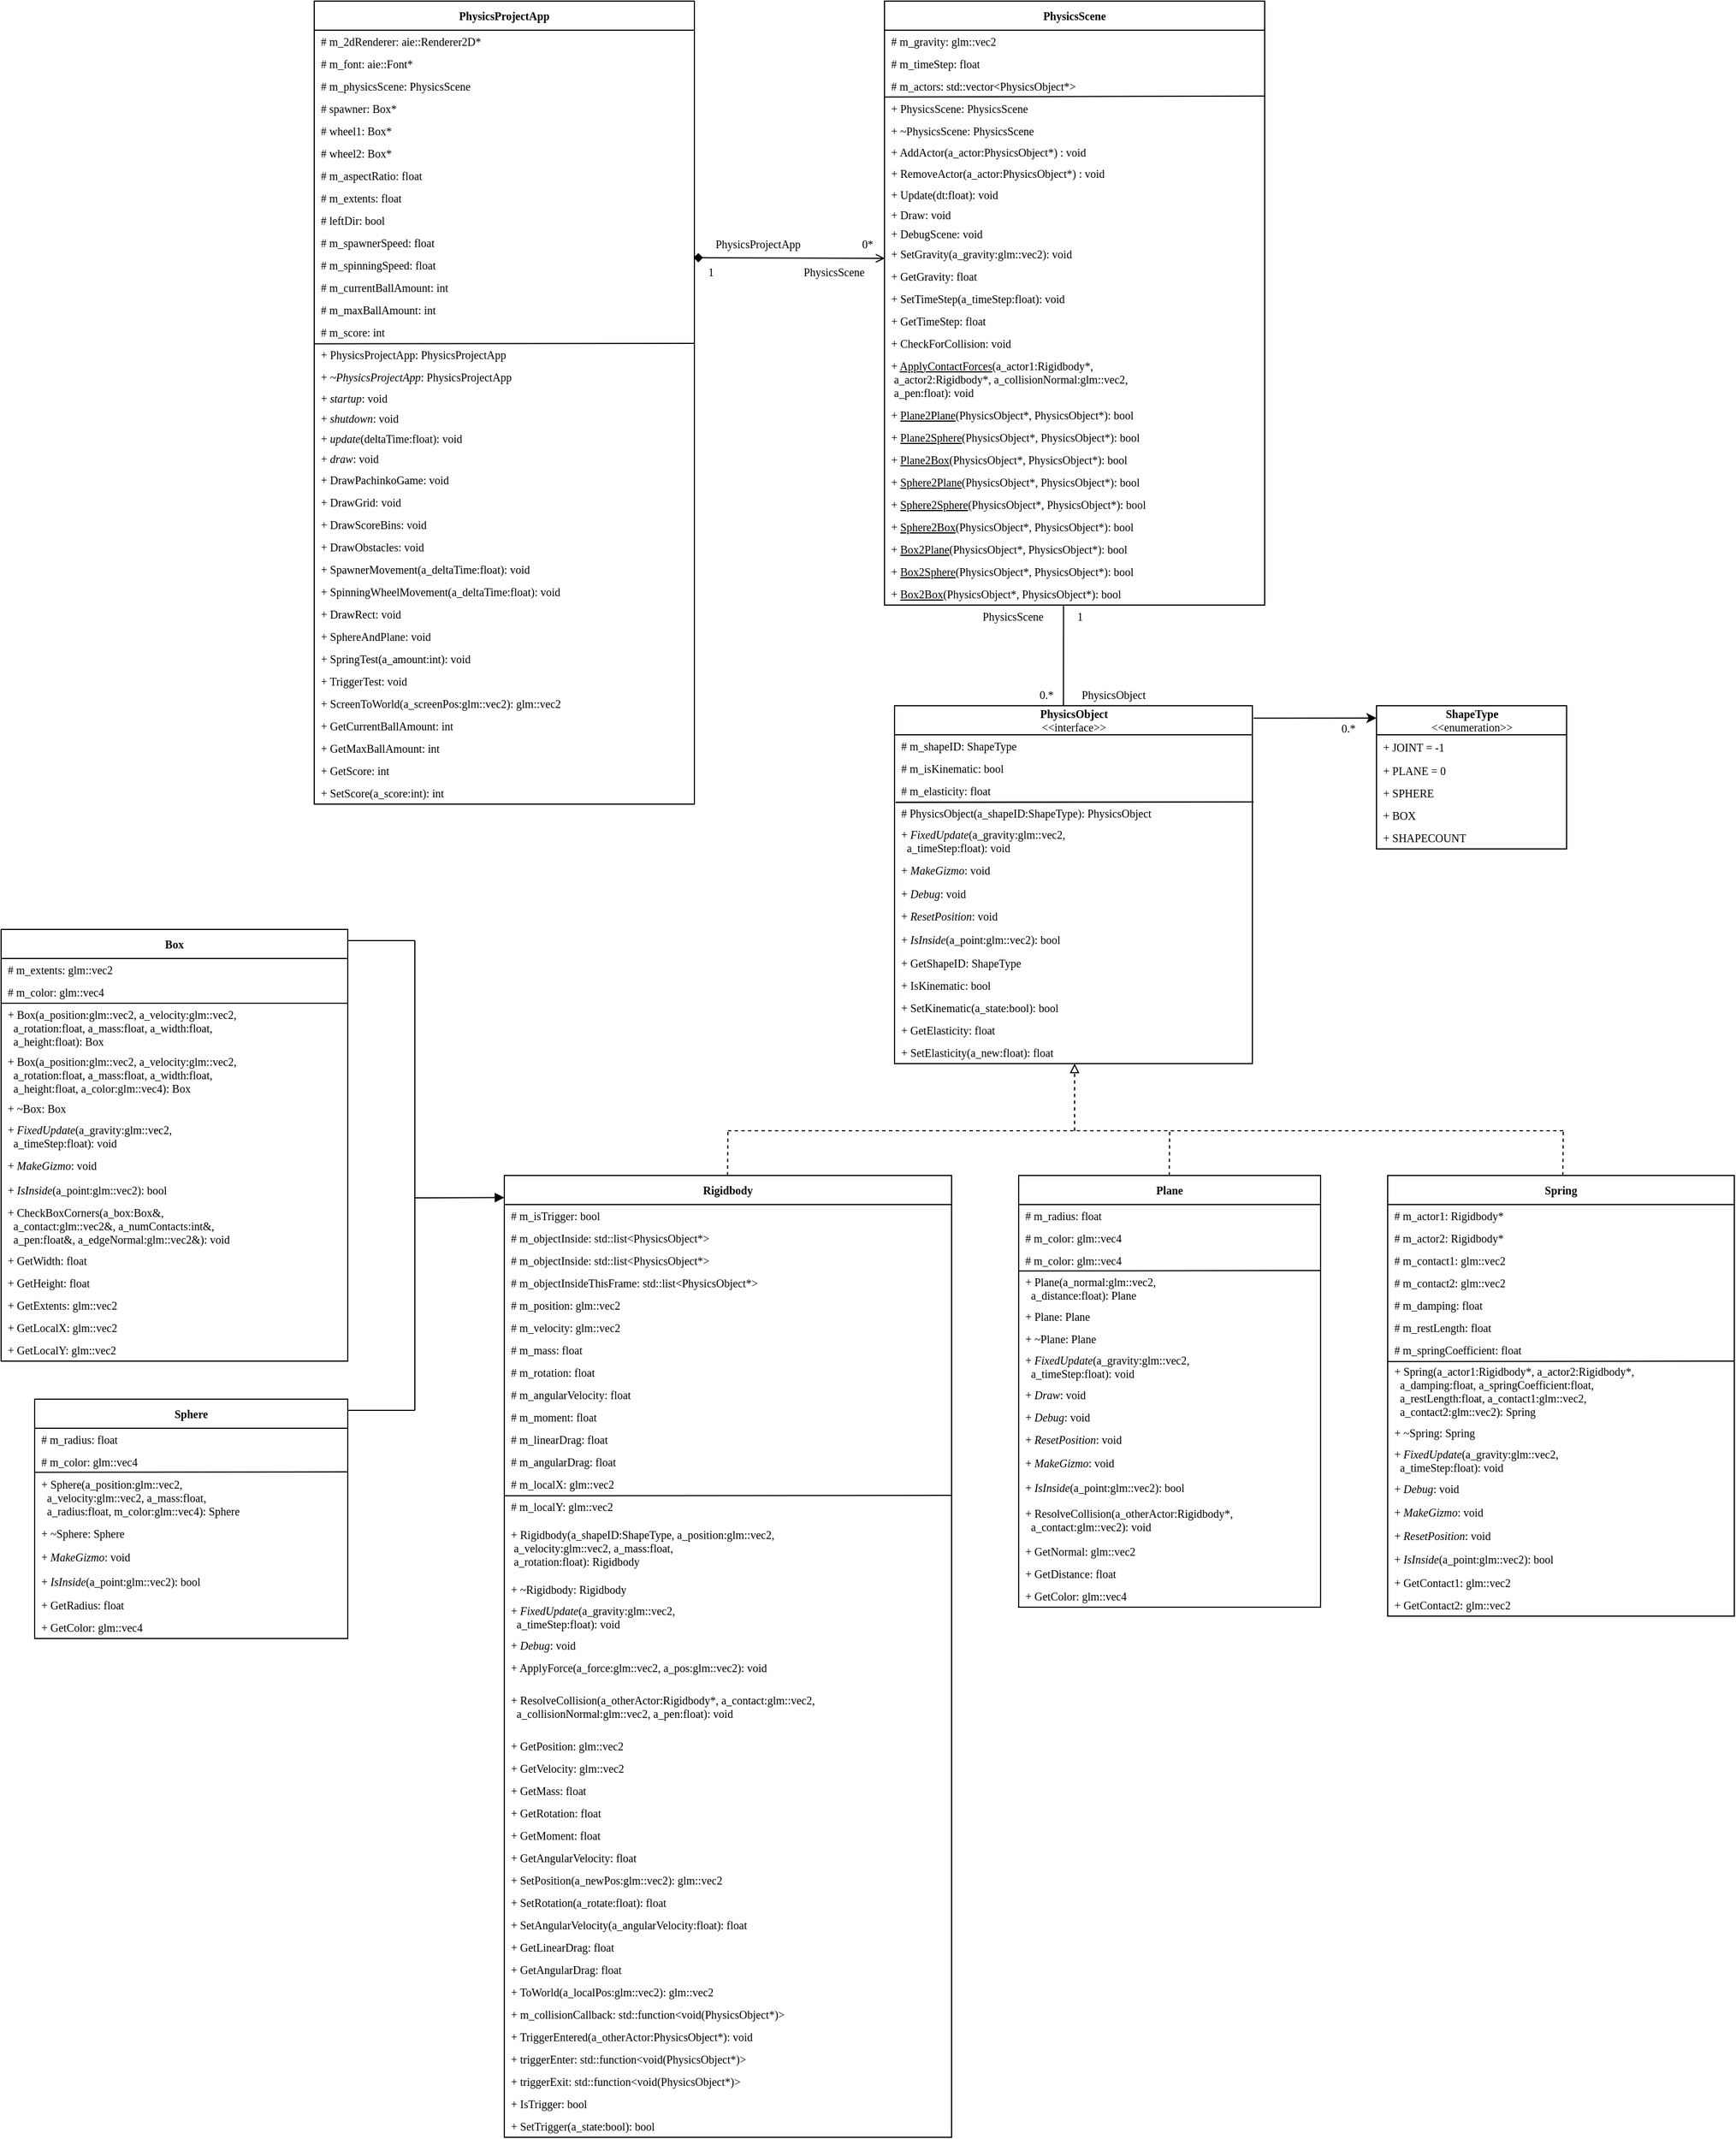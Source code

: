 <mxfile version="14.4.4" type="device"><diagram id="C5RBs43oDa-KdzZeNtuy" name="Page-1"><mxGraphModel dx="541" dy="1337" grid="1" gridSize="10" guides="1" tooltips="1" connect="1" arrows="1" fold="1" page="1" pageScale="1" pageWidth="1169" pageHeight="827" math="0" shadow="0"><root><mxCell id="WIyWlLk6GJQsqaUBKTNV-0"/><mxCell id="WIyWlLk6GJQsqaUBKTNV-1" parent="WIyWlLk6GJQsqaUBKTNV-0"/><mxCell id="IDgE8abkM1a9zUBHzPNy-4" value="" style="endArrow=none;html=1;" parent="WIyWlLk6GJQsqaUBKTNV-1" edge="1"><mxGeometry width="50" height="50" relative="1" as="geometry"><mxPoint x="420" y="440" as="sourcePoint"/><mxPoint x="420" y="20" as="targetPoint"/></mxGeometry></mxCell><mxCell id="LAYb1JOwZd96BSrR43kA-0" value="" style="endArrow=classic;html=1;exitX=1;exitY=0.063;exitDx=0;exitDy=0;exitPerimeter=0;" parent="WIyWlLk6GJQsqaUBKTNV-1" edge="1"><mxGeometry width="50" height="50" relative="1" as="geometry"><mxPoint x="1170" y="-178.84" as="sourcePoint"/><mxPoint x="1280" y="-179" as="targetPoint"/></mxGeometry></mxCell><mxCell id="eijx9yJWqm49vXtDahON-40" value="" style="group;" parent="WIyWlLk6GJQsqaUBKTNV-1" vertex="1" connectable="0"><mxGeometry x="50" y="10" width="310" height="386" as="geometry"/></mxCell><mxCell id="eijx9yJWqm49vXtDahON-6" value="Box" style="swimlane;fontStyle=1;childLayout=stackLayout;horizontal=1;startSize=26;fillColor=none;horizontalStack=0;resizeParent=1;resizeParentMax=0;resizeLast=0;collapsible=1;marginBottom=0;fontFamily=Lucida Console;fontSize=10;" parent="eijx9yJWqm49vXtDahON-40" vertex="1"><mxGeometry width="310" height="386" as="geometry"/></mxCell><mxCell id="eijx9yJWqm49vXtDahON-24" value="# m_extents: glm::vec2" style="text;strokeColor=none;fillColor=none;align=left;verticalAlign=middle;spacingLeft=4;spacingRight=4;overflow=hidden;rotatable=0;points=[[0,0.5],[1,0.5]];portConstraint=eastwest;fontFamily=Lucida Console;html=1;fontSize=10;spacing=2;spacingTop=0;spacingBottom=0;" parent="eijx9yJWqm49vXtDahON-6" vertex="1"><mxGeometry y="26" width="310" height="20" as="geometry"/></mxCell><mxCell id="eijx9yJWqm49vXtDahON-9" value="# m_color: glm::vec4" style="text;strokeColor=none;fillColor=none;align=left;verticalAlign=middle;spacingLeft=4;spacingRight=4;overflow=hidden;rotatable=0;points=[[0,0.5],[1,0.5]];portConstraint=eastwest;fontFamily=Lucida Console;html=1;fontSize=10;spacing=2;spacingTop=0;spacingBottom=0;" parent="eijx9yJWqm49vXtDahON-6" vertex="1"><mxGeometry y="46" width="310" height="20" as="geometry"/></mxCell><mxCell id="eijx9yJWqm49vXtDahON-10" value="+ Box(a_position:glm::vec2, a_velocity:glm::vec2,&lt;br style=&quot;font-size: 10px;&quot;&gt;&amp;nbsp; a_rotation:float, a_mass:float, a_width:float,&lt;br style=&quot;font-size: 10px;&quot;&gt;&amp;nbsp; a_height:float): Box" style="text;strokeColor=none;fillColor=none;align=left;verticalAlign=middle;spacingLeft=4;spacingRight=4;overflow=hidden;rotatable=0;points=[[0,0.5],[1,0.5]];portConstraint=eastwest;fontFamily=Lucida Console;html=1;fontSize=10;spacing=2;spacingTop=0;spacingBottom=0;" parent="eijx9yJWqm49vXtDahON-6" vertex="1"><mxGeometry y="66" width="310" height="44" as="geometry"/></mxCell><mxCell id="eijx9yJWqm49vXtDahON-14" value="+ Box(a_position:glm::vec2, a_velocity:glm::vec2,&lt;br style=&quot;font-size: 10px;&quot;&gt;&amp;nbsp; a_rotation:float, a_mass:float, a_width:float,&lt;br style=&quot;font-size: 10px;&quot;&gt;&amp;nbsp; a_height:float, a_color:glm::vec4): Box" style="text;strokeColor=none;fillColor=none;align=left;verticalAlign=middle;spacingLeft=4;spacingRight=4;overflow=hidden;rotatable=0;points=[[0,0.5],[1,0.5]];portConstraint=eastwest;fontFamily=Lucida Console;html=1;fontSize=10;spacing=2;spacingTop=0;spacingBottom=0;" parent="eijx9yJWqm49vXtDahON-6" vertex="1"><mxGeometry y="110" width="310" height="40" as="geometry"/></mxCell><mxCell id="eijx9yJWqm49vXtDahON-16" value="+ ~Box: Box" style="text;strokeColor=none;fillColor=none;align=left;verticalAlign=middle;spacingLeft=4;spacingRight=4;overflow=hidden;rotatable=0;points=[[0,0.5],[1,0.5]];portConstraint=eastwest;fontFamily=Lucida Console;html=1;fontSize=10;spacing=2;spacingTop=0;spacingBottom=0;" parent="eijx9yJWqm49vXtDahON-6" vertex="1"><mxGeometry y="150" width="310" height="20" as="geometry"/></mxCell><mxCell id="eijx9yJWqm49vXtDahON-11" value="+ &lt;i style=&quot;font-size: 10px;&quot;&gt;FixedUpdate&lt;/i&gt;(a_gravity:glm::vec2,&lt;br style=&quot;font-size: 10px;&quot;&gt;&amp;nbsp; a_timeStep:float): void" style="text;strokeColor=none;fillColor=none;align=left;verticalAlign=middle;spacingLeft=4;spacingRight=4;overflow=hidden;rotatable=0;points=[[0,0.5],[1,0.5]];portConstraint=eastwest;fontFamily=Lucida Console;fontStyle=0;html=1;fontSize=10;spacing=2;spacingTop=0;spacingBottom=0;" parent="eijx9yJWqm49vXtDahON-6" vertex="1"><mxGeometry y="170" width="310" height="30" as="geometry"/></mxCell><mxCell id="eijx9yJWqm49vXtDahON-18" value="+ &lt;i style=&quot;font-size: 10px;&quot;&gt;MakeGizmo&lt;/i&gt;: void" style="text;strokeColor=none;fillColor=none;align=left;verticalAlign=middle;spacingLeft=4;spacingRight=4;overflow=hidden;rotatable=0;points=[[0,0.5],[1,0.5]];portConstraint=eastwest;fontFamily=Lucida Console;fontStyle=0;html=1;fontSize=10;spacing=2;spacingTop=0;spacingBottom=0;" parent="eijx9yJWqm49vXtDahON-6" vertex="1"><mxGeometry y="200" width="310" height="22" as="geometry"/></mxCell><mxCell id="eijx9yJWqm49vXtDahON-15" value="+ &lt;i style=&quot;font-size: 10px;&quot;&gt;IsInside&lt;/i&gt;(a_point:glm::vec2): bool" style="text;strokeColor=none;fillColor=none;align=left;verticalAlign=middle;spacingLeft=4;spacingRight=4;overflow=hidden;rotatable=0;points=[[0,0.5],[1,0.5]];portConstraint=eastwest;fontFamily=Lucida Console;fontStyle=0;html=1;fontSize=10;spacing=2;spacingTop=0;spacingBottom=0;" parent="eijx9yJWqm49vXtDahON-6" vertex="1"><mxGeometry y="222" width="310" height="22" as="geometry"/></mxCell><mxCell id="eijx9yJWqm49vXtDahON-17" value="+ CheckBoxCorners(a_box:Box&amp;amp;,&lt;br&gt;&amp;nbsp; a_contact:glm::vec2&amp;amp;, a_numContacts:int&amp;amp;,&lt;br&gt;&amp;nbsp; a_pen:float&amp;amp;, a_edgeNormal:glm::vec2&amp;amp;): void" style="text;strokeColor=none;fillColor=none;align=left;verticalAlign=middle;spacingLeft=4;spacingRight=4;overflow=hidden;rotatable=0;points=[[0,0.5],[1,0.5]];portConstraint=eastwest;fontFamily=Lucida Console;html=1;fontSize=10;spacing=2;spacingTop=0;spacingBottom=0;" parent="eijx9yJWqm49vXtDahON-6" vertex="1"><mxGeometry y="244" width="310" height="42" as="geometry"/></mxCell><mxCell id="eijx9yJWqm49vXtDahON-19" value="+ GetWidth: float" style="text;strokeColor=none;fillColor=none;align=left;verticalAlign=middle;spacingLeft=4;spacingRight=4;overflow=hidden;rotatable=0;points=[[0,0.5],[1,0.5]];portConstraint=eastwest;fontFamily=Lucida Console;fontStyle=0;html=1;fontSize=10;spacing=2;spacingTop=0;spacingBottom=0;" parent="eijx9yJWqm49vXtDahON-6" vertex="1"><mxGeometry y="286" width="310" height="20" as="geometry"/></mxCell><mxCell id="eijx9yJWqm49vXtDahON-20" value="+ GetHeight: float" style="text;strokeColor=none;fillColor=none;align=left;verticalAlign=middle;spacingLeft=4;spacingRight=4;overflow=hidden;rotatable=0;points=[[0,0.5],[1,0.5]];portConstraint=eastwest;fontFamily=Lucida Console;fontStyle=0;html=1;fontSize=10;spacing=2;spacingTop=0;spacingBottom=0;" parent="eijx9yJWqm49vXtDahON-6" vertex="1"><mxGeometry y="306" width="310" height="20" as="geometry"/></mxCell><mxCell id="eijx9yJWqm49vXtDahON-21" value="+ GetExtents: glm::vec2" style="text;strokeColor=none;fillColor=none;align=left;verticalAlign=middle;spacingLeft=4;spacingRight=4;overflow=hidden;rotatable=0;points=[[0,0.5],[1,0.5]];portConstraint=eastwest;fontFamily=Lucida Console;fontStyle=0;html=1;fontSize=10;spacing=2;spacingTop=0;spacingBottom=0;" parent="eijx9yJWqm49vXtDahON-6" vertex="1"><mxGeometry y="326" width="310" height="20" as="geometry"/></mxCell><mxCell id="eijx9yJWqm49vXtDahON-22" value="+ GetLocalX: glm::vec2" style="text;strokeColor=none;fillColor=none;align=left;verticalAlign=middle;spacingLeft=4;spacingRight=4;overflow=hidden;rotatable=0;points=[[0,0.5],[1,0.5]];portConstraint=eastwest;fontFamily=Lucida Console;fontStyle=0;html=1;fontSize=10;spacing=2;spacingTop=0;spacingBottom=0;" parent="eijx9yJWqm49vXtDahON-6" vertex="1"><mxGeometry y="346" width="310" height="20" as="geometry"/></mxCell><mxCell id="eijx9yJWqm49vXtDahON-23" value="+ GetLocalY: glm::vec2" style="text;strokeColor=none;fillColor=none;align=left;verticalAlign=middle;spacingLeft=4;spacingRight=4;overflow=hidden;rotatable=0;points=[[0,0.5],[1,0.5]];portConstraint=eastwest;fontFamily=Lucida Console;fontStyle=0;html=1;fontSize=10;spacing=2;spacingTop=0;spacingBottom=0;" parent="eijx9yJWqm49vXtDahON-6" vertex="1"><mxGeometry y="366" width="310" height="20" as="geometry"/></mxCell><mxCell id="eijx9yJWqm49vXtDahON-13" value="" style="endArrow=none;html=1;fontFamily=Lucida Console;curved=1;" parent="eijx9yJWqm49vXtDahON-40" edge="1"><mxGeometry width="50" height="50" relative="1" as="geometry"><mxPoint y="66" as="sourcePoint"/><mxPoint x="310" y="66" as="targetPoint"/></mxGeometry></mxCell><mxCell id="eijx9yJWqm49vXtDahON-56" value="Sphere" style="swimlane;fontStyle=1;childLayout=stackLayout;horizontal=1;startSize=26;fillColor=none;horizontalStack=0;resizeParent=1;resizeParentMax=0;resizeLast=0;collapsible=1;marginBottom=0;fontFamily=Lucida Console;fontSize=10;" parent="WIyWlLk6GJQsqaUBKTNV-1" vertex="1"><mxGeometry x="80" y="430" width="280" height="214" as="geometry"/></mxCell><mxCell id="eijx9yJWqm49vXtDahON-71" value="" style="endArrow=none;html=1;fontFamily=Lucida Console;curved=1;" parent="eijx9yJWqm49vXtDahON-56" edge="1"><mxGeometry width="50" height="50" relative="1" as="geometry"><mxPoint y="65.43" as="sourcePoint"/><mxPoint x="280" y="65" as="targetPoint"/></mxGeometry></mxCell><mxCell id="eijx9yJWqm49vXtDahON-57" value="# m_radius: float" style="text;strokeColor=none;fillColor=none;align=left;verticalAlign=middle;spacingLeft=4;spacingRight=4;overflow=hidden;rotatable=0;points=[[0,0.5],[1,0.5]];portConstraint=eastwest;fontFamily=Lucida Console;html=1;fontSize=10;spacing=2;spacingTop=0;spacingBottom=0;" parent="eijx9yJWqm49vXtDahON-56" vertex="1"><mxGeometry y="26" width="280" height="20" as="geometry"/></mxCell><mxCell id="eijx9yJWqm49vXtDahON-58" value="# m_color: glm::vec4" style="text;strokeColor=none;fillColor=none;align=left;verticalAlign=middle;spacingLeft=4;spacingRight=4;overflow=hidden;rotatable=0;points=[[0,0.5],[1,0.5]];portConstraint=eastwest;fontFamily=Lucida Console;html=1;fontSize=10;spacing=2;spacingTop=0;spacingBottom=0;" parent="eijx9yJWqm49vXtDahON-56" vertex="1"><mxGeometry y="46" width="280" height="20" as="geometry"/></mxCell><mxCell id="eijx9yJWqm49vXtDahON-59" value="+ Sphere(a_position:glm::vec2,&lt;br&gt;&amp;nbsp; a_velocity:glm::vec2, a_mass:float,&lt;br&gt;&amp;nbsp; a_radius:float, m_color:glm::vec4): Sphere" style="text;strokeColor=none;fillColor=none;align=left;verticalAlign=middle;spacingLeft=4;spacingRight=4;overflow=hidden;rotatable=0;points=[[0,0.5],[1,0.5]];portConstraint=eastwest;fontFamily=Lucida Console;html=1;fontSize=10;spacing=2;spacingTop=0;spacingBottom=0;" parent="eijx9yJWqm49vXtDahON-56" vertex="1"><mxGeometry y="66" width="280" height="44" as="geometry"/></mxCell><mxCell id="eijx9yJWqm49vXtDahON-61" value="+ ~Sphere: Sphere" style="text;strokeColor=none;fillColor=none;align=left;verticalAlign=middle;spacingLeft=4;spacingRight=4;overflow=hidden;rotatable=0;points=[[0,0.5],[1,0.5]];portConstraint=eastwest;fontFamily=Lucida Console;html=1;fontSize=10;spacing=2;spacingTop=0;spacingBottom=0;" parent="eijx9yJWqm49vXtDahON-56" vertex="1"><mxGeometry y="110" width="280" height="20" as="geometry"/></mxCell><mxCell id="eijx9yJWqm49vXtDahON-63" value="+ &lt;i style=&quot;font-size: 10px;&quot;&gt;MakeGizmo&lt;/i&gt;: void" style="text;strokeColor=none;fillColor=none;align=left;verticalAlign=middle;spacingLeft=4;spacingRight=4;overflow=hidden;rotatable=0;points=[[0,0.5],[1,0.5]];portConstraint=eastwest;fontFamily=Lucida Console;fontStyle=0;html=1;fontSize=10;spacing=2;spacingTop=0;spacingBottom=0;" parent="eijx9yJWqm49vXtDahON-56" vertex="1"><mxGeometry y="130" width="280" height="22" as="geometry"/></mxCell><mxCell id="eijx9yJWqm49vXtDahON-64" value="+ &lt;i style=&quot;font-size: 10px;&quot;&gt;IsInside&lt;/i&gt;(a_point:glm::vec2): bool" style="text;strokeColor=none;fillColor=none;align=left;verticalAlign=middle;spacingLeft=4;spacingRight=4;overflow=hidden;rotatable=0;points=[[0,0.5],[1,0.5]];portConstraint=eastwest;fontFamily=Lucida Console;fontStyle=0;html=1;fontSize=10;spacing=2;spacingTop=0;spacingBottom=0;" parent="eijx9yJWqm49vXtDahON-56" vertex="1"><mxGeometry y="152" width="280" height="22" as="geometry"/></mxCell><mxCell id="eijx9yJWqm49vXtDahON-67" value="+ GetRadius: float" style="text;strokeColor=none;fillColor=none;align=left;verticalAlign=middle;spacingLeft=4;spacingRight=4;overflow=hidden;rotatable=0;points=[[0,0.5],[1,0.5]];portConstraint=eastwest;fontFamily=Lucida Console;fontStyle=0;html=1;fontSize=10;spacing=2;spacingTop=0;spacingBottom=0;" parent="eijx9yJWqm49vXtDahON-56" vertex="1"><mxGeometry y="174" width="280" height="20" as="geometry"/></mxCell><mxCell id="eijx9yJWqm49vXtDahON-66" value="+ GetColor: glm::vec4" style="text;strokeColor=none;fillColor=none;align=left;verticalAlign=middle;spacingLeft=4;spacingRight=4;overflow=hidden;rotatable=0;points=[[0,0.5],[1,0.5]];portConstraint=eastwest;fontFamily=Lucida Console;fontStyle=0;html=1;fontSize=10;spacing=2;spacingTop=0;spacingBottom=0;" parent="eijx9yJWqm49vXtDahON-56" vertex="1"><mxGeometry y="194" width="280" height="20" as="geometry"/></mxCell><mxCell id="eijx9yJWqm49vXtDahON-94" value="Spring" style="swimlane;fontStyle=1;childLayout=stackLayout;horizontal=1;startSize=26;fillColor=none;horizontalStack=0;resizeParent=1;resizeParentMax=0;resizeLast=0;collapsible=1;marginBottom=0;fontFamily=Lucida Console;fontSize=10;" parent="WIyWlLk6GJQsqaUBKTNV-1" vertex="1"><mxGeometry x="1290" y="230" width="310" height="394" as="geometry"/></mxCell><mxCell id="eijx9yJWqm49vXtDahON-96" value="# m_actor1: Rigidbody*" style="text;strokeColor=none;fillColor=none;align=left;verticalAlign=middle;spacingLeft=4;spacingRight=4;overflow=hidden;rotatable=0;points=[[0,0.5],[1,0.5]];portConstraint=eastwest;fontFamily=Lucida Console;html=1;fontSize=10;spacing=2;spacingTop=0;spacingBottom=0;" parent="eijx9yJWqm49vXtDahON-94" vertex="1"><mxGeometry y="26" width="310" height="20" as="geometry"/></mxCell><mxCell id="eijx9yJWqm49vXtDahON-97" value="# m_actor2: Rigidbody*" style="text;strokeColor=none;fillColor=none;align=left;verticalAlign=middle;spacingLeft=4;spacingRight=4;overflow=hidden;rotatable=0;points=[[0,0.5],[1,0.5]];portConstraint=eastwest;fontFamily=Lucida Console;html=1;fontSize=10;spacing=2;spacingTop=0;spacingBottom=0;" parent="eijx9yJWqm49vXtDahON-94" vertex="1"><mxGeometry y="46" width="310" height="20" as="geometry"/></mxCell><mxCell id="eijx9yJWqm49vXtDahON-105" value="# m_contact1: glm::vec2" style="text;strokeColor=none;fillColor=none;align=left;verticalAlign=middle;spacingLeft=4;spacingRight=4;overflow=hidden;rotatable=0;points=[[0,0.5],[1,0.5]];portConstraint=eastwest;fontFamily=Lucida Console;html=1;fontSize=10;spacing=2;spacingTop=0;spacingBottom=0;" parent="eijx9yJWqm49vXtDahON-94" vertex="1"><mxGeometry y="66" width="310" height="20" as="geometry"/></mxCell><mxCell id="eijx9yJWqm49vXtDahON-106" value="# m_contact2: glm::vec2" style="text;strokeColor=none;fillColor=none;align=left;verticalAlign=middle;spacingLeft=4;spacingRight=4;overflow=hidden;rotatable=0;points=[[0,0.5],[1,0.5]];portConstraint=eastwest;fontFamily=Lucida Console;html=1;fontSize=10;spacing=2;spacingTop=0;spacingBottom=0;" parent="eijx9yJWqm49vXtDahON-94" vertex="1"><mxGeometry y="86" width="310" height="20" as="geometry"/></mxCell><mxCell id="eijx9yJWqm49vXtDahON-107" value="# m_damping: float" style="text;strokeColor=none;fillColor=none;align=left;verticalAlign=middle;spacingLeft=4;spacingRight=4;overflow=hidden;rotatable=0;points=[[0,0.5],[1,0.5]];portConstraint=eastwest;fontFamily=Lucida Console;html=1;fontSize=10;spacing=2;spacingTop=0;spacingBottom=0;" parent="eijx9yJWqm49vXtDahON-94" vertex="1"><mxGeometry y="106" width="310" height="20" as="geometry"/></mxCell><mxCell id="eijx9yJWqm49vXtDahON-108" value="# m_restLength: float" style="text;strokeColor=none;fillColor=none;align=left;verticalAlign=middle;spacingLeft=4;spacingRight=4;overflow=hidden;rotatable=0;points=[[0,0.5],[1,0.5]];portConstraint=eastwest;fontFamily=Lucida Console;html=1;fontSize=10;spacing=2;spacingTop=0;spacingBottom=0;" parent="eijx9yJWqm49vXtDahON-94" vertex="1"><mxGeometry y="126" width="310" height="20" as="geometry"/></mxCell><mxCell id="eijx9yJWqm49vXtDahON-109" value="# m_springCoefficient: float" style="text;strokeColor=none;fillColor=none;align=left;verticalAlign=middle;spacingLeft=4;spacingRight=4;overflow=hidden;rotatable=0;points=[[0,0.5],[1,0.5]];portConstraint=eastwest;fontFamily=Lucida Console;html=1;fontSize=10;spacing=2;spacingTop=0;spacingBottom=0;" parent="eijx9yJWqm49vXtDahON-94" vertex="1"><mxGeometry y="146" width="310" height="20" as="geometry"/></mxCell><mxCell id="eijx9yJWqm49vXtDahON-104" value="" style="endArrow=none;html=1;fontFamily=Lucida Console;curved=1;" parent="eijx9yJWqm49vXtDahON-94" edge="1"><mxGeometry width="50" height="50" relative="1" as="geometry"><mxPoint y="166.43" as="sourcePoint"/><mxPoint x="310" y="166" as="targetPoint"/></mxGeometry></mxCell><mxCell id="eijx9yJWqm49vXtDahON-98" value="+ Spring(&lt;span&gt;a_actor1:&lt;/span&gt;Rigidbody*&lt;span&gt;,&amp;nbsp;&lt;/span&gt;&lt;span&gt;a_actor2:&lt;/span&gt;Rigidbody*&lt;span&gt;,&lt;br&gt;&amp;nbsp; a_damping:&lt;/span&gt;float&lt;span&gt;, a_springCoefficient:&lt;/span&gt;float&lt;span&gt;,&lt;br&gt;&amp;nbsp; a_restLength:&lt;/span&gt;float&lt;span&gt;,&amp;nbsp;&lt;/span&gt;&lt;span&gt;a_contact1:glm::vec2,&lt;br&gt;&amp;nbsp;&amp;nbsp;&lt;/span&gt;a_contact2:&lt;span&gt;glm::vec2&lt;/span&gt;): Spring" style="text;strokeColor=none;fillColor=none;align=left;verticalAlign=middle;spacingLeft=4;spacingRight=4;overflow=hidden;rotatable=0;points=[[0,0.5],[1,0.5]];portConstraint=eastwest;fontFamily=Lucida Console;html=1;fontSize=10;spacing=2;spacingTop=0;spacingBottom=0;" parent="eijx9yJWqm49vXtDahON-94" vertex="1"><mxGeometry y="166" width="310" height="54" as="geometry"/></mxCell><mxCell id="eijx9yJWqm49vXtDahON-99" value="+ ~Spring: Spring" style="text;strokeColor=none;fillColor=none;align=left;verticalAlign=middle;spacingLeft=4;spacingRight=4;overflow=hidden;rotatable=0;points=[[0,0.5],[1,0.5]];portConstraint=eastwest;fontFamily=Lucida Console;html=1;fontSize=10;spacing=2;spacingTop=0;spacingBottom=0;" parent="eijx9yJWqm49vXtDahON-94" vertex="1"><mxGeometry y="220" width="310" height="20" as="geometry"/></mxCell><mxCell id="eijx9yJWqm49vXtDahON-110" value="+ &lt;i&gt;FixedUpdate&lt;/i&gt;(a_gravity:glm::vec2,&lt;br&gt;&amp;nbsp; a_timeStep:float): void" style="text;strokeColor=none;fillColor=none;align=left;verticalAlign=middle;spacingLeft=4;spacingRight=4;overflow=hidden;rotatable=0;points=[[0,0.5],[1,0.5]];portConstraint=eastwest;fontFamily=Lucida Console;fontStyle=0;html=1;fontSize=10;spacing=2;spacingTop=0;spacingBottom=0;" parent="eijx9yJWqm49vXtDahON-94" vertex="1"><mxGeometry y="240" width="310" height="30" as="geometry"/></mxCell><mxCell id="eijx9yJWqm49vXtDahON-111" value="+ &lt;i&gt;Debug&lt;/i&gt;: void" style="text;strokeColor=none;fillColor=none;align=left;verticalAlign=middle;spacingLeft=4;spacingRight=4;overflow=hidden;rotatable=0;points=[[0,0.5],[1,0.5]];portConstraint=eastwest;fontFamily=Lucida Console;fontStyle=0;html=1;fontSize=10;spacing=2;spacingTop=0;spacingBottom=0;" parent="eijx9yJWqm49vXtDahON-94" vertex="1"><mxGeometry y="270" width="310" height="20" as="geometry"/></mxCell><mxCell id="eijx9yJWqm49vXtDahON-100" value="+ &lt;i style=&quot;font-size: 10px;&quot;&gt;MakeGizmo&lt;/i&gt;: void" style="text;strokeColor=none;fillColor=none;align=left;verticalAlign=middle;spacingLeft=4;spacingRight=4;overflow=hidden;rotatable=0;points=[[0,0.5],[1,0.5]];portConstraint=eastwest;fontFamily=Lucida Console;fontStyle=0;html=1;fontSize=10;spacing=2;spacingTop=0;spacingBottom=0;" parent="eijx9yJWqm49vXtDahON-94" vertex="1"><mxGeometry y="290" width="310" height="22" as="geometry"/></mxCell><mxCell id="eijx9yJWqm49vXtDahON-112" value="+ &lt;i&gt;ResetPosition&lt;/i&gt;: void" style="text;strokeColor=none;fillColor=none;align=left;verticalAlign=middle;spacingLeft=4;spacingRight=4;overflow=hidden;rotatable=0;points=[[0,0.5],[1,0.5]];portConstraint=eastwest;fontFamily=Lucida Console;fontStyle=0;html=1;fontSize=10;spacing=2;spacingTop=0;spacingBottom=0;" parent="eijx9yJWqm49vXtDahON-94" vertex="1"><mxGeometry y="312" width="310" height="20" as="geometry"/></mxCell><mxCell id="eijx9yJWqm49vXtDahON-101" value="+ &lt;i style=&quot;font-size: 10px;&quot;&gt;IsInside&lt;/i&gt;(a_point:glm::vec2): bool" style="text;strokeColor=none;fillColor=none;align=left;verticalAlign=middle;spacingLeft=4;spacingRight=4;overflow=hidden;rotatable=0;points=[[0,0.5],[1,0.5]];portConstraint=eastwest;fontFamily=Lucida Console;fontStyle=0;html=1;fontSize=10;spacing=2;spacingTop=0;spacingBottom=0;" parent="eijx9yJWqm49vXtDahON-94" vertex="1"><mxGeometry y="332" width="310" height="22" as="geometry"/></mxCell><mxCell id="eijx9yJWqm49vXtDahON-102" value="+ GetContact1: glm::vec2" style="text;strokeColor=none;fillColor=none;align=left;verticalAlign=middle;spacingLeft=4;spacingRight=4;overflow=hidden;rotatable=0;points=[[0,0.5],[1,0.5]];portConstraint=eastwest;fontFamily=Lucida Console;fontStyle=0;html=1;fontSize=10;spacing=2;spacingTop=0;spacingBottom=0;" parent="eijx9yJWqm49vXtDahON-94" vertex="1"><mxGeometry y="354" width="310" height="20" as="geometry"/></mxCell><mxCell id="eijx9yJWqm49vXtDahON-103" value="+ GetContact2: glm::vec2" style="text;strokeColor=none;fillColor=none;align=left;verticalAlign=middle;spacingLeft=4;spacingRight=4;overflow=hidden;rotatable=0;points=[[0,0.5],[1,0.5]];portConstraint=eastwest;fontFamily=Lucida Console;fontStyle=0;html=1;fontSize=10;spacing=2;spacingTop=0;spacingBottom=0;" parent="eijx9yJWqm49vXtDahON-94" vertex="1"><mxGeometry y="374" width="310" height="20" as="geometry"/></mxCell><mxCell id="eijx9yJWqm49vXtDahON-113" value="Rigidbody" style="swimlane;fontStyle=1;childLayout=stackLayout;horizontal=1;startSize=26;fillColor=none;horizontalStack=0;resizeParent=1;resizeParentMax=0;resizeLast=0;collapsible=1;marginBottom=0;fontFamily=Lucida Console;fontSize=10;" parent="WIyWlLk6GJQsqaUBKTNV-1" vertex="1"><mxGeometry x="500" y="230" width="400" height="860" as="geometry"/></mxCell><mxCell id="eijx9yJWqm49vXtDahON-114" value="# m_isTrigger: bool" style="text;strokeColor=none;fillColor=none;align=left;verticalAlign=middle;spacingLeft=4;spacingRight=4;overflow=hidden;rotatable=0;points=[[0,0.5],[1,0.5]];portConstraint=eastwest;fontFamily=Lucida Console;html=1;fontSize=10;spacing=2;spacingTop=0;spacingBottom=0;" parent="eijx9yJWqm49vXtDahON-113" vertex="1"><mxGeometry y="26" width="400" height="20" as="geometry"/></mxCell><mxCell id="eijx9yJWqm49vXtDahON-318" value="# m_objectInside: std::list&amp;lt;PhysicsObject*&amp;gt;" style="text;strokeColor=none;fillColor=none;align=left;verticalAlign=middle;spacingLeft=4;spacingRight=4;overflow=hidden;rotatable=0;points=[[0,0.5],[1,0.5]];portConstraint=eastwest;fontFamily=Lucida Console;html=1;fontSize=10;spacing=2;spacingTop=0;spacingBottom=0;" parent="eijx9yJWqm49vXtDahON-113" vertex="1"><mxGeometry y="46" width="400" height="20" as="geometry"/></mxCell><mxCell id="eijx9yJWqm49vXtDahON-115" value="# m_objectInside: std::list&amp;lt;PhysicsObject*&amp;gt;" style="text;strokeColor=none;fillColor=none;align=left;verticalAlign=middle;spacingLeft=4;spacingRight=4;overflow=hidden;rotatable=0;points=[[0,0.5],[1,0.5]];portConstraint=eastwest;fontFamily=Lucida Console;html=1;fontSize=10;spacing=2;spacingTop=0;spacingBottom=0;" parent="eijx9yJWqm49vXtDahON-113" vertex="1"><mxGeometry y="66" width="400" height="20" as="geometry"/></mxCell><mxCell id="eijx9yJWqm49vXtDahON-133" value="# m_objectInsideThisFrame: std::list&amp;lt;PhysicsObject*&amp;gt;" style="text;strokeColor=none;fillColor=none;align=left;verticalAlign=middle;spacingLeft=4;spacingRight=4;overflow=hidden;rotatable=0;points=[[0,0.5],[1,0.5]];portConstraint=eastwest;fontFamily=Lucida Console;html=1;fontSize=10;spacing=2;spacingTop=0;spacingBottom=0;" parent="eijx9yJWqm49vXtDahON-113" vertex="1"><mxGeometry y="86" width="400" height="20" as="geometry"/></mxCell><mxCell id="eijx9yJWqm49vXtDahON-116" value="# m_position: glm::vec2" style="text;strokeColor=none;fillColor=none;align=left;verticalAlign=middle;spacingLeft=4;spacingRight=4;overflow=hidden;rotatable=0;points=[[0,0.5],[1,0.5]];portConstraint=eastwest;fontFamily=Lucida Console;html=1;fontSize=10;spacing=2;spacingTop=0;spacingBottom=0;" parent="eijx9yJWqm49vXtDahON-113" vertex="1"><mxGeometry y="106" width="400" height="20" as="geometry"/></mxCell><mxCell id="eijx9yJWqm49vXtDahON-117" value="# m_velocity: glm::vec2" style="text;strokeColor=none;fillColor=none;align=left;verticalAlign=middle;spacingLeft=4;spacingRight=4;overflow=hidden;rotatable=0;points=[[0,0.5],[1,0.5]];portConstraint=eastwest;fontFamily=Lucida Console;html=1;fontSize=10;spacing=2;spacingTop=0;spacingBottom=0;" parent="eijx9yJWqm49vXtDahON-113" vertex="1"><mxGeometry y="126" width="400" height="20" as="geometry"/></mxCell><mxCell id="eijx9yJWqm49vXtDahON-118" value="# m_mass: float" style="text;strokeColor=none;fillColor=none;align=left;verticalAlign=middle;spacingLeft=4;spacingRight=4;overflow=hidden;rotatable=0;points=[[0,0.5],[1,0.5]];portConstraint=eastwest;fontFamily=Lucida Console;html=1;fontSize=10;spacing=2;spacingTop=0;spacingBottom=0;" parent="eijx9yJWqm49vXtDahON-113" vertex="1"><mxGeometry y="146" width="400" height="20" as="geometry"/></mxCell><mxCell id="eijx9yJWqm49vXtDahON-119" value="# m_rotation: float" style="text;strokeColor=none;fillColor=none;align=left;verticalAlign=middle;spacingLeft=4;spacingRight=4;overflow=hidden;rotatable=0;points=[[0,0.5],[1,0.5]];portConstraint=eastwest;fontFamily=Lucida Console;html=1;fontSize=10;spacing=2;spacingTop=0;spacingBottom=0;" parent="eijx9yJWqm49vXtDahON-113" vertex="1"><mxGeometry y="166" width="400" height="20" as="geometry"/></mxCell><mxCell id="eijx9yJWqm49vXtDahON-135" value="# m_angularVelocity: float" style="text;strokeColor=none;fillColor=none;align=left;verticalAlign=middle;spacingLeft=4;spacingRight=4;overflow=hidden;rotatable=0;points=[[0,0.5],[1,0.5]];portConstraint=eastwest;fontFamily=Lucida Console;html=1;fontSize=10;spacing=2;spacingTop=0;spacingBottom=0;" parent="eijx9yJWqm49vXtDahON-113" vertex="1"><mxGeometry y="186" width="400" height="20" as="geometry"/></mxCell><mxCell id="eijx9yJWqm49vXtDahON-134" value="# m_moment: float" style="text;strokeColor=none;fillColor=none;align=left;verticalAlign=middle;spacingLeft=4;spacingRight=4;overflow=hidden;rotatable=0;points=[[0,0.5],[1,0.5]];portConstraint=eastwest;fontFamily=Lucida Console;html=1;fontSize=10;spacing=2;spacingTop=0;spacingBottom=0;" parent="eijx9yJWqm49vXtDahON-113" vertex="1"><mxGeometry y="206" width="400" height="20" as="geometry"/></mxCell><mxCell id="eijx9yJWqm49vXtDahON-120" value="# m_linearDrag: float" style="text;strokeColor=none;fillColor=none;align=left;verticalAlign=middle;spacingLeft=4;spacingRight=4;overflow=hidden;rotatable=0;points=[[0,0.5],[1,0.5]];portConstraint=eastwest;fontFamily=Lucida Console;html=1;fontSize=10;spacing=2;spacingTop=0;spacingBottom=0;" parent="eijx9yJWqm49vXtDahON-113" vertex="1"><mxGeometry y="226" width="400" height="20" as="geometry"/></mxCell><mxCell id="eijx9yJWqm49vXtDahON-136" value="# m_angularDrag: float" style="text;strokeColor=none;fillColor=none;align=left;verticalAlign=middle;spacingLeft=4;spacingRight=4;overflow=hidden;rotatable=0;points=[[0,0.5],[1,0.5]];portConstraint=eastwest;fontFamily=Lucida Console;html=1;fontSize=10;spacing=2;spacingTop=0;spacingBottom=0;" parent="eijx9yJWqm49vXtDahON-113" vertex="1"><mxGeometry y="246" width="400" height="20" as="geometry"/></mxCell><mxCell id="eijx9yJWqm49vXtDahON-137" value="# m_localX: glm::vec2" style="text;strokeColor=none;fillColor=none;align=left;verticalAlign=middle;spacingLeft=4;spacingRight=4;overflow=hidden;rotatable=0;points=[[0,0.5],[1,0.5]];portConstraint=eastwest;fontFamily=Lucida Console;html=1;fontSize=10;spacing=2;spacingTop=0;spacingBottom=0;" parent="eijx9yJWqm49vXtDahON-113" vertex="1"><mxGeometry y="266" width="400" height="20" as="geometry"/></mxCell><mxCell id="eijx9yJWqm49vXtDahON-138" value="# m_localY: glm::vec2" style="text;strokeColor=none;fillColor=none;align=left;verticalAlign=middle;spacingLeft=4;spacingRight=4;overflow=hidden;rotatable=0;points=[[0,0.5],[1,0.5]];portConstraint=eastwest;fontFamily=Lucida Console;html=1;fontSize=10;spacing=2;spacingTop=0;spacingBottom=0;" parent="eijx9yJWqm49vXtDahON-113" vertex="1"><mxGeometry y="286" width="400" height="20" as="geometry"/></mxCell><mxCell id="eijx9yJWqm49vXtDahON-121" value="" style="endArrow=none;html=1;fontFamily=Lucida Console;curved=1;" parent="eijx9yJWqm49vXtDahON-113" edge="1"><mxGeometry width="50" height="50" relative="1" as="geometry"><mxPoint y="286.43" as="sourcePoint"/><mxPoint x="400" y="286" as="targetPoint"/></mxGeometry></mxCell><mxCell id="eijx9yJWqm49vXtDahON-122" value="+ Rigidbody(a_shapeID:ShapeType&lt;span&gt;,&amp;nbsp;&lt;/span&gt;a_position:glm::vec2, &lt;br&gt;&amp;nbsp;a_velocity:glm::vec2, a_mass:float,&lt;br&gt;&amp;nbsp;a_rotation:float): Rigidbody" style="text;strokeColor=none;fillColor=none;align=left;verticalAlign=middle;spacingLeft=4;spacingRight=4;overflow=hidden;rotatable=0;points=[[0,0.5],[1,0.5]];portConstraint=eastwest;fontFamily=Lucida Console;html=1;fontSize=10;spacing=2;spacingTop=0;spacingBottom=0;" parent="eijx9yJWqm49vXtDahON-113" vertex="1"><mxGeometry y="306" width="400" height="54" as="geometry"/></mxCell><mxCell id="eijx9yJWqm49vXtDahON-123" value="+ ~Rigidbody: Rigidbody" style="text;strokeColor=none;fillColor=none;align=left;verticalAlign=middle;spacingLeft=4;spacingRight=4;overflow=hidden;rotatable=0;points=[[0,0.5],[1,0.5]];portConstraint=eastwest;fontFamily=Lucida Console;html=1;fontSize=10;spacing=2;spacingTop=0;spacingBottom=0;" parent="eijx9yJWqm49vXtDahON-113" vertex="1"><mxGeometry y="360" width="400" height="20" as="geometry"/></mxCell><mxCell id="eijx9yJWqm49vXtDahON-124" value="+ &lt;i&gt;FixedUpdate&lt;/i&gt;(a_gravity:glm::vec2,&lt;br&gt;&amp;nbsp; a_timeStep:float): void" style="text;strokeColor=none;fillColor=none;align=left;verticalAlign=middle;spacingLeft=4;spacingRight=4;overflow=hidden;rotatable=0;points=[[0,0.5],[1,0.5]];portConstraint=eastwest;fontFamily=Lucida Console;fontStyle=0;html=1;fontSize=10;spacing=2;spacingTop=0;spacingBottom=0;" parent="eijx9yJWqm49vXtDahON-113" vertex="1"><mxGeometry y="380" width="400" height="30" as="geometry"/></mxCell><mxCell id="eijx9yJWqm49vXtDahON-125" value="+ &lt;i&gt;Debug&lt;/i&gt;: void" style="text;strokeColor=none;fillColor=none;align=left;verticalAlign=middle;spacingLeft=4;spacingRight=4;overflow=hidden;rotatable=0;points=[[0,0.5],[1,0.5]];portConstraint=eastwest;fontFamily=Lucida Console;fontStyle=0;html=1;fontSize=10;spacing=2;spacingTop=0;spacingBottom=0;" parent="eijx9yJWqm49vXtDahON-113" vertex="1"><mxGeometry y="410" width="400" height="20" as="geometry"/></mxCell><mxCell id="eijx9yJWqm49vXtDahON-127" value="+ ApplyForce(a_force:glm::vec2, a_pos:glm::vec2): void" style="text;strokeColor=none;fillColor=none;align=left;verticalAlign=middle;spacingLeft=4;spacingRight=4;overflow=hidden;rotatable=0;points=[[0,0.5],[1,0.5]];portConstraint=eastwest;fontFamily=Lucida Console;fontStyle=0;html=1;fontSize=10;spacing=2;spacingTop=0;spacingBottom=0;" parent="eijx9yJWqm49vXtDahON-113" vertex="1"><mxGeometry y="430" width="400" height="20" as="geometry"/></mxCell><mxCell id="eijx9yJWqm49vXtDahON-139" value="+ ResolveCollision(a_otherActor:Rigidbody*, a_contact:glm::vec2,&lt;br&gt;&amp;nbsp; a_collisionNormal:glm::vec2, a_pen:float): void" style="text;strokeColor=none;fillColor=none;align=left;verticalAlign=middle;spacingLeft=4;spacingRight=4;overflow=hidden;rotatable=0;points=[[0,0.5],[1,0.5]];portConstraint=eastwest;fontFamily=Lucida Console;fontStyle=0;html=1;fontSize=10;spacing=2;spacingTop=0;spacingBottom=0;" parent="eijx9yJWqm49vXtDahON-113" vertex="1"><mxGeometry y="450" width="400" height="50" as="geometry"/></mxCell><mxCell id="eijx9yJWqm49vXtDahON-129" value="+ GetPosition: glm::vec2" style="text;strokeColor=none;fillColor=none;align=left;verticalAlign=middle;spacingLeft=4;spacingRight=4;overflow=hidden;rotatable=0;points=[[0,0.5],[1,0.5]];portConstraint=eastwest;fontFamily=Lucida Console;fontStyle=0;html=1;fontSize=10;spacing=2;spacingTop=0;spacingBottom=0;" parent="eijx9yJWqm49vXtDahON-113" vertex="1"><mxGeometry y="500" width="400" height="20" as="geometry"/></mxCell><mxCell id="eijx9yJWqm49vXtDahON-130" value="+ GetVelocity: glm::vec2" style="text;strokeColor=none;fillColor=none;align=left;verticalAlign=middle;spacingLeft=4;spacingRight=4;overflow=hidden;rotatable=0;points=[[0,0.5],[1,0.5]];portConstraint=eastwest;fontFamily=Lucida Console;fontStyle=0;html=1;fontSize=10;spacing=2;spacingTop=0;spacingBottom=0;" parent="eijx9yJWqm49vXtDahON-113" vertex="1"><mxGeometry y="520" width="400" height="20" as="geometry"/></mxCell><mxCell id="eijx9yJWqm49vXtDahON-141" value="+ GetMass: float" style="text;strokeColor=none;fillColor=none;align=left;verticalAlign=middle;spacingLeft=4;spacingRight=4;overflow=hidden;rotatable=0;points=[[0,0.5],[1,0.5]];portConstraint=eastwest;fontFamily=Lucida Console;fontStyle=0;html=1;fontSize=10;spacing=2;spacingTop=0;spacingBottom=0;" parent="eijx9yJWqm49vXtDahON-113" vertex="1"><mxGeometry y="540" width="400" height="20" as="geometry"/></mxCell><mxCell id="eijx9yJWqm49vXtDahON-140" value="+ GetRotation: float" style="text;strokeColor=none;fillColor=none;align=left;verticalAlign=middle;spacingLeft=4;spacingRight=4;overflow=hidden;rotatable=0;points=[[0,0.5],[1,0.5]];portConstraint=eastwest;fontFamily=Lucida Console;fontStyle=0;html=1;fontSize=10;spacing=2;spacingTop=0;spacingBottom=0;" parent="eijx9yJWqm49vXtDahON-113" vertex="1"><mxGeometry y="560" width="400" height="20" as="geometry"/></mxCell><mxCell id="eijx9yJWqm49vXtDahON-143" value="+ GetMoment: float" style="text;strokeColor=none;fillColor=none;align=left;verticalAlign=middle;spacingLeft=4;spacingRight=4;overflow=hidden;rotatable=0;points=[[0,0.5],[1,0.5]];portConstraint=eastwest;fontFamily=Lucida Console;fontStyle=0;html=1;fontSize=10;spacing=2;spacingTop=0;spacingBottom=0;" parent="eijx9yJWqm49vXtDahON-113" vertex="1"><mxGeometry y="580" width="400" height="20" as="geometry"/></mxCell><mxCell id="eijx9yJWqm49vXtDahON-142" value="+ GetAngularVelocity: float" style="text;strokeColor=none;fillColor=none;align=left;verticalAlign=middle;spacingLeft=4;spacingRight=4;overflow=hidden;rotatable=0;points=[[0,0.5],[1,0.5]];portConstraint=eastwest;fontFamily=Lucida Console;fontStyle=0;html=1;fontSize=10;spacing=2;spacingTop=0;spacingBottom=0;" parent="eijx9yJWqm49vXtDahON-113" vertex="1"><mxGeometry y="600" width="400" height="20" as="geometry"/></mxCell><mxCell id="eijx9yJWqm49vXtDahON-145" value="+ SetPosition(a_newPos:glm::vec2): glm::vec2" style="text;strokeColor=none;fillColor=none;align=left;verticalAlign=middle;spacingLeft=4;spacingRight=4;overflow=hidden;rotatable=0;points=[[0,0.5],[1,0.5]];portConstraint=eastwest;fontFamily=Lucida Console;fontStyle=0;html=1;fontSize=10;spacing=2;spacingTop=0;spacingBottom=0;" parent="eijx9yJWqm49vXtDahON-113" vertex="1"><mxGeometry y="620" width="400" height="20" as="geometry"/></mxCell><mxCell id="eijx9yJWqm49vXtDahON-146" value="+ SetRotation(a_rotate:float): float" style="text;strokeColor=none;fillColor=none;align=left;verticalAlign=middle;spacingLeft=4;spacingRight=4;overflow=hidden;rotatable=0;points=[[0,0.5],[1,0.5]];portConstraint=eastwest;fontFamily=Lucida Console;fontStyle=0;html=1;fontSize=10;spacing=2;spacingTop=0;spacingBottom=0;" parent="eijx9yJWqm49vXtDahON-113" vertex="1"><mxGeometry y="640" width="400" height="20" as="geometry"/></mxCell><mxCell id="eijx9yJWqm49vXtDahON-147" value="+ SetAngularVelocity(a_angularVelocity:float): float" style="text;strokeColor=none;fillColor=none;align=left;verticalAlign=middle;spacingLeft=4;spacingRight=4;overflow=hidden;rotatable=0;points=[[0,0.5],[1,0.5]];portConstraint=eastwest;fontFamily=Lucida Console;fontStyle=0;html=1;fontSize=10;spacing=2;spacingTop=0;spacingBottom=0;" parent="eijx9yJWqm49vXtDahON-113" vertex="1"><mxGeometry y="660" width="400" height="20" as="geometry"/></mxCell><mxCell id="eijx9yJWqm49vXtDahON-149" value="+ GetLinearDrag: float" style="text;strokeColor=none;fillColor=none;align=left;verticalAlign=middle;spacingLeft=4;spacingRight=4;overflow=hidden;rotatable=0;points=[[0,0.5],[1,0.5]];portConstraint=eastwest;fontFamily=Lucida Console;fontStyle=0;html=1;fontSize=10;spacing=2;spacingTop=0;spacingBottom=0;" parent="eijx9yJWqm49vXtDahON-113" vertex="1"><mxGeometry y="680" width="400" height="20" as="geometry"/></mxCell><mxCell id="eijx9yJWqm49vXtDahON-148" value="+ GetAngularDrag: float" style="text;strokeColor=none;fillColor=none;align=left;verticalAlign=middle;spacingLeft=4;spacingRight=4;overflow=hidden;rotatable=0;points=[[0,0.5],[1,0.5]];portConstraint=eastwest;fontFamily=Lucida Console;fontStyle=0;html=1;fontSize=10;spacing=2;spacingTop=0;spacingBottom=0;" parent="eijx9yJWqm49vXtDahON-113" vertex="1"><mxGeometry y="700" width="400" height="20" as="geometry"/></mxCell><mxCell id="eijx9yJWqm49vXtDahON-150" value="+ ToWorld(a_localPos:glm::vec2): glm::vec2" style="text;strokeColor=none;fillColor=none;align=left;verticalAlign=middle;spacingLeft=4;spacingRight=4;overflow=hidden;rotatable=0;points=[[0,0.5],[1,0.5]];portConstraint=eastwest;fontFamily=Lucida Console;fontStyle=0;html=1;fontSize=10;spacing=2;spacingTop=0;spacingBottom=0;" parent="eijx9yJWqm49vXtDahON-113" vertex="1"><mxGeometry y="720" width="400" height="20" as="geometry"/></mxCell><mxCell id="eijx9yJWqm49vXtDahON-151" value="+ m_collisionCallback: std::function&amp;lt;void(PhysicsObject*)&amp;gt;" style="text;strokeColor=none;fillColor=none;align=left;verticalAlign=middle;spacingLeft=4;spacingRight=4;overflow=hidden;rotatable=0;points=[[0,0.5],[1,0.5]];portConstraint=eastwest;fontFamily=Lucida Console;fontStyle=0;html=1;fontSize=10;spacing=2;spacingTop=0;spacingBottom=0;" parent="eijx9yJWqm49vXtDahON-113" vertex="1"><mxGeometry y="740" width="400" height="20" as="geometry"/></mxCell><mxCell id="eijx9yJWqm49vXtDahON-154" value="+ TriggerEntered(a_otherActor:PhysicsObject*): void" style="text;strokeColor=none;fillColor=none;align=left;verticalAlign=middle;spacingLeft=4;spacingRight=4;overflow=hidden;rotatable=0;points=[[0,0.5],[1,0.5]];portConstraint=eastwest;fontFamily=Lucida Console;fontStyle=0;html=1;fontSize=10;spacing=2;spacingTop=0;spacingBottom=0;" parent="eijx9yJWqm49vXtDahON-113" vertex="1"><mxGeometry y="760" width="400" height="20" as="geometry"/></mxCell><mxCell id="eijx9yJWqm49vXtDahON-152" value="+ triggerEnter: std::function&amp;lt;void(PhysicsObject*)&amp;gt;" style="text;strokeColor=none;fillColor=none;align=left;verticalAlign=middle;spacingLeft=4;spacingRight=4;overflow=hidden;rotatable=0;points=[[0,0.5],[1,0.5]];portConstraint=eastwest;fontFamily=Lucida Console;fontStyle=0;html=1;fontSize=10;spacing=2;spacingTop=0;spacingBottom=0;" parent="eijx9yJWqm49vXtDahON-113" vertex="1"><mxGeometry y="780" width="400" height="20" as="geometry"/></mxCell><mxCell id="eijx9yJWqm49vXtDahON-153" value="+ triggerExit: std::function&amp;lt;void(PhysicsObject*)&amp;gt;" style="text;strokeColor=none;fillColor=none;align=left;verticalAlign=middle;spacingLeft=4;spacingRight=4;overflow=hidden;rotatable=0;points=[[0,0.5],[1,0.5]];portConstraint=eastwest;fontFamily=Lucida Console;fontStyle=0;html=1;fontSize=10;spacing=2;spacingTop=0;spacingBottom=0;" parent="eijx9yJWqm49vXtDahON-113" vertex="1"><mxGeometry y="800" width="400" height="20" as="geometry"/></mxCell><mxCell id="eijx9yJWqm49vXtDahON-155" value="+ IsTrigger: bool" style="text;strokeColor=none;fillColor=none;align=left;verticalAlign=middle;spacingLeft=4;spacingRight=4;overflow=hidden;rotatable=0;points=[[0,0.5],[1,0.5]];portConstraint=eastwest;fontFamily=Lucida Console;fontStyle=0;html=1;fontSize=10;spacing=2;spacingTop=0;spacingBottom=0;" parent="eijx9yJWqm49vXtDahON-113" vertex="1"><mxGeometry y="820" width="400" height="20" as="geometry"/></mxCell><mxCell id="eijx9yJWqm49vXtDahON-156" value="+ SetTrigger(a_state:bool): bool" style="text;strokeColor=none;fillColor=none;align=left;verticalAlign=middle;spacingLeft=4;spacingRight=4;overflow=hidden;rotatable=0;points=[[0,0.5],[1,0.5]];portConstraint=eastwest;fontFamily=Lucida Console;fontStyle=0;html=1;fontSize=10;spacing=2;spacingTop=0;spacingBottom=0;" parent="eijx9yJWqm49vXtDahON-113" vertex="1"><mxGeometry y="840" width="400" height="20" as="geometry"/></mxCell><mxCell id="eijx9yJWqm49vXtDahON-131" value="" style="group;" parent="WIyWlLk6GJQsqaUBKTNV-1" vertex="1" connectable="0"><mxGeometry x="960" y="230" width="270" height="386" as="geometry"/></mxCell><mxCell id="eijx9yJWqm49vXtDahON-73" value="Plane" style="swimlane;fontStyle=1;childLayout=stackLayout;horizontal=1;startSize=26;fillColor=none;horizontalStack=0;resizeParent=1;resizeParentMax=0;resizeLast=0;collapsible=1;marginBottom=0;fontFamily=Lucida Console;fontSize=10;" parent="eijx9yJWqm49vXtDahON-131" vertex="1"><mxGeometry width="270" height="386" as="geometry"/></mxCell><mxCell id="eijx9yJWqm49vXtDahON-75" value="# m_radius: float" style="text;strokeColor=none;fillColor=none;align=left;verticalAlign=middle;spacingLeft=4;spacingRight=4;overflow=hidden;rotatable=0;points=[[0,0.5],[1,0.5]];portConstraint=eastwest;fontFamily=Lucida Console;html=1;fontSize=10;spacing=2;spacingTop=0;spacingBottom=0;" parent="eijx9yJWqm49vXtDahON-73" vertex="1"><mxGeometry y="26" width="270" height="20" as="geometry"/></mxCell><mxCell id="eijx9yJWqm49vXtDahON-76" value="# m_color: glm::vec4" style="text;strokeColor=none;fillColor=none;align=left;verticalAlign=middle;spacingLeft=4;spacingRight=4;overflow=hidden;rotatable=0;points=[[0,0.5],[1,0.5]];portConstraint=eastwest;fontFamily=Lucida Console;html=1;fontSize=10;spacing=2;spacingTop=0;spacingBottom=0;" parent="eijx9yJWqm49vXtDahON-73" vertex="1"><mxGeometry y="46" width="270" height="20" as="geometry"/></mxCell><mxCell id="eijx9yJWqm49vXtDahON-85" value="# m_color: glm::vec4" style="text;strokeColor=none;fillColor=none;align=left;verticalAlign=middle;spacingLeft=4;spacingRight=4;overflow=hidden;rotatable=0;points=[[0,0.5],[1,0.5]];portConstraint=eastwest;fontFamily=Lucida Console;html=1;fontSize=10;spacing=2;spacingTop=0;spacingBottom=0;" parent="eijx9yJWqm49vXtDahON-73" vertex="1"><mxGeometry y="66" width="270" height="20" as="geometry"/></mxCell><mxCell id="eijx9yJWqm49vXtDahON-77" value="+ Plane(a_normal:glm::vec2,&lt;br&gt;&amp;nbsp; a_distance:float): Plane" style="text;strokeColor=none;fillColor=none;align=left;verticalAlign=middle;spacingLeft=4;spacingRight=4;overflow=hidden;rotatable=0;points=[[0,0.5],[1,0.5]];portConstraint=eastwest;fontFamily=Lucida Console;html=1;fontSize=10;spacing=2;spacingTop=0;spacingBottom=0;" parent="eijx9yJWqm49vXtDahON-73" vertex="1"><mxGeometry y="86" width="270" height="30" as="geometry"/></mxCell><mxCell id="eijx9yJWqm49vXtDahON-86" value="+ Plane: Plane" style="text;strokeColor=none;fillColor=none;align=left;verticalAlign=middle;spacingLeft=4;spacingRight=4;overflow=hidden;rotatable=0;points=[[0,0.5],[1,0.5]];portConstraint=eastwest;fontFamily=Lucida Console;html=1;fontSize=10;spacing=2;spacingTop=0;spacingBottom=0;" parent="eijx9yJWqm49vXtDahON-73" vertex="1"><mxGeometry y="116" width="270" height="20" as="geometry"/></mxCell><mxCell id="eijx9yJWqm49vXtDahON-78" value="+ ~Plane: Plane" style="text;strokeColor=none;fillColor=none;align=left;verticalAlign=middle;spacingLeft=4;spacingRight=4;overflow=hidden;rotatable=0;points=[[0,0.5],[1,0.5]];portConstraint=eastwest;fontFamily=Lucida Console;html=1;fontSize=10;spacing=2;spacingTop=0;spacingBottom=0;" parent="eijx9yJWqm49vXtDahON-73" vertex="1"><mxGeometry y="136" width="270" height="20" as="geometry"/></mxCell><mxCell id="eijx9yJWqm49vXtDahON-91" value="+ &lt;i&gt;FixedUpdate&lt;/i&gt;(a_gravity:glm::vec2,&lt;br&gt;&amp;nbsp; a_timeStep:float): void" style="text;strokeColor=none;fillColor=none;align=left;verticalAlign=middle;spacingLeft=4;spacingRight=4;overflow=hidden;rotatable=0;points=[[0,0.5],[1,0.5]];portConstraint=eastwest;fontFamily=Lucida Console;fontStyle=0;html=1;fontSize=10;spacing=2;spacingTop=0;spacingBottom=0;" parent="eijx9yJWqm49vXtDahON-73" vertex="1"><mxGeometry y="156" width="270" height="30" as="geometry"/></mxCell><mxCell id="eijx9yJWqm49vXtDahON-92" value="+ &lt;i&gt;Draw&lt;/i&gt;: void" style="text;strokeColor=none;fillColor=none;align=left;verticalAlign=middle;spacingLeft=4;spacingRight=4;overflow=hidden;rotatable=0;points=[[0,0.5],[1,0.5]];portConstraint=eastwest;fontFamily=Lucida Console;fontStyle=0;html=1;fontSize=10;spacing=2;spacingTop=0;spacingBottom=0;" parent="eijx9yJWqm49vXtDahON-73" vertex="1"><mxGeometry y="186" width="270" height="20" as="geometry"/></mxCell><mxCell id="eijx9yJWqm49vXtDahON-90" value="+ &lt;i&gt;Debug&lt;/i&gt;: void" style="text;strokeColor=none;fillColor=none;align=left;verticalAlign=middle;spacingLeft=4;spacingRight=4;overflow=hidden;rotatable=0;points=[[0,0.5],[1,0.5]];portConstraint=eastwest;fontFamily=Lucida Console;fontStyle=0;html=1;fontSize=10;spacing=2;spacingTop=0;spacingBottom=0;" parent="eijx9yJWqm49vXtDahON-73" vertex="1"><mxGeometry y="206" width="270" height="20" as="geometry"/></mxCell><mxCell id="eijx9yJWqm49vXtDahON-93" value="+ &lt;i&gt;ResetPosition&lt;/i&gt;: void" style="text;strokeColor=none;fillColor=none;align=left;verticalAlign=middle;spacingLeft=4;spacingRight=4;overflow=hidden;rotatable=0;points=[[0,0.5],[1,0.5]];portConstraint=eastwest;fontFamily=Lucida Console;fontStyle=0;html=1;fontSize=10;spacing=2;spacingTop=0;spacingBottom=0;" parent="eijx9yJWqm49vXtDahON-73" vertex="1"><mxGeometry y="226" width="270" height="20" as="geometry"/></mxCell><mxCell id="eijx9yJWqm49vXtDahON-79" value="+ &lt;i style=&quot;font-size: 10px;&quot;&gt;MakeGizmo&lt;/i&gt;: void" style="text;strokeColor=none;fillColor=none;align=left;verticalAlign=middle;spacingLeft=4;spacingRight=4;overflow=hidden;rotatable=0;points=[[0,0.5],[1,0.5]];portConstraint=eastwest;fontFamily=Lucida Console;fontStyle=0;html=1;fontSize=10;spacing=2;spacingTop=0;spacingBottom=0;" parent="eijx9yJWqm49vXtDahON-73" vertex="1"><mxGeometry y="246" width="270" height="22" as="geometry"/></mxCell><mxCell id="eijx9yJWqm49vXtDahON-80" value="+ &lt;i style=&quot;font-size: 10px;&quot;&gt;IsInside&lt;/i&gt;(a_point:glm::vec2): bool" style="text;strokeColor=none;fillColor=none;align=left;verticalAlign=middle;spacingLeft=4;spacingRight=4;overflow=hidden;rotatable=0;points=[[0,0.5],[1,0.5]];portConstraint=eastwest;fontFamily=Lucida Console;fontStyle=0;html=1;fontSize=10;spacing=2;spacingTop=0;spacingBottom=0;" parent="eijx9yJWqm49vXtDahON-73" vertex="1"><mxGeometry y="268" width="270" height="22" as="geometry"/></mxCell><mxCell id="eijx9yJWqm49vXtDahON-88" value="+ ResolveCollision(a_otherActor:Rigidbody*,&lt;br&gt;&amp;nbsp; a_contact:glm::vec2): void" style="text;strokeColor=none;fillColor=none;align=left;verticalAlign=middle;spacingLeft=4;spacingRight=4;overflow=hidden;rotatable=0;points=[[0,0.5],[1,0.5]];portConstraint=eastwest;fontFamily=Lucida Console;fontStyle=0;html=1;fontSize=10;spacing=2;spacingTop=0;spacingBottom=0;" parent="eijx9yJWqm49vXtDahON-73" vertex="1"><mxGeometry y="290" width="270" height="36" as="geometry"/></mxCell><mxCell id="eijx9yJWqm49vXtDahON-81" value="+ GetNormal: glm::vec2" style="text;strokeColor=none;fillColor=none;align=left;verticalAlign=middle;spacingLeft=4;spacingRight=4;overflow=hidden;rotatable=0;points=[[0,0.5],[1,0.5]];portConstraint=eastwest;fontFamily=Lucida Console;fontStyle=0;html=1;fontSize=10;spacing=2;spacingTop=0;spacingBottom=0;" parent="eijx9yJWqm49vXtDahON-73" vertex="1"><mxGeometry y="326" width="270" height="20" as="geometry"/></mxCell><mxCell id="eijx9yJWqm49vXtDahON-82" value="+ GetDistance: float" style="text;strokeColor=none;fillColor=none;align=left;verticalAlign=middle;spacingLeft=4;spacingRight=4;overflow=hidden;rotatable=0;points=[[0,0.5],[1,0.5]];portConstraint=eastwest;fontFamily=Lucida Console;fontStyle=0;html=1;fontSize=10;spacing=2;spacingTop=0;spacingBottom=0;" parent="eijx9yJWqm49vXtDahON-73" vertex="1"><mxGeometry y="346" width="270" height="20" as="geometry"/></mxCell><mxCell id="eijx9yJWqm49vXtDahON-89" value="+ GetColor: glm::vec4" style="text;strokeColor=none;fillColor=none;align=left;verticalAlign=middle;spacingLeft=4;spacingRight=4;overflow=hidden;rotatable=0;points=[[0,0.5],[1,0.5]];portConstraint=eastwest;fontFamily=Lucida Console;fontStyle=0;html=1;fontSize=10;spacing=2;spacingTop=0;spacingBottom=0;" parent="eijx9yJWqm49vXtDahON-73" vertex="1"><mxGeometry y="366" width="270" height="20" as="geometry"/></mxCell><mxCell id="eijx9yJWqm49vXtDahON-84" value="" style="endArrow=none;html=1;fontFamily=Lucida Console;curved=1;" parent="eijx9yJWqm49vXtDahON-131" edge="1"><mxGeometry width="50" height="50" relative="1" as="geometry"><mxPoint y="85.43" as="sourcePoint"/><mxPoint x="270" y="85" as="targetPoint"/></mxGeometry></mxCell><mxCell id="eijx9yJWqm49vXtDahON-198" value="&lt;b&gt;ShapeType&lt;/b&gt;&lt;br&gt;&amp;lt;&amp;lt;enumeration&amp;gt;&amp;gt;" style="swimlane;fontStyle=0;childLayout=stackLayout;horizontal=1;startSize=26;fillColor=none;horizontalStack=0;resizeParent=1;resizeParentMax=0;resizeLast=0;collapsible=1;marginBottom=0;fontFamily=Lucida Console;fontSize=10;html=1;" parent="WIyWlLk6GJQsqaUBKTNV-1" vertex="1"><mxGeometry x="1280" y="-190" width="170" height="128" as="geometry"/></mxCell><mxCell id="eijx9yJWqm49vXtDahON-207" value="+ JOINT = -1" style="text;strokeColor=none;fillColor=none;align=left;verticalAlign=middle;spacingLeft=4;spacingRight=4;overflow=hidden;rotatable=0;points=[[0,0.5],[1,0.5]];portConstraint=eastwest;fontFamily=Lucida Console;fontStyle=0;html=1;fontSize=10;spacing=2;spacingTop=0;spacingBottom=0;" parent="eijx9yJWqm49vXtDahON-198" vertex="1"><mxGeometry y="26" width="170" height="22" as="geometry"/></mxCell><mxCell id="eijx9yJWqm49vXtDahON-210" value="+ PLANE = 0" style="text;strokeColor=none;fillColor=none;align=left;verticalAlign=middle;spacingLeft=4;spacingRight=4;overflow=hidden;rotatable=0;points=[[0,0.5],[1,0.5]];portConstraint=eastwest;fontFamily=Lucida Console;fontStyle=0;html=1;fontSize=10;spacing=2;spacingTop=0;spacingBottom=0;" parent="eijx9yJWqm49vXtDahON-198" vertex="1"><mxGeometry y="48" width="170" height="20" as="geometry"/></mxCell><mxCell id="eijx9yJWqm49vXtDahON-211" value="+ SPHERE&lt;span style=&quot;color: rgba(0 , 0 , 0 , 0) ; font-family: monospace ; font-size: 0px&quot;&gt;%3CmxGraphModel%3E%3Croot%3E%3CmxCell%20id%3D%220%22%2F%3E%3CmxCell%20id%3D%221%22%20parent%3D%220%22%2F%3E%3CmxCell%20id%3D%222%22%20value%3D%22PhysicsObject%22%20style%3D%22swimlane%3BfontStyle%3D1%3BchildLayout%3DstackLayout%3Bhorizontal%3D1%3BstartSize%3D26%3BfillColor%3Dnone%3BhorizontalStack%3D0%3BresizeParent%3D1%3BresizeParentMax%3D0%3BresizeLast%3D0%3Bcollapsible%3D1%3BmarginBottom%3D0%3BfontFamily%3DLucida%20Console%3BfontSize%3D10%3B%22%20vertex%3D%221%22%20parent%3D%221%22%3E%3CmxGeometry%20x%3D%22305%22%20y%3D%22660%22%20width%3D%22320%22%20height%3D%22320%22%20as%3D%22geometry%22%2F%3E%3C%2FmxCell%3E%3CmxCell%20id%3D%223%22%20value%3D%22%23%20m_shapeID%3A%20ShapeType%22%20style%3D%22text%3BstrokeColor%3Dnone%3BfillColor%3Dnone%3Balign%3Dleft%3BverticalAlign%3Dmiddle%3BspacingLeft%3D4%3BspacingRight%3D4%3Boverflow%3Dhidden%3Brotatable%3D0%3Bpoints%3D%5B%5B0%2C0.5%5D%2C%5B1%2C0.5%5D%5D%3BportConstraint%3Deastwest%3BfontFamily%3DLucida%20Console%3Bhtml%3D1%3BfontSize%3D10%3Bspacing%3D2%3BspacingTop%3D0%3BspacingBottom%3D0%3B%22%20vertex%3D%221%22%20parent%3D%222%22%3E%3CmxGeometry%20y%3D%2226%22%20width%3D%22320%22%20height%3D%2220%22%20as%3D%22geometry%22%2F%3E%3C%2FmxCell%3E%3CmxCell%20id%3D%224%22%20value%3D%22%23%20m_isKinematic%3A%20bool%22%20style%3D%22text%3BstrokeColor%3Dnone%3BfillColor%3Dnone%3Balign%3Dleft%3BverticalAlign%3Dmiddle%3BspacingLeft%3D4%3BspacingRight%3D4%3Boverflow%3Dhidden%3Brotatable%3D0%3Bpoints%3D%5B%5B0%2C0.5%5D%2C%5B1%2C0.5%5D%5D%3BportConstraint%3Deastwest%3BfontFamily%3DLucida%20Console%3Bhtml%3D1%3BfontSize%3D10%3Bspacing%3D2%3BspacingTop%3D0%3BspacingBottom%3D0%3B%22%20vertex%3D%221%22%20parent%3D%222%22%3E%3CmxGeometry%20y%3D%2246%22%20width%3D%22320%22%20height%3D%2220%22%20as%3D%22geometry%22%2F%3E%3C%2FmxCell%3E%3CmxCell%20id%3D%225%22%20value%3D%22%23%20m_elasticity%3A%20float%22%20style%3D%22text%3BstrokeColor%3Dnone%3BfillColor%3Dnone%3Balign%3Dleft%3BverticalAlign%3Dmiddle%3BspacingLeft%3D4%3BspacingRight%3D4%3Boverflow%3Dhidden%3Brotatable%3D0%3Bpoints%3D%5B%5B0%2C0.5%5D%2C%5B1%2C0.5%5D%5D%3BportConstraint%3Deastwest%3BfontFamily%3DLucida%20Console%3Bhtml%3D1%3BfontSize%3D10%3Bspacing%3D2%3BspacingTop%3D0%3BspacingBottom%3D0%3B%22%20vertex%3D%221%22%20parent%3D%222%22%3E%3CmxGeometry%20y%3D%2266%22%20width%3D%22320%22%20height%3D%2220%22%20as%3D%22geometry%22%2F%3E%3C%2FmxCell%3E%3CmxCell%20id%3D%226%22%20value%3D%22%23%20PhysicsObject(a_shapeID%3AShapeType)%3A%20PhysicsObject%22%20style%3D%22text%3BstrokeColor%3Dnone%3BfillColor%3Dnone%3Balign%3Dleft%3BverticalAlign%3Dmiddle%3BspacingLeft%3D4%3BspacingRight%3D4%3Boverflow%3Dhidden%3Brotatable%3D0%3Bpoints%3D%5B%5B0%2C0.5%5D%2C%5B1%2C0.5%5D%5D%3BportConstraint%3Deastwest%3BfontFamily%3DLucida%20Console%3Bhtml%3D1%3BfontSize%3D10%3Bspacing%3D2%3BspacingTop%3D0%3BspacingBottom%3D0%3B%22%20vertex%3D%221%22%20parent%3D%222%22%3E%3CmxGeometry%20y%3D%2286%22%20width%3D%22320%22%20height%3D%2220%22%20as%3D%22geometry%22%2F%3E%3C%2FmxCell%3E%3CmxCell%20id%3D%227%22%20value%3D%22%2B%20%26lt%3Bi%26gt%3BFixedUpdate%26lt%3B%2Fi%26gt%3B(a_gravity%3Aglm%3A%3Avec2%2C%26lt%3Bbr%26gt%3B%26amp%3Bnbsp%3B%20a_timeStep%3Afloat)%3A%20void%22%20style%3D%22text%3BstrokeColor%3Dnone%3BfillColor%3Dnone%3Balign%3Dleft%3BverticalAlign%3Dmiddle%3BspacingLeft%3D4%3BspacingRight%3D4%3Boverflow%3Dhidden%3Brotatable%3D0%3Bpoints%3D%5B%5B0%2C0.5%5D%2C%5B1%2C0.5%5D%5D%3BportConstraint%3Deastwest%3BfontFamily%3DLucida%20Console%3BfontStyle%3D0%3Bhtml%3D1%3BfontSize%3D10%3Bspacing%3D2%3BspacingTop%3D0%3BspacingBottom%3D0%3B%22%20vertex%3D%221%22%20parent%3D%222%22%3E%3CmxGeometry%20y%3D%22106%22%20width%3D%22320%22%20height%3D%2230%22%20as%3D%22geometry%22%2F%3E%3C%2FmxCell%3E%3CmxCell%20id%3D%228%22%20value%3D%22%2B%20%26lt%3Bi%20style%3D%26quot%3Bfont-size%3A%2010px%3B%26quot%3B%26gt%3BMakeGizmo%26lt%3B%2Fi%26gt%3B%3A%20void%22%20style%3D%22text%3BstrokeColor%3Dnone%3BfillColor%3Dnone%3Balign%3Dleft%3BverticalAlign%3Dmiddle%3BspacingLeft%3D4%3BspacingRight%3D4%3Boverflow%3Dhidden%3Brotatable%3D0%3Bpoints%3D%5B%5B0%2C0.5%5D%2C%5B1%2C0.5%5D%5D%3BportConstraint%3Deastwest%3BfontFamily%3DLucida%20Console%3BfontStyle%3D0%3Bhtml%3D1%3BfontSize%3D10%3Bspacing%3D2%3BspacingTop%3D0%3BspacingBottom%3D0%3B%22%20vertex%3D%221%22%20parent%3D%222%22%3E%3CmxGeometry%20y%3D%22136%22%20width%3D%22320%22%20height%3D%2222%22%20as%3D%22geometry%22%2F%3E%3C%2FmxCell%3E%3CmxCell%20id%3D%229%22%20value%3D%22%2B%20%26lt%3Bi%26gt%3BDebug%26lt%3B%2Fi%26gt%3B%3A%20void%22%20style%3D%22text%3BstrokeColor%3Dnone%3BfillColor%3Dnone%3Balign%3Dleft%3BverticalAlign%3Dmiddle%3BspacingLeft%3D4%3BspacingRight%3D4%3Boverflow%3Dhidden%3Brotatable%3D0%3Bpoints%3D%5B%5B0%2C0.5%5D%2C%5B1%2C0.5%5D%5D%3BportConstraint%3Deastwest%3BfontFamily%3DLucida%20Console%3BfontStyle%3D0%3Bhtml%3D1%3BfontSize%3D10%3Bspacing%3D2%3BspacingTop%3D0%3BspacingBottom%3D0%3B%22%20vertex%3D%221%22%20parent%3D%222%22%3E%3CmxGeometry%20y%3D%22158%22%20width%3D%22320%22%20height%3D%2220%22%20as%3D%22geometry%22%2F%3E%3C%2FmxCell%3E%3CmxCell%20id%3D%2210%22%20value%3D%22%2B%20%26lt%3Bi%26gt%3BResetPosition%26lt%3B%2Fi%26gt%3B%3A%20void%22%20style%3D%22text%3BstrokeColor%3Dnone%3BfillColor%3Dnone%3Balign%3Dleft%3BverticalAlign%3Dmiddle%3BspacingLeft%3D4%3BspacingRight%3D4%3Boverflow%3Dhidden%3Brotatable%3D0%3Bpoints%3D%5B%5B0%2C0.5%5D%2C%5B1%2C0.5%5D%5D%3BportConstraint%3Deastwest%3BfontFamily%3DLucida%20Console%3BfontStyle%3D0%3Bhtml%3D1%3BfontSize%3D10%3Bspacing%3D2%3BspacingTop%3D0%3BspacingBottom%3D0%3B%22%20vertex%3D%221%22%20parent%3D%222%22%3E%3CmxGeometry%20y%3D%22178%22%20width%3D%22320%22%20height%3D%2220%22%20as%3D%22geometry%22%2F%3E%3C%2FmxCell%3E%3CmxCell%20id%3D%2211%22%20value%3D%22%2B%20%26lt%3Bi%20style%3D%26quot%3Bfont-size%3A%2010px%3B%26quot%3B%26gt%3BIsInside%26lt%3B%2Fi%26gt%3B(a_point%3Aglm%3A%3Avec2)%3A%20bool%22%20style%3D%22text%3BstrokeColor%3Dnone%3BfillColor%3Dnone%3Balign%3Dleft%3BverticalAlign%3Dmiddle%3BspacingLeft%3D4%3BspacingRight%3D4%3Boverflow%3Dhidden%3Brotatable%3D0%3Bpoints%3D%5B%5B0%2C0.5%5D%2C%5B1%2C0.5%5D%5D%3BportConstraint%3Deastwest%3BfontFamily%3DLucida%20Console%3BfontStyle%3D0%3Bhtml%3D1%3BfontSize%3D10%3Bspacing%3D2%3BspacingTop%3D0%3BspacingBottom%3D0%3B%22%20vertex%3D%221%22%20parent%3D%222%22%3E%3CmxGeometry%20y%3D%22198%22%20width%3D%22320%22%20height%3D%2222%22%20as%3D%22geometry%22%2F%3E%3C%2FmxCell%3E%3CmxCell%20id%3D%2212%22%20value%3D%22%2B%20GetShapeID%3A%20ShapeType%22%20style%3D%22text%3BstrokeColor%3Dnone%3BfillColor%3Dnone%3Balign%3Dleft%3BverticalAlign%3Dmiddle%3BspacingLeft%3D4%3BspacingRight%3D4%3Boverflow%3Dhidden%3Brotatable%3D0%3Bpoints%3D%5B%5B0%2C0.5%5D%2C%5B1%2C0.5%5D%5D%3BportConstraint%3Deastwest%3BfontFamily%3DLucida%20Console%3BfontStyle%3D0%3Bhtml%3D1%3BfontSize%3D10%3Bspacing%3D2%3BspacingTop%3D0%3BspacingBottom%3D0%3B%22%20vertex%3D%221%22%20parent%3D%222%22%3E%3CmxGeometry%20y%3D%22220%22%20width%3D%22320%22%20height%3D%2220%22%20as%3D%22geometry%22%2F%3E%3C%2FmxCell%3E%3CmxCell%20id%3D%2213%22%20value%3D%22%2B%20IsKinematic%3A%20bool%22%20style%3D%22text%3BstrokeColor%3Dnone%3BfillColor%3Dnone%3Balign%3Dleft%3BverticalAlign%3Dmiddle%3BspacingLeft%3D4%3BspacingRight%3D4%3Boverflow%3Dhidden%3Brotatable%3D0%3Bpoints%3D%5B%5B0%2C0.5%5D%2C%5B1%2C0.5%5D%5D%3BportConstraint%3Deastwest%3BfontFamily%3DLucida%20Console%3BfontStyle%3D0%3Bhtml%3D1%3BfontSize%3D10%3Bspacing%3D2%3BspacingTop%3D0%3BspacingBottom%3D0%3B%22%20vertex%3D%221%22%20parent%3D%222%22%3E%3CmxGeometry%20y%3D%22240%22%20width%3D%22320%22%20height%3D%2220%22%20as%3D%22geometry%22%2F%3E%3C%2FmxCell%3E%3CmxCell%20id%3D%2214%22%20value%3D%22%2B%20SetKinematic(a_state%3Abool)%3A%20bool%22%20style%3D%22text%3BstrokeColor%3Dnone%3BfillColor%3Dnone%3Balign%3Dleft%3BverticalAlign%3Dmiddle%3BspacingLeft%3D4%3BspacingRight%3D4%3Boverflow%3Dhidden%3Brotatable%3D0%3Bpoints%3D%5B%5B0%2C0.5%5D%2C%5B1%2C0.5%5D%5D%3BportConstraint%3Deastwest%3BfontFamily%3DLucida%20Console%3BfontStyle%3D0%3Bhtml%3D1%3BfontSize%3D10%3Bspacing%3D2%3BspacingTop%3D0%3BspacingBottom%3D0%3B%22%20vertex%3D%221%22%20parent%3D%222%22%3E%3CmxGeometry%20y%3D%22260%22%20width%3D%22320%22%20height%3D%2220%22%20as%3D%22geometry%22%2F%3E%3C%2FmxCell%3E%3CmxCell%20id%3D%2215%22%20value%3D%22%2B%20GetElasticity%3A%20float%22%20style%3D%22text%3BstrokeColor%3Dnone%3BfillColor%3Dnone%3Balign%3Dleft%3BverticalAlign%3Dmiddle%3BspacingLeft%3D4%3BspacingRight%3D4%3Boverflow%3Dhidden%3Brotatable%3D0%3Bpoints%3D%5B%5B0%2C0.5%5D%2C%5B1%2C0.5%5D%5D%3BportConstraint%3Deastwest%3BfontFamily%3DLucida%20Console%3BfontStyle%3D0%3Bhtml%3D1%3BfontSize%3D10%3Bspacing%3D2%3BspacingTop%3D0%3BspacingBottom%3D0%3B%22%20vertex%3D%221%22%20parent%3D%222%22%3E%3CmxGeometry%20y%3D%22280%22%20width%3D%22320%22%20height%3D%2220%22%20as%3D%22geometry%22%2F%3E%3C%2FmxCell%3E%3CmxCell%20id%3D%2216%22%20value%3D%22%2B%20SetElasticity(a_new%3Afloat)%3A%20float%22%20style%3D%22text%3BstrokeColor%3Dnone%3BfillColor%3Dnone%3Balign%3Dleft%3BverticalAlign%3Dmiddle%3BspacingLeft%3D4%3BspacingRight%3D4%3Boverflow%3Dhidden%3Brotatable%3D0%3Bpoints%3D%5B%5B0%2C0.5%5D%2C%5B1%2C0.5%5D%5D%3BportConstraint%3Deastwest%3BfontFamily%3DLucida%20Console%3BfontStyle%3D0%3Bhtml%3D1%3BfontSize%3D10%3Bspacing%3D2%3BspacingTop%3D0%3BspacingBottom%3D0%3B%22%20vertex%3D%221%22%20parent%3D%222%22%3E%3CmxGeometry%20y%3D%22300%22%20width%3D%22320%22%20height%3D%2220%22%20as%3D%22geometry%22%2F%3E%3C%2FmxCell%3E%3C%2Froot%3E%3C%2FmxGraphModel%3E&lt;/span&gt;" style="text;strokeColor=none;fillColor=none;align=left;verticalAlign=middle;spacingLeft=4;spacingRight=4;overflow=hidden;rotatable=0;points=[[0,0.5],[1,0.5]];portConstraint=eastwest;fontFamily=Lucida Console;fontStyle=0;html=1;fontSize=10;spacing=2;spacingTop=0;spacingBottom=0;" parent="eijx9yJWqm49vXtDahON-198" vertex="1"><mxGeometry y="68" width="170" height="20" as="geometry"/></mxCell><mxCell id="eijx9yJWqm49vXtDahON-212" value="+ BOX" style="text;strokeColor=none;fillColor=none;align=left;verticalAlign=middle;spacingLeft=4;spacingRight=4;overflow=hidden;rotatable=0;points=[[0,0.5],[1,0.5]];portConstraint=eastwest;fontFamily=Lucida Console;fontStyle=0;html=1;fontSize=10;spacing=2;spacingTop=0;spacingBottom=0;" parent="eijx9yJWqm49vXtDahON-198" vertex="1"><mxGeometry y="88" width="170" height="20" as="geometry"/></mxCell><mxCell id="eijx9yJWqm49vXtDahON-213" value="+ SHAPECOUNT&lt;span style=&quot;color: rgba(0 , 0 , 0 , 0) ; font-family: monospace ; font-size: 0px&quot;&gt;%3CmxGraphModel%3E%3Croot%3E%3CmxCell%20id%3D%220%22%2F%3E%3CmxCell%20id%3D%221%22%20parent%3D%220%22%2F%3E%3CmxCell%20id%3D%222%22%20value%3D%22PhysicsObject%22%20style%3D%22swimlane%3BfontStyle%3D1%3BchildLayout%3DstackLayout%3Bhorizontal%3D1%3BstartSize%3D26%3BfillColor%3Dnone%3BhorizontalStack%3D0%3BresizeParent%3D1%3BresizeParentMax%3D0%3BresizeLast%3D0%3Bcollapsible%3D1%3BmarginBottom%3D0%3BfontFamily%3DLucida%20Console%3BfontSize%3D10%3B%22%20vertex%3D%221%22%20parent%3D%221%22%3E%3CmxGeometry%20x%3D%22305%22%20y%3D%22660%22%20width%3D%22320%22%20height%3D%22320%22%20as%3D%22geometry%22%2F%3E%3C%2FmxCell%3E%3CmxCell%20id%3D%223%22%20value%3D%22%23%20m_shapeID%3A%20ShapeType%22%20style%3D%22text%3BstrokeColor%3Dnone%3BfillColor%3Dnone%3Balign%3Dleft%3BverticalAlign%3Dmiddle%3BspacingLeft%3D4%3BspacingRight%3D4%3Boverflow%3Dhidden%3Brotatable%3D0%3Bpoints%3D%5B%5B0%2C0.5%5D%2C%5B1%2C0.5%5D%5D%3BportConstraint%3Deastwest%3BfontFamily%3DLucida%20Console%3Bhtml%3D1%3BfontSize%3D10%3Bspacing%3D2%3BspacingTop%3D0%3BspacingBottom%3D0%3B%22%20vertex%3D%221%22%20parent%3D%222%22%3E%3CmxGeometry%20y%3D%2226%22%20width%3D%22320%22%20height%3D%2220%22%20as%3D%22geometry%22%2F%3E%3C%2FmxCell%3E%3CmxCell%20id%3D%224%22%20value%3D%22%23%20m_isKinematic%3A%20bool%22%20style%3D%22text%3BstrokeColor%3Dnone%3BfillColor%3Dnone%3Balign%3Dleft%3BverticalAlign%3Dmiddle%3BspacingLeft%3D4%3BspacingRight%3D4%3Boverflow%3Dhidden%3Brotatable%3D0%3Bpoints%3D%5B%5B0%2C0.5%5D%2C%5B1%2C0.5%5D%5D%3BportConstraint%3Deastwest%3BfontFamily%3DLucida%20Console%3Bhtml%3D1%3BfontSize%3D10%3Bspacing%3D2%3BspacingTop%3D0%3BspacingBottom%3D0%3B%22%20vertex%3D%221%22%20parent%3D%222%22%3E%3CmxGeometry%20y%3D%2246%22%20width%3D%22320%22%20height%3D%2220%22%20as%3D%22geometry%22%2F%3E%3C%2FmxCell%3E%3CmxCell%20id%3D%225%22%20value%3D%22%23%20m_elasticity%3A%20float%22%20style%3D%22text%3BstrokeColor%3Dnone%3BfillColor%3Dnone%3Balign%3Dleft%3BverticalAlign%3Dmiddle%3BspacingLeft%3D4%3BspacingRight%3D4%3Boverflow%3Dhidden%3Brotatable%3D0%3Bpoints%3D%5B%5B0%2C0.5%5D%2C%5B1%2C0.5%5D%5D%3BportConstraint%3Deastwest%3BfontFamily%3DLucida%20Console%3Bhtml%3D1%3BfontSize%3D10%3Bspacing%3D2%3BspacingTop%3D0%3BspacingBottom%3D0%3B%22%20vertex%3D%221%22%20parent%3D%222%22%3E%3CmxGeometry%20y%3D%2266%22%20width%3D%22320%22%20height%3D%2220%22%20as%3D%22geometry%22%2F%3E%3C%2FmxCell%3E%3CmxCell%20id%3D%226%22%20value%3D%22%23%20PhysicsObject(a_shapeID%3AShapeType)%3A%20PhysicsObject%22%20style%3D%22text%3BstrokeColor%3Dnone%3BfillColor%3Dnone%3Balign%3Dleft%3BverticalAlign%3Dmiddle%3BspacingLeft%3D4%3BspacingRight%3D4%3Boverflow%3Dhidden%3Brotatable%3D0%3Bpoints%3D%5B%5B0%2C0.5%5D%2C%5B1%2C0.5%5D%5D%3BportConstraint%3Deastwest%3BfontFamily%3DLucida%20Console%3Bhtml%3D1%3BfontSize%3D10%3Bspacing%3D2%3BspacingTop%3D0%3BspacingBottom%3D0%3B%22%20vertex%3D%221%22%20parent%3D%222%22%3E%3CmxGeometry%20y%3D%2286%22%20width%3D%22320%22%20height%3D%2220%22%20as%3D%22geometry%22%2F%3E%3C%2FmxCell%3E%3CmxCell%20id%3D%227%22%20value%3D%22%2B%20%26lt%3Bi%26gt%3BFixedUpdate%26lt%3B%2Fi%26gt%3B(a_gravity%3Aglm%3A%3Avec2%2C%26lt%3Bbr%26gt%3B%26amp%3Bnbsp%3B%20a_timeStep%3Afloat)%3A%20void%22%20style%3D%22text%3BstrokeColor%3Dnone%3BfillColor%3Dnone%3Balign%3Dleft%3BverticalAlign%3Dmiddle%3BspacingLeft%3D4%3BspacingRight%3D4%3Boverflow%3Dhidden%3Brotatable%3D0%3Bpoints%3D%5B%5B0%2C0.5%5D%2C%5B1%2C0.5%5D%5D%3BportConstraint%3Deastwest%3BfontFamily%3DLucida%20Console%3BfontStyle%3D0%3Bhtml%3D1%3BfontSize%3D10%3Bspacing%3D2%3BspacingTop%3D0%3BspacingBottom%3D0%3B%22%20vertex%3D%221%22%20parent%3D%222%22%3E%3CmxGeometry%20y%3D%22106%22%20width%3D%22320%22%20height%3D%2230%22%20as%3D%22geometry%22%2F%3E%3C%2FmxCell%3E%3CmxCell%20id%3D%228%22%20value%3D%22%2B%20%26lt%3Bi%20style%3D%26quot%3Bfont-size%3A%2010px%3B%26quot%3B%26gt%3BMakeGizmo%26lt%3B%2Fi%26gt%3B%3A%20void%22%20style%3D%22text%3BstrokeColor%3Dnone%3BfillColor%3Dnone%3Balign%3Dleft%3BverticalAlign%3Dmiddle%3BspacingLeft%3D4%3BspacingRight%3D4%3Boverflow%3Dhidden%3Brotatable%3D0%3Bpoints%3D%5B%5B0%2C0.5%5D%2C%5B1%2C0.5%5D%5D%3BportConstraint%3Deastwest%3BfontFamily%3DLucida%20Console%3BfontStyle%3D0%3Bhtml%3D1%3BfontSize%3D10%3Bspacing%3D2%3BspacingTop%3D0%3BspacingBottom%3D0%3B%22%20vertex%3D%221%22%20parent%3D%222%22%3E%3CmxGeometry%20y%3D%22136%22%20width%3D%22320%22%20height%3D%2222%22%20as%3D%22geometry%22%2F%3E%3C%2FmxCell%3E%3CmxCell%20id%3D%229%22%20value%3D%22%2B%20%26lt%3Bi%26gt%3BDebug%26lt%3B%2Fi%26gt%3B%3A%20void%22%20style%3D%22text%3BstrokeColor%3Dnone%3BfillColor%3Dnone%3Balign%3Dleft%3BverticalAlign%3Dmiddle%3BspacingLeft%3D4%3BspacingRight%3D4%3Boverflow%3Dhidden%3Brotatable%3D0%3Bpoints%3D%5B%5B0%2C0.5%5D%2C%5B1%2C0.5%5D%5D%3BportConstraint%3Deastwest%3BfontFamily%3DLucida%20Console%3BfontStyle%3D0%3Bhtml%3D1%3BfontSize%3D10%3Bspacing%3D2%3BspacingTop%3D0%3BspacingBottom%3D0%3B%22%20vertex%3D%221%22%20parent%3D%222%22%3E%3CmxGeometry%20y%3D%22158%22%20width%3D%22320%22%20height%3D%2220%22%20as%3D%22geometry%22%2F%3E%3C%2FmxCell%3E%3CmxCell%20id%3D%2210%22%20value%3D%22%2B%20%26lt%3Bi%26gt%3BResetPosition%26lt%3B%2Fi%26gt%3B%3A%20void%22%20style%3D%22text%3BstrokeColor%3Dnone%3BfillColor%3Dnone%3Balign%3Dleft%3BverticalAlign%3Dmiddle%3BspacingLeft%3D4%3BspacingRight%3D4%3Boverflow%3Dhidden%3Brotatable%3D0%3Bpoints%3D%5B%5B0%2C0.5%5D%2C%5B1%2C0.5%5D%5D%3BportConstraint%3Deastwest%3BfontFamily%3DLucida%20Console%3BfontStyle%3D0%3Bhtml%3D1%3BfontSize%3D10%3Bspacing%3D2%3BspacingTop%3D0%3BspacingBottom%3D0%3B%22%20vertex%3D%221%22%20parent%3D%222%22%3E%3CmxGeometry%20y%3D%22178%22%20width%3D%22320%22%20height%3D%2220%22%20as%3D%22geometry%22%2F%3E%3C%2FmxCell%3E%3CmxCell%20id%3D%2211%22%20value%3D%22%2B%20%26lt%3Bi%20style%3D%26quot%3Bfont-size%3A%2010px%3B%26quot%3B%26gt%3BIsInside%26lt%3B%2Fi%26gt%3B(a_point%3Aglm%3A%3Avec2)%3A%20bool%22%20style%3D%22text%3BstrokeColor%3Dnone%3BfillColor%3Dnone%3Balign%3Dleft%3BverticalAlign%3Dmiddle%3BspacingLeft%3D4%3BspacingRight%3D4%3Boverflow%3Dhidden%3Brotatable%3D0%3Bpoints%3D%5B%5B0%2C0.5%5D%2C%5B1%2C0.5%5D%5D%3BportConstraint%3Deastwest%3BfontFamily%3DLucida%20Console%3BfontStyle%3D0%3Bhtml%3D1%3BfontSize%3D10%3Bspacing%3D2%3BspacingTop%3D0%3BspacingBottom%3D0%3B%22%20vertex%3D%221%22%20parent%3D%222%22%3E%3CmxGeometry%20y%3D%22198%22%20width%3D%22320%22%20height%3D%2222%22%20as%3D%22geometry%22%2F%3E%3C%2FmxCell%3E%3CmxCell%20id%3D%2212%22%20value%3D%22%2B%20GetShapeID%3A%20ShapeType%22%20style%3D%22text%3BstrokeColor%3Dnone%3BfillColor%3Dnone%3Balign%3Dleft%3BverticalAlign%3Dmiddle%3BspacingLeft%3D4%3BspacingRight%3D4%3Boverflow%3Dhidden%3Brotatable%3D0%3Bpoints%3D%5B%5B0%2C0.5%5D%2C%5B1%2C0.5%5D%5D%3BportConstraint%3Deastwest%3BfontFamily%3DLucida%20Console%3BfontStyle%3D0%3Bhtml%3D1%3BfontSize%3D10%3Bspacing%3D2%3BspacingTop%3D0%3BspacingBottom%3D0%3B%22%20vertex%3D%221%22%20parent%3D%222%22%3E%3CmxGeometry%20y%3D%22220%22%20width%3D%22320%22%20height%3D%2220%22%20as%3D%22geometry%22%2F%3E%3C%2FmxCell%3E%3CmxCell%20id%3D%2213%22%20value%3D%22%2B%20IsKinematic%3A%20bool%22%20style%3D%22text%3BstrokeColor%3Dnone%3BfillColor%3Dnone%3Balign%3Dleft%3BverticalAlign%3Dmiddle%3BspacingLeft%3D4%3BspacingRight%3D4%3Boverflow%3Dhidden%3Brotatable%3D0%3Bpoints%3D%5B%5B0%2C0.5%5D%2C%5B1%2C0.5%5D%5D%3BportConstraint%3Deastwest%3BfontFamily%3DLucida%20Console%3BfontStyle%3D0%3Bhtml%3D1%3BfontSize%3D10%3Bspacing%3D2%3BspacingTop%3D0%3BspacingBottom%3D0%3B%22%20vertex%3D%221%22%20parent%3D%222%22%3E%3CmxGeometry%20y%3D%22240%22%20width%3D%22320%22%20height%3D%2220%22%20as%3D%22geometry%22%2F%3E%3C%2FmxCell%3E%3CmxCell%20id%3D%2214%22%20value%3D%22%2B%20SetKinematic(a_state%3Abool)%3A%20bool%22%20style%3D%22text%3BstrokeColor%3Dnone%3BfillColor%3Dnone%3Balign%3Dleft%3BverticalAlign%3Dmiddle%3BspacingLeft%3D4%3BspacingRight%3D4%3Boverflow%3Dhidden%3Brotatable%3D0%3Bpoints%3D%5B%5B0%2C0.5%5D%2C%5B1%2C0.5%5D%5D%3BportConstraint%3Deastwest%3BfontFamily%3DLucida%20Console%3BfontStyle%3D0%3Bhtml%3D1%3BfontSize%3D10%3Bspacing%3D2%3BspacingTop%3D0%3BspacingBottom%3D0%3B%22%20vertex%3D%221%22%20parent%3D%222%22%3E%3CmxGeometry%20y%3D%22260%22%20width%3D%22320%22%20height%3D%2220%22%20as%3D%22geometry%22%2F%3E%3C%2FmxCell%3E%3CmxCell%20id%3D%2215%22%20value%3D%22%2B%20GetElasticity%3A%20float%22%20style%3D%22text%3BstrokeColor%3Dnone%3BfillColor%3Dnone%3Balign%3Dleft%3BverticalAlign%3Dmiddle%3BspacingLeft%3D4%3BspacingRight%3D4%3Boverflow%3Dhidden%3Brotatable%3D0%3Bpoints%3D%5B%5B0%2C0.5%5D%2C%5B1%2C0.5%5D%5D%3BportConstraint%3Deastwest%3BfontFamily%3DLucida%20Console%3BfontStyle%3D0%3Bhtml%3D1%3BfontSize%3D10%3Bspacing%3D2%3BspacingTop%3D0%3BspacingBottom%3D0%3B%22%20vertex%3D%221%22%20parent%3D%222%22%3E%3CmxGeometry%20y%3D%22280%22%20width%3D%22320%22%20height%3D%2220%22%20as%3D%22geometry%22%2F%3E%3C%2FmxCell%3E%3CmxCell%20id%3D%2216%22%20value%3D%22%2B%20SetElasticity(a_new%3Afloat)%3A%20float%22%20style%3D%22text%3BstrokeColor%3Dnone%3BfillColor%3Dnone%3Balign%3Dleft%3BverticalAlign%3Dmiddle%3BspacingLeft%3D4%3BspacingRight%3D4%3Boverflow%3Dhidden%3Brotatable%3D0%3Bpoints%3D%5B%5B0%2C0.5%5D%2C%5B1%2C0.5%5D%5D%3BportConstraint%3Deastwest%3BfontFamily%3DLucida%20Console%3BfontStyle%3D0%3Bhtml%3D1%3BfontSize%3D10%3Bspacing%3D2%3BspacingTop%3D0%3BspacingBottom%3D0%3B%22%20vertex%3D%221%22%20parent%3D%222%22%3E%3CmxGeometry%20y%3D%22300%22%20width%3D%22320%22%20height%3D%2220%22%20as%3D%22geometry%22%2F%3E%3C%2FmxCell%3E%3C%2Froot%3E%3C%2FmxGraphModel&lt;/span&gt;" style="text;strokeColor=none;fillColor=none;align=left;verticalAlign=middle;spacingLeft=4;spacingRight=4;overflow=hidden;rotatable=0;points=[[0,0.5],[1,0.5]];portConstraint=eastwest;fontFamily=Lucida Console;fontStyle=0;html=1;fontSize=10;spacing=2;spacingTop=0;spacingBottom=0;" parent="eijx9yJWqm49vXtDahON-198" vertex="1"><mxGeometry y="108" width="170" height="20" as="geometry"/></mxCell><mxCell id="eijx9yJWqm49vXtDahON-316" value="" style="group;" parent="WIyWlLk6GJQsqaUBKTNV-1" vertex="1" connectable="0"><mxGeometry x="850" y="-190" width="320" height="320" as="geometry"/></mxCell><mxCell id="eijx9yJWqm49vXtDahON-157" value="&lt;b&gt;PhysicsObject&lt;/b&gt;&lt;br&gt;&amp;lt;&amp;lt;interface&amp;gt;&amp;gt;" style="swimlane;fontStyle=0;childLayout=stackLayout;horizontal=1;startSize=26;fillColor=none;horizontalStack=0;resizeParent=1;resizeParentMax=0;resizeLast=0;collapsible=1;marginBottom=0;fontFamily=Lucida Console;fontSize=10;html=1;" parent="eijx9yJWqm49vXtDahON-316" vertex="1"><mxGeometry x="-1" width="320" height="320" as="geometry"/></mxCell><mxCell id="eijx9yJWqm49vXtDahON-158" value="# m_shapeID: ShapeType" style="text;strokeColor=none;fillColor=none;align=left;verticalAlign=middle;spacingLeft=4;spacingRight=4;overflow=hidden;rotatable=0;points=[[0,0.5],[1,0.5]];portConstraint=eastwest;fontFamily=Lucida Console;html=1;fontSize=10;spacing=2;spacingTop=0;spacingBottom=0;" parent="eijx9yJWqm49vXtDahON-157" vertex="1"><mxGeometry y="26" width="320" height="20" as="geometry"/></mxCell><mxCell id="eijx9yJWqm49vXtDahON-162" value="# m_isKinematic: bool" style="text;strokeColor=none;fillColor=none;align=left;verticalAlign=middle;spacingLeft=4;spacingRight=4;overflow=hidden;rotatable=0;points=[[0,0.5],[1,0.5]];portConstraint=eastwest;fontFamily=Lucida Console;html=1;fontSize=10;spacing=2;spacingTop=0;spacingBottom=0;" parent="eijx9yJWqm49vXtDahON-157" vertex="1"><mxGeometry y="46" width="320" height="20" as="geometry"/></mxCell><mxCell id="eijx9yJWqm49vXtDahON-163" value="# m_elasticity: float" style="text;strokeColor=none;fillColor=none;align=left;verticalAlign=middle;spacingLeft=4;spacingRight=4;overflow=hidden;rotatable=0;points=[[0,0.5],[1,0.5]];portConstraint=eastwest;fontFamily=Lucida Console;html=1;fontSize=10;spacing=2;spacingTop=0;spacingBottom=0;" parent="eijx9yJWqm49vXtDahON-157" vertex="1"><mxGeometry y="66" width="320" height="20" as="geometry"/></mxCell><mxCell id="eijx9yJWqm49vXtDahON-164" value="# PhysicsObject(a_shapeID:ShapeType): PhysicsObject" style="text;strokeColor=none;fillColor=none;align=left;verticalAlign=middle;spacingLeft=4;spacingRight=4;overflow=hidden;rotatable=0;points=[[0,0.5],[1,0.5]];portConstraint=eastwest;fontFamily=Lucida Console;html=1;fontSize=10;spacing=2;spacingTop=0;spacingBottom=0;" parent="eijx9yJWqm49vXtDahON-157" vertex="1"><mxGeometry y="86" width="320" height="20" as="geometry"/></mxCell><mxCell id="eijx9yJWqm49vXtDahON-168" value="+ &lt;i&gt;FixedUpdate&lt;/i&gt;(a_gravity:glm::vec2,&lt;br&gt;&amp;nbsp; a_timeStep:float): void" style="text;strokeColor=none;fillColor=none;align=left;verticalAlign=middle;spacingLeft=4;spacingRight=4;overflow=hidden;rotatable=0;points=[[0,0.5],[1,0.5]];portConstraint=eastwest;fontFamily=Lucida Console;fontStyle=0;html=1;fontSize=10;spacing=2;spacingTop=0;spacingBottom=0;" parent="eijx9yJWqm49vXtDahON-157" vertex="1"><mxGeometry y="106" width="320" height="30" as="geometry"/></mxCell><mxCell id="eijx9yJWqm49vXtDahON-170" value="+ &lt;i style=&quot;font-size: 10px;&quot;&gt;MakeGizmo&lt;/i&gt;: void" style="text;strokeColor=none;fillColor=none;align=left;verticalAlign=middle;spacingLeft=4;spacingRight=4;overflow=hidden;rotatable=0;points=[[0,0.5],[1,0.5]];portConstraint=eastwest;fontFamily=Lucida Console;fontStyle=0;html=1;fontSize=10;spacing=2;spacingTop=0;spacingBottom=0;" parent="eijx9yJWqm49vXtDahON-157" vertex="1"><mxGeometry y="136" width="320" height="22" as="geometry"/></mxCell><mxCell id="eijx9yJWqm49vXtDahON-169" value="+ &lt;i&gt;Debug&lt;/i&gt;: void" style="text;strokeColor=none;fillColor=none;align=left;verticalAlign=middle;spacingLeft=4;spacingRight=4;overflow=hidden;rotatable=0;points=[[0,0.5],[1,0.5]];portConstraint=eastwest;fontFamily=Lucida Console;fontStyle=0;html=1;fontSize=10;spacing=2;spacingTop=0;spacingBottom=0;" parent="eijx9yJWqm49vXtDahON-157" vertex="1"><mxGeometry y="158" width="320" height="20" as="geometry"/></mxCell><mxCell id="eijx9yJWqm49vXtDahON-171" value="+ &lt;i&gt;ResetPosition&lt;/i&gt;: void" style="text;strokeColor=none;fillColor=none;align=left;verticalAlign=middle;spacingLeft=4;spacingRight=4;overflow=hidden;rotatable=0;points=[[0,0.5],[1,0.5]];portConstraint=eastwest;fontFamily=Lucida Console;fontStyle=0;html=1;fontSize=10;spacing=2;spacingTop=0;spacingBottom=0;" parent="eijx9yJWqm49vXtDahON-157" vertex="1"><mxGeometry y="178" width="320" height="20" as="geometry"/></mxCell><mxCell id="eijx9yJWqm49vXtDahON-172" value="+ &lt;i style=&quot;font-size: 10px;&quot;&gt;IsInside&lt;/i&gt;(a_point:glm::vec2): bool" style="text;strokeColor=none;fillColor=none;align=left;verticalAlign=middle;spacingLeft=4;spacingRight=4;overflow=hidden;rotatable=0;points=[[0,0.5],[1,0.5]];portConstraint=eastwest;fontFamily=Lucida Console;fontStyle=0;html=1;fontSize=10;spacing=2;spacingTop=0;spacingBottom=0;" parent="eijx9yJWqm49vXtDahON-157" vertex="1"><mxGeometry y="198" width="320" height="22" as="geometry"/></mxCell><mxCell id="eijx9yJWqm49vXtDahON-175" value="+ GetShapeID: ShapeType" style="text;strokeColor=none;fillColor=none;align=left;verticalAlign=middle;spacingLeft=4;spacingRight=4;overflow=hidden;rotatable=0;points=[[0,0.5],[1,0.5]];portConstraint=eastwest;fontFamily=Lucida Console;fontStyle=0;html=1;fontSize=10;spacing=2;spacingTop=0;spacingBottom=0;" parent="eijx9yJWqm49vXtDahON-157" vertex="1"><mxGeometry y="220" width="320" height="20" as="geometry"/></mxCell><mxCell id="eijx9yJWqm49vXtDahON-176" value="+ IsKinematic: bool" style="text;strokeColor=none;fillColor=none;align=left;verticalAlign=middle;spacingLeft=4;spacingRight=4;overflow=hidden;rotatable=0;points=[[0,0.5],[1,0.5]];portConstraint=eastwest;fontFamily=Lucida Console;fontStyle=0;html=1;fontSize=10;spacing=2;spacingTop=0;spacingBottom=0;" parent="eijx9yJWqm49vXtDahON-157" vertex="1"><mxGeometry y="240" width="320" height="20" as="geometry"/></mxCell><mxCell id="eijx9yJWqm49vXtDahON-173" value="+ SetKinematic(a_state:bool): bool" style="text;strokeColor=none;fillColor=none;align=left;verticalAlign=middle;spacingLeft=4;spacingRight=4;overflow=hidden;rotatable=0;points=[[0,0.5],[1,0.5]];portConstraint=eastwest;fontFamily=Lucida Console;fontStyle=0;html=1;fontSize=10;spacing=2;spacingTop=0;spacingBottom=0;" parent="eijx9yJWqm49vXtDahON-157" vertex="1"><mxGeometry y="260" width="320" height="20" as="geometry"/></mxCell><mxCell id="eijx9yJWqm49vXtDahON-177" value="+ GetElasticity: float" style="text;strokeColor=none;fillColor=none;align=left;verticalAlign=middle;spacingLeft=4;spacingRight=4;overflow=hidden;rotatable=0;points=[[0,0.5],[1,0.5]];portConstraint=eastwest;fontFamily=Lucida Console;fontStyle=0;html=1;fontSize=10;spacing=2;spacingTop=0;spacingBottom=0;" parent="eijx9yJWqm49vXtDahON-157" vertex="1"><mxGeometry y="280" width="320" height="20" as="geometry"/></mxCell><mxCell id="eijx9yJWqm49vXtDahON-174" value="+ SetElasticity(a_new:float): float" style="text;strokeColor=none;fillColor=none;align=left;verticalAlign=middle;spacingLeft=4;spacingRight=4;overflow=hidden;rotatable=0;points=[[0,0.5],[1,0.5]];portConstraint=eastwest;fontFamily=Lucida Console;fontStyle=0;html=1;fontSize=10;spacing=2;spacingTop=0;spacingBottom=0;" parent="eijx9yJWqm49vXtDahON-157" vertex="1"><mxGeometry y="300" width="320" height="20" as="geometry"/></mxCell><mxCell id="eijx9yJWqm49vXtDahON-165" value="" style="endArrow=none;html=1;fontFamily=Lucida Console;curved=1;" parent="eijx9yJWqm49vXtDahON-316" edge="1"><mxGeometry width="50" height="50" relative="1" as="geometry"><mxPoint y="86.43" as="sourcePoint"/><mxPoint x="320" y="86" as="targetPoint"/></mxGeometry></mxCell><mxCell id="eijx9yJWqm49vXtDahON-331" value="0.*" style="text;html=1;strokeColor=none;fillColor=none;align=center;verticalAlign=middle;whiteSpace=wrap;rounded=0;fontFamily=Lucida Console;fontSize=10;" parent="WIyWlLk6GJQsqaUBKTNV-1" vertex="1"><mxGeometry x="1240" y="-180" width="30" height="20" as="geometry"/></mxCell><mxCell id="IDgE8abkM1a9zUBHzPNy-2" value="" style="endArrow=none;html=1;" parent="WIyWlLk6GJQsqaUBKTNV-1" edge="1"><mxGeometry x="50" y="-790" width="50" height="50" as="geometry"><mxPoint x="420" y="20" as="sourcePoint"/><mxPoint x="360" y="20" as="targetPoint"/></mxGeometry></mxCell><mxCell id="IDgE8abkM1a9zUBHzPNy-3" value="" style="endArrow=none;html=1;" parent="WIyWlLk6GJQsqaUBKTNV-1" edge="1"><mxGeometry x="50" y="-790" width="50" height="50" as="geometry"><mxPoint x="420" y="440" as="sourcePoint"/><mxPoint x="360" y="440" as="targetPoint"/></mxGeometry></mxCell><mxCell id="IDgE8abkM1a9zUBHzPNy-5" value="" style="endArrow=none;html=1;exitX=0;exitY=0.023;exitDx=0;exitDy=0;exitPerimeter=0;startArrow=block;startFill=1;" parent="WIyWlLk6GJQsqaUBKTNV-1" source="eijx9yJWqm49vXtDahON-113" edge="1"><mxGeometry x="50" y="-790" width="50" height="50" as="geometry"><mxPoint x="480" y="250" as="sourcePoint"/><mxPoint x="420" y="250" as="targetPoint"/></mxGeometry></mxCell><mxCell id="IDgE8abkM1a9zUBHzPNy-10" value="" style="endArrow=none;dashed=1;html=1;" parent="WIyWlLk6GJQsqaUBKTNV-1" edge="1"><mxGeometry x="50" y="-790" width="50" height="50" as="geometry"><mxPoint x="699.66" y="230" as="sourcePoint"/><mxPoint x="700" y="190" as="targetPoint"/></mxGeometry></mxCell><mxCell id="IDgE8abkM1a9zUBHzPNy-11" value="" style="endArrow=none;dashed=1;html=1;" parent="WIyWlLk6GJQsqaUBKTNV-1" edge="1"><mxGeometry x="50" y="-790" width="50" height="50" as="geometry"><mxPoint x="1094.66" y="230" as="sourcePoint"/><mxPoint x="1095.0" y="190" as="targetPoint"/></mxGeometry></mxCell><mxCell id="IDgE8abkM1a9zUBHzPNy-12" value="" style="endArrow=none;dashed=1;html=1;" parent="WIyWlLk6GJQsqaUBKTNV-1" edge="1"><mxGeometry x="50" y="-790" width="50" height="50" as="geometry"><mxPoint x="1446.66" y="230" as="sourcePoint"/><mxPoint x="1447.0" y="190" as="targetPoint"/></mxGeometry></mxCell><mxCell id="IDgE8abkM1a9zUBHzPNy-13" value="" style="endArrow=block;dashed=1;html=1;endFill=0;" parent="WIyWlLk6GJQsqaUBKTNV-1" edge="1"><mxGeometry x="50" y="-790" width="50" height="50" as="geometry"><mxPoint x="1010" y="190" as="sourcePoint"/><mxPoint x="1010.0" y="130" as="targetPoint"/></mxGeometry></mxCell><mxCell id="IDgE8abkM1a9zUBHzPNy-14" value="" style="endArrow=none;dashed=1;html=1;" parent="WIyWlLk6GJQsqaUBKTNV-1" edge="1"><mxGeometry x="50" y="-790" width="50" height="50" as="geometry"><mxPoint x="700" y="190" as="sourcePoint"/><mxPoint x="1450" y="190" as="targetPoint"/></mxGeometry></mxCell><mxCell id="LAYb1JOwZd96BSrR43kA-2" value="" style="group;" parent="WIyWlLk6GJQsqaUBKTNV-1" vertex="1" connectable="0"><mxGeometry x="850" y="-190" width="320" height="320" as="geometry"/></mxCell><mxCell id="LAYb1JOwZd96BSrR43kA-18" value="" style="endArrow=none;html=1;fontFamily=Lucida Console;curved=1;" parent="LAYb1JOwZd96BSrR43kA-2" edge="1"><mxGeometry width="50" height="50" relative="1" as="geometry"><mxPoint y="86.43" as="sourcePoint"/><mxPoint x="320" y="86" as="targetPoint"/></mxGeometry></mxCell><mxCell id="eijx9yJWqm49vXtDahON-179" value="PhysicsScene" style="swimlane;fontStyle=1;childLayout=stackLayout;horizontal=1;startSize=26;fillColor=none;horizontalStack=0;resizeParent=1;resizeParentMax=0;resizeLast=0;collapsible=1;marginBottom=0;fontFamily=Lucida Console;fontSize=10;" parent="WIyWlLk6GJQsqaUBKTNV-1" vertex="1"><mxGeometry x="840" y="-820" width="340" height="540" as="geometry"/></mxCell><mxCell id="eijx9yJWqm49vXtDahON-180" value="# m_gravity: glm::vec2" style="text;strokeColor=none;fillColor=none;align=left;verticalAlign=middle;spacingLeft=4;spacingRight=4;overflow=hidden;rotatable=0;points=[[0,0.5],[1,0.5]];portConstraint=eastwest;fontFamily=Lucida Console;html=1;fontSize=10;spacing=2;spacingTop=0;spacingBottom=0;" parent="eijx9yJWqm49vXtDahON-179" vertex="1"><mxGeometry y="26" width="340" height="20" as="geometry"/></mxCell><mxCell id="eijx9yJWqm49vXtDahON-181" value="# m_timeStep: float" style="text;strokeColor=none;fillColor=none;align=left;verticalAlign=middle;spacingLeft=4;spacingRight=4;overflow=hidden;rotatable=0;points=[[0,0.5],[1,0.5]];portConstraint=eastwest;fontFamily=Lucida Console;html=1;fontSize=10;spacing=2;spacingTop=0;spacingBottom=0;" parent="eijx9yJWqm49vXtDahON-179" vertex="1"><mxGeometry y="46" width="340" height="20" as="geometry"/></mxCell><mxCell id="eijx9yJWqm49vXtDahON-182" value="# m_actors: std::vector&amp;lt;PhysicsObject*&amp;gt;" style="text;strokeColor=none;fillColor=none;align=left;verticalAlign=middle;spacingLeft=4;spacingRight=4;overflow=hidden;rotatable=0;points=[[0,0.5],[1,0.5]];portConstraint=eastwest;fontFamily=Lucida Console;html=1;fontSize=10;spacing=2;spacingTop=0;spacingBottom=0;" parent="eijx9yJWqm49vXtDahON-179" vertex="1"><mxGeometry y="66" width="340" height="20" as="geometry"/></mxCell><mxCell id="IDgE8abkM1a9zUBHzPNy-1" value="" style="endArrow=none;html=1;fontFamily=Lucida Console;curved=1;entryX=1;entryY=-0.059;entryDx=0;entryDy=0;entryPerimeter=0;" parent="eijx9yJWqm49vXtDahON-179" target="eijx9yJWqm49vXtDahON-183" edge="1"><mxGeometry width="50" height="50" relative="1" as="geometry"><mxPoint y="85.74" as="sourcePoint"/><mxPoint x="280" y="85.31" as="targetPoint"/></mxGeometry></mxCell><mxCell id="eijx9yJWqm49vXtDahON-183" value="+ PhysicsScene: PhysicsScene" style="text;strokeColor=none;fillColor=none;align=left;verticalAlign=middle;spacingLeft=4;spacingRight=4;overflow=hidden;rotatable=0;points=[[0,0.5],[1,0.5]];portConstraint=eastwest;fontFamily=Lucida Console;html=1;fontSize=10;spacing=2;spacingTop=0;spacingBottom=0;" parent="eijx9yJWqm49vXtDahON-179" vertex="1"><mxGeometry y="86" width="340" height="20" as="geometry"/></mxCell><mxCell id="eijx9yJWqm49vXtDahON-197" value="+ ~PhysicsScene: PhysicsScene" style="text;strokeColor=none;fillColor=none;align=left;verticalAlign=middle;spacingLeft=4;spacingRight=4;overflow=hidden;rotatable=0;points=[[0,0.5],[1,0.5]];portConstraint=eastwest;fontFamily=Lucida Console;html=1;fontSize=10;spacing=2;spacingTop=0;spacingBottom=0;" parent="eijx9yJWqm49vXtDahON-179" vertex="1"><mxGeometry y="106" width="340" height="20" as="geometry"/></mxCell><mxCell id="eijx9yJWqm49vXtDahON-186" value="+ AddActor(a_actor:PhysicsObject*) : void" style="text;strokeColor=none;fillColor=none;align=left;verticalAlign=middle;spacingLeft=4;spacingRight=4;overflow=hidden;rotatable=0;points=[[0,0.5],[1,0.5]];portConstraint=eastwest;fontFamily=Lucida Console;fontStyle=0;html=1;fontSize=10;spacing=2;spacingTop=0;spacingBottom=0;" parent="eijx9yJWqm49vXtDahON-179" vertex="1"><mxGeometry y="126" width="340" height="18" as="geometry"/></mxCell><mxCell id="eijx9yJWqm49vXtDahON-214" value="+ RemoveActor(a_actor:PhysicsObject*) : void" style="text;strokeColor=none;fillColor=none;align=left;verticalAlign=middle;spacingLeft=4;spacingRight=4;overflow=hidden;rotatable=0;points=[[0,0.5],[1,0.5]];portConstraint=eastwest;fontFamily=Lucida Console;fontStyle=0;html=1;fontSize=10;spacing=2;spacingTop=0;spacingBottom=0;" parent="eijx9yJWqm49vXtDahON-179" vertex="1"><mxGeometry y="144" width="340" height="20" as="geometry"/></mxCell><mxCell id="eijx9yJWqm49vXtDahON-215" value="+ Update(dt:float): void" style="text;strokeColor=none;fillColor=none;align=left;verticalAlign=middle;spacingLeft=4;spacingRight=4;overflow=hidden;rotatable=0;points=[[0,0.5],[1,0.5]];portConstraint=eastwest;fontFamily=Lucida Console;fontStyle=0;html=1;fontSize=10;spacing=2;spacingTop=0;spacingBottom=0;" parent="eijx9yJWqm49vXtDahON-179" vertex="1"><mxGeometry y="164" width="340" height="18" as="geometry"/></mxCell><mxCell id="eijx9yJWqm49vXtDahON-187" value="+ Draw: void" style="text;strokeColor=none;fillColor=none;align=left;verticalAlign=middle;spacingLeft=4;spacingRight=4;overflow=hidden;rotatable=0;points=[[0,0.5],[1,0.5]];portConstraint=eastwest;fontFamily=Lucida Console;fontStyle=0;html=1;fontSize=10;spacing=2;spacingTop=0;spacingBottom=0;" parent="eijx9yJWqm49vXtDahON-179" vertex="1"><mxGeometry y="182" width="340" height="18" as="geometry"/></mxCell><mxCell id="eijx9yJWqm49vXtDahON-188" value="+ DebugScene: void" style="text;strokeColor=none;fillColor=none;align=left;verticalAlign=middle;spacingLeft=4;spacingRight=4;overflow=hidden;rotatable=0;points=[[0,0.5],[1,0.5]];portConstraint=eastwest;fontFamily=Lucida Console;fontStyle=0;html=1;fontSize=10;spacing=2;spacingTop=0;spacingBottom=0;" parent="eijx9yJWqm49vXtDahON-179" vertex="1"><mxGeometry y="200" width="340" height="16" as="geometry"/></mxCell><mxCell id="eijx9yJWqm49vXtDahON-216" value="+ SetGravity(a_gravity:glm::vec2): void" style="text;strokeColor=none;fillColor=none;align=left;verticalAlign=middle;spacingLeft=4;spacingRight=4;overflow=hidden;rotatable=0;points=[[0,0.5],[1,0.5]];portConstraint=eastwest;fontFamily=Lucida Console;fontStyle=0;html=1;fontSize=10;spacing=2;spacingTop=0;spacingBottom=0;" parent="eijx9yJWqm49vXtDahON-179" vertex="1"><mxGeometry y="216" width="340" height="20" as="geometry"/></mxCell><mxCell id="eijx9yJWqm49vXtDahON-217" value="+ GetGravity: float" style="text;strokeColor=none;fillColor=none;align=left;verticalAlign=middle;spacingLeft=4;spacingRight=4;overflow=hidden;rotatable=0;points=[[0,0.5],[1,0.5]];portConstraint=eastwest;fontFamily=Lucida Console;fontStyle=0;html=1;fontSize=10;spacing=2;spacingTop=0;spacingBottom=0;" parent="eijx9yJWqm49vXtDahON-179" vertex="1"><mxGeometry y="236" width="340" height="20" as="geometry"/></mxCell><mxCell id="eijx9yJWqm49vXtDahON-218" value="+ SetTimeStep(a_timeStep:float): void" style="text;strokeColor=none;fillColor=none;align=left;verticalAlign=middle;spacingLeft=4;spacingRight=4;overflow=hidden;rotatable=0;points=[[0,0.5],[1,0.5]];portConstraint=eastwest;fontFamily=Lucida Console;fontStyle=0;html=1;fontSize=10;spacing=2;spacingTop=0;spacingBottom=0;" parent="eijx9yJWqm49vXtDahON-179" vertex="1"><mxGeometry y="256" width="340" height="20" as="geometry"/></mxCell><mxCell id="eijx9yJWqm49vXtDahON-219" value="+ GetTimeStep: float" style="text;strokeColor=none;fillColor=none;align=left;verticalAlign=middle;spacingLeft=4;spacingRight=4;overflow=hidden;rotatable=0;points=[[0,0.5],[1,0.5]];portConstraint=eastwest;fontFamily=Lucida Console;fontStyle=0;html=1;fontSize=10;spacing=2;spacingTop=0;spacingBottom=0;" parent="eijx9yJWqm49vXtDahON-179" vertex="1"><mxGeometry y="276" width="340" height="20" as="geometry"/></mxCell><mxCell id="eijx9yJWqm49vXtDahON-220" value="+ CheckForCollision: void" style="text;strokeColor=none;fillColor=none;align=left;verticalAlign=middle;spacingLeft=4;spacingRight=4;overflow=hidden;rotatable=0;points=[[0,0.5],[1,0.5]];portConstraint=eastwest;fontFamily=Lucida Console;fontStyle=0;html=1;fontSize=10;spacing=2;spacingTop=0;spacingBottom=0;" parent="eijx9yJWqm49vXtDahON-179" vertex="1"><mxGeometry y="296" width="340" height="20" as="geometry"/></mxCell><mxCell id="eijx9yJWqm49vXtDahON-192" value="+ &lt;u&gt;ApplyContactForces&lt;/u&gt;(a_actor1:Rigidbody*,&lt;br&gt;&amp;nbsp;a_actor2:Rigidbody*, a_collisionNormal:glm::vec2,&lt;br&gt;&amp;nbsp;a_pen:float): void" style="text;strokeColor=none;fillColor=none;align=left;verticalAlign=middle;spacingLeft=4;spacingRight=4;overflow=hidden;rotatable=0;points=[[0,0.5],[1,0.5]];portConstraint=eastwest;fontFamily=Lucida Console;fontStyle=0;html=1;fontSize=10;spacing=2;spacingTop=0;spacingBottom=0;" parent="eijx9yJWqm49vXtDahON-179" vertex="1"><mxGeometry y="316" width="340" height="44" as="geometry"/></mxCell><mxCell id="eijx9yJWqm49vXtDahON-221" value="+ &lt;u&gt;Plane2Plane&lt;/u&gt;(PhysicsObject*, PhysicsObject*): bool" style="text;strokeColor=none;fillColor=none;align=left;verticalAlign=middle;spacingLeft=4;spacingRight=4;overflow=hidden;rotatable=0;points=[[0,0.5],[1,0.5]];portConstraint=eastwest;fontFamily=Lucida Console;fontStyle=0;html=1;fontSize=10;spacing=2;spacingTop=0;spacingBottom=0;" parent="eijx9yJWqm49vXtDahON-179" vertex="1"><mxGeometry y="360" width="340" height="20" as="geometry"/></mxCell><mxCell id="eijx9yJWqm49vXtDahON-193" value="+ &lt;u&gt;Plane2Sphere&lt;/u&gt;(PhysicsObject*, PhysicsObject*): bool" style="text;strokeColor=none;fillColor=none;align=left;verticalAlign=middle;spacingLeft=4;spacingRight=4;overflow=hidden;rotatable=0;points=[[0,0.5],[1,0.5]];portConstraint=eastwest;fontFamily=Lucida Console;fontStyle=0;html=1;fontSize=10;spacing=2;spacingTop=0;spacingBottom=0;" parent="eijx9yJWqm49vXtDahON-179" vertex="1"><mxGeometry y="380" width="340" height="20" as="geometry"/></mxCell><mxCell id="eijx9yJWqm49vXtDahON-222" value="+ &lt;u&gt;Plane2Box&lt;/u&gt;(PhysicsObject*, PhysicsObject*): bool" style="text;strokeColor=none;fillColor=none;align=left;verticalAlign=middle;spacingLeft=4;spacingRight=4;overflow=hidden;rotatable=0;points=[[0,0.5],[1,0.5]];portConstraint=eastwest;fontFamily=Lucida Console;fontStyle=0;html=1;fontSize=10;spacing=2;spacingTop=0;spacingBottom=0;" parent="eijx9yJWqm49vXtDahON-179" vertex="1"><mxGeometry y="400" width="340" height="20" as="geometry"/></mxCell><mxCell id="eijx9yJWqm49vXtDahON-223" value="+ &lt;u&gt;Sphere2Plane&lt;/u&gt;(PhysicsObject*, PhysicsObject*): bool" style="text;strokeColor=none;fillColor=none;align=left;verticalAlign=middle;spacingLeft=4;spacingRight=4;overflow=hidden;rotatable=0;points=[[0,0.5],[1,0.5]];portConstraint=eastwest;fontFamily=Lucida Console;fontStyle=0;html=1;fontSize=10;spacing=2;spacingTop=0;spacingBottom=0;" parent="eijx9yJWqm49vXtDahON-179" vertex="1"><mxGeometry y="420" width="340" height="20" as="geometry"/></mxCell><mxCell id="eijx9yJWqm49vXtDahON-224" value="+ &lt;u&gt;Sphere2Sphere&lt;/u&gt;(PhysicsObject*, PhysicsObject*): bool" style="text;strokeColor=none;fillColor=none;align=left;verticalAlign=middle;spacingLeft=4;spacingRight=4;overflow=hidden;rotatable=0;points=[[0,0.5],[1,0.5]];portConstraint=eastwest;fontFamily=Lucida Console;fontStyle=0;html=1;fontSize=10;spacing=2;spacingTop=0;spacingBottom=0;" parent="eijx9yJWqm49vXtDahON-179" vertex="1"><mxGeometry y="440" width="340" height="20" as="geometry"/></mxCell><mxCell id="eijx9yJWqm49vXtDahON-225" value="+ &lt;u&gt;Sphere2Box&lt;/u&gt;(PhysicsObject*, PhysicsObject*): bool" style="text;strokeColor=none;fillColor=none;align=left;verticalAlign=middle;spacingLeft=4;spacingRight=4;overflow=hidden;rotatable=0;points=[[0,0.5],[1,0.5]];portConstraint=eastwest;fontFamily=Lucida Console;fontStyle=0;html=1;fontSize=10;spacing=2;spacingTop=0;spacingBottom=0;" parent="eijx9yJWqm49vXtDahON-179" vertex="1"><mxGeometry y="460" width="340" height="20" as="geometry"/></mxCell><mxCell id="eijx9yJWqm49vXtDahON-226" value="+ &lt;u&gt;Box2Plane&lt;/u&gt;(PhysicsObject*, PhysicsObject*): bool" style="text;strokeColor=none;fillColor=none;align=left;verticalAlign=middle;spacingLeft=4;spacingRight=4;overflow=hidden;rotatable=0;points=[[0,0.5],[1,0.5]];portConstraint=eastwest;fontFamily=Lucida Console;fontStyle=0;html=1;fontSize=10;spacing=2;spacingTop=0;spacingBottom=0;" parent="eijx9yJWqm49vXtDahON-179" vertex="1"><mxGeometry y="480" width="340" height="20" as="geometry"/></mxCell><mxCell id="eijx9yJWqm49vXtDahON-227" value="+ &lt;u&gt;Box2Sphere&lt;/u&gt;(PhysicsObject*, PhysicsObject*): bool" style="text;strokeColor=none;fillColor=none;align=left;verticalAlign=middle;spacingLeft=4;spacingRight=4;overflow=hidden;rotatable=0;points=[[0,0.5],[1,0.5]];portConstraint=eastwest;fontFamily=Lucida Console;fontStyle=0;html=1;fontSize=10;spacing=2;spacingTop=0;spacingBottom=0;" parent="eijx9yJWqm49vXtDahON-179" vertex="1"><mxGeometry y="500" width="340" height="20" as="geometry"/></mxCell><mxCell id="eijx9yJWqm49vXtDahON-228" value="+ &lt;u&gt;Box2Box&lt;/u&gt;(PhysicsObject*, PhysicsObject*): bool" style="text;strokeColor=none;fillColor=none;align=left;verticalAlign=middle;spacingLeft=4;spacingRight=4;overflow=hidden;rotatable=0;points=[[0,0.5],[1,0.5]];portConstraint=eastwest;fontFamily=Lucida Console;fontStyle=0;html=1;fontSize=10;spacing=2;spacingTop=0;spacingBottom=0;" parent="eijx9yJWqm49vXtDahON-179" vertex="1"><mxGeometry y="520" width="340" height="20" as="geometry"/></mxCell><mxCell id="eijx9yJWqm49vXtDahON-230" value="PhysicsProjectApp" style="swimlane;fontStyle=1;childLayout=stackLayout;horizontal=1;startSize=26;fillColor=none;horizontalStack=0;resizeParent=1;resizeParentMax=0;resizeLast=0;collapsible=1;marginBottom=0;fontFamily=Lucida Console;fontSize=10;" parent="WIyWlLk6GJQsqaUBKTNV-1" vertex="1"><mxGeometry x="330" y="-820" width="340" height="718" as="geometry"/></mxCell><mxCell id="eijx9yJWqm49vXtDahON-231" value="# m_2dRenderer: aie::Renderer2D*&lt;span style=&quot;color: rgba(0 , 0 , 0 , 0) ; font-family: monospace ; font-size: 0px&quot;&gt;%3CmxGraphModel%3E%3Croot%3E%3CmxCell%20id%3D%220%22%2F%3E%3CmxCell%20id%3D%221%22%20parent%3D%220%22%2F%3E%3CmxCell%20id%3D%222%22%20value%3D%22%22%20style%3D%22group%22%20vertex%3D%221%22%20connectable%3D%220%22%20parent%3D%221%22%3E%3CmxGeometry%20x%3D%22640%22%20y%3D%22880%22%20width%3D%22340%22%20height%3D%22386%22%20as%3D%22geometry%22%2F%3E%3C%2FmxCell%3E%3CmxCell%20id%3D%223%22%20value%3D%22PhysicsScene%22%20style%3D%22swimlane%3BfontStyle%3D1%3BchildLayout%3DstackLayout%3Bhorizontal%3D1%3BstartSize%3D26%3BfillColor%3Dnone%3BhorizontalStack%3D0%3BresizeParent%3D1%3BresizeParentMax%3D0%3BresizeLast%3D0%3Bcollapsible%3D1%3BmarginBottom%3D0%3BfontFamily%3DLucida%20Console%3BfontSize%3D10%3B%22%20vertex%3D%221%22%20parent%3D%222%22%3E%3CmxGeometry%20width%3D%22340%22%20height%3D%22540%22%20as%3D%22geometry%22%2F%3E%3C%2FmxCell%3E%3CmxCell%20id%3D%224%22%20value%3D%22%23%20m_gravity%3A%20glm%3A%3Avec2%22%20style%3D%22text%3BstrokeColor%3Dnone%3BfillColor%3Dnone%3Balign%3Dleft%3BverticalAlign%3Dmiddle%3BspacingLeft%3D4%3BspacingRight%3D4%3Boverflow%3Dhidden%3Brotatable%3D0%3Bpoints%3D%5B%5B0%2C0.5%5D%2C%5B1%2C0.5%5D%5D%3BportConstraint%3Deastwest%3BfontFamily%3DLucida%20Console%3Bhtml%3D1%3BfontSize%3D10%3Bspacing%3D2%3BspacingTop%3D0%3BspacingBottom%3D0%3B%22%20vertex%3D%221%22%20parent%3D%223%22%3E%3CmxGeometry%20y%3D%2226%22%20width%3D%22340%22%20height%3D%2220%22%20as%3D%22geometry%22%2F%3E%3C%2FmxCell%3E%3CmxCell%20id%3D%225%22%20value%3D%22%23%20m_timeStep%3A%20float%22%20style%3D%22text%3BstrokeColor%3Dnone%3BfillColor%3Dnone%3Balign%3Dleft%3BverticalAlign%3Dmiddle%3BspacingLeft%3D4%3BspacingRight%3D4%3Boverflow%3Dhidden%3Brotatable%3D0%3Bpoints%3D%5B%5B0%2C0.5%5D%2C%5B1%2C0.5%5D%5D%3BportConstraint%3Deastwest%3BfontFamily%3DLucida%20Console%3Bhtml%3D1%3BfontSize%3D10%3Bspacing%3D2%3BspacingTop%3D0%3BspacingBottom%3D0%3B%22%20vertex%3D%221%22%20parent%3D%223%22%3E%3CmxGeometry%20y%3D%2246%22%20width%3D%22340%22%20height%3D%2220%22%20as%3D%22geometry%22%2F%3E%3C%2FmxCell%3E%3CmxCell%20id%3D%226%22%20value%3D%22%23%20m_actors%3A%20std%3A%3Avector%26amp%3Blt%3BPhysicsObject*%26amp%3Bgt%3B%22%20style%3D%22text%3BstrokeColor%3Dnone%3BfillColor%3Dnone%3Balign%3Dleft%3BverticalAlign%3Dmiddle%3BspacingLeft%3D4%3BspacingRight%3D4%3Boverflow%3Dhidden%3Brotatable%3D0%3Bpoints%3D%5B%5B0%2C0.5%5D%2C%5B1%2C0.5%5D%5D%3BportConstraint%3Deastwest%3BfontFamily%3DLucida%20Console%3Bhtml%3D1%3BfontSize%3D10%3Bspacing%3D2%3BspacingTop%3D0%3BspacingBottom%3D0%3B%22%20vertex%3D%221%22%20parent%3D%223%22%3E%3CmxGeometry%20y%3D%2266%22%20width%3D%22340%22%20height%3D%2220%22%20as%3D%22geometry%22%2F%3E%3C%2FmxCell%3E%3CmxCell%20id%3D%227%22%20value%3D%22%2B%20PhysicsObject%3A%20PhysicsObject%22%20style%3D%22text%3BstrokeColor%3Dnone%3BfillColor%3Dnone%3Balign%3Dleft%3BverticalAlign%3Dmiddle%3BspacingLeft%3D4%3BspacingRight%3D4%3Boverflow%3Dhidden%3Brotatable%3D0%3Bpoints%3D%5B%5B0%2C0.5%5D%2C%5B1%2C0.5%5D%5D%3BportConstraint%3Deastwest%3BfontFamily%3DLucida%20Console%3Bhtml%3D1%3BfontSize%3D10%3Bspacing%3D2%3BspacingTop%3D0%3BspacingBottom%3D0%3B%22%20vertex%3D%221%22%20parent%3D%223%22%3E%3CmxGeometry%20y%3D%2286%22%20width%3D%22340%22%20height%3D%2220%22%20as%3D%22geometry%22%2F%3E%3C%2FmxCell%3E%3CmxCell%20id%3D%228%22%20value%3D%22%2B%20~PhysicsObject%3A%20PhysicsObject%22%20style%3D%22text%3BstrokeColor%3Dnone%3BfillColor%3Dnone%3Balign%3Dleft%3BverticalAlign%3Dmiddle%3BspacingLeft%3D4%3BspacingRight%3D4%3Boverflow%3Dhidden%3Brotatable%3D0%3Bpoints%3D%5B%5B0%2C0.5%5D%2C%5B1%2C0.5%5D%5D%3BportConstraint%3Deastwest%3BfontFamily%3DLucida%20Console%3Bhtml%3D1%3BfontSize%3D10%3Bspacing%3D2%3BspacingTop%3D0%3BspacingBottom%3D0%3B%22%20vertex%3D%221%22%20parent%3D%223%22%3E%3CmxGeometry%20y%3D%22106%22%20width%3D%22340%22%20height%3D%2220%22%20as%3D%22geometry%22%2F%3E%3C%2FmxCell%3E%3CmxCell%20id%3D%229%22%20value%3D%22%2B%20AddActor(a_actor%3APhysicsObject*)%20%3A%20void%22%20style%3D%22text%3BstrokeColor%3Dnone%3BfillColor%3Dnone%3Balign%3Dleft%3BverticalAlign%3Dmiddle%3BspacingLeft%3D4%3BspacingRight%3D4%3Boverflow%3Dhidden%3Brotatable%3D0%3Bpoints%3D%5B%5B0%2C0.5%5D%2C%5B1%2C0.5%5D%5D%3BportConstraint%3Deastwest%3BfontFamily%3DLucida%20Console%3BfontStyle%3D0%3Bhtml%3D1%3BfontSize%3D10%3Bspacing%3D2%3BspacingTop%3D0%3BspacingBottom%3D0%3B%22%20vertex%3D%221%22%20parent%3D%223%22%3E%3CmxGeometry%20y%3D%22126%22%20width%3D%22340%22%20height%3D%2218%22%20as%3D%22geometry%22%2F%3E%3C%2FmxCell%3E%3CmxCell%20id%3D%2210%22%20value%3D%22%2B%20RemoveActor(a_actor%3APhysicsObject*)%20%3A%20void%22%20style%3D%22text%3BstrokeColor%3Dnone%3BfillColor%3Dnone%3Balign%3Dleft%3BverticalAlign%3Dmiddle%3BspacingLeft%3D4%3BspacingRight%3D4%3Boverflow%3Dhidden%3Brotatable%3D0%3Bpoints%3D%5B%5B0%2C0.5%5D%2C%5B1%2C0.5%5D%5D%3BportConstraint%3Deastwest%3BfontFamily%3DLucida%20Console%3BfontStyle%3D0%3Bhtml%3D1%3BfontSize%3D10%3Bspacing%3D2%3BspacingTop%3D0%3BspacingBottom%3D0%3B%22%20vertex%3D%221%22%20parent%3D%223%22%3E%3CmxGeometry%20y%3D%22144%22%20width%3D%22340%22%20height%3D%2220%22%20as%3D%22geometry%22%2F%3E%3C%2FmxCell%3E%3CmxCell%20id%3D%2211%22%20value%3D%22%2B%20Update(dt%3Afloat)%3A%20void%22%20style%3D%22text%3BstrokeColor%3Dnone%3BfillColor%3Dnone%3Balign%3Dleft%3BverticalAlign%3Dmiddle%3BspacingLeft%3D4%3BspacingRight%3D4%3Boverflow%3Dhidden%3Brotatable%3D0%3Bpoints%3D%5B%5B0%2C0.5%5D%2C%5B1%2C0.5%5D%5D%3BportConstraint%3Deastwest%3BfontFamily%3DLucida%20Console%3BfontStyle%3D0%3Bhtml%3D1%3BfontSize%3D10%3Bspacing%3D2%3BspacingTop%3D0%3BspacingBottom%3D0%3B%22%20vertex%3D%221%22%20parent%3D%223%22%3E%3CmxGeometry%20y%3D%22164%22%20width%3D%22340%22%20height%3D%2218%22%20as%3D%22geometry%22%2F%3E%3C%2FmxCell%3E%3CmxCell%20id%3D%2212%22%20value%3D%22%2B%20Draw%3A%20void%22%20style%3D%22text%3BstrokeColor%3Dnone%3BfillColor%3Dnone%3Balign%3Dleft%3BverticalAlign%3Dmiddle%3BspacingLeft%3D4%3BspacingRight%3D4%3Boverflow%3Dhidden%3Brotatable%3D0%3Bpoints%3D%5B%5B0%2C0.5%5D%2C%5B1%2C0.5%5D%5D%3BportConstraint%3Deastwest%3BfontFamily%3DLucida%20Console%3BfontStyle%3D0%3Bhtml%3D1%3BfontSize%3D10%3Bspacing%3D2%3BspacingTop%3D0%3BspacingBottom%3D0%3B%22%20vertex%3D%221%22%20parent%3D%223%22%3E%3CmxGeometry%20y%3D%22182%22%20width%3D%22340%22%20height%3D%2218%22%20as%3D%22geometry%22%2F%3E%3C%2FmxCell%3E%3CmxCell%20id%3D%2213%22%20value%3D%22%2B%20DebugScene%3A%20void%22%20style%3D%22text%3BstrokeColor%3Dnone%3BfillColor%3Dnone%3Balign%3Dleft%3BverticalAlign%3Dmiddle%3BspacingLeft%3D4%3BspacingRight%3D4%3Boverflow%3Dhidden%3Brotatable%3D0%3Bpoints%3D%5B%5B0%2C0.5%5D%2C%5B1%2C0.5%5D%5D%3BportConstraint%3Deastwest%3BfontFamily%3DLucida%20Console%3BfontStyle%3D0%3Bhtml%3D1%3BfontSize%3D10%3Bspacing%3D2%3BspacingTop%3D0%3BspacingBottom%3D0%3B%22%20vertex%3D%221%22%20parent%3D%223%22%3E%3CmxGeometry%20y%3D%22200%22%20width%3D%22340%22%20height%3D%2216%22%20as%3D%22geometry%22%2F%3E%3C%2FmxCell%3E%3CmxCell%20id%3D%2214%22%20value%3D%22%2B%20SetGravity(a_gravity%3Aglm%3A%3Avec2)%3A%20void%22%20style%3D%22text%3BstrokeColor%3Dnone%3BfillColor%3Dnone%3Balign%3Dleft%3BverticalAlign%3Dmiddle%3BspacingLeft%3D4%3BspacingRight%3D4%3Boverflow%3Dhidden%3Brotatable%3D0%3Bpoints%3D%5B%5B0%2C0.5%5D%2C%5B1%2C0.5%5D%5D%3BportConstraint%3Deastwest%3BfontFamily%3DLucida%20Console%3BfontStyle%3D0%3Bhtml%3D1%3BfontSize%3D10%3Bspacing%3D2%3BspacingTop%3D0%3BspacingBottom%3D0%3B%22%20vertex%3D%221%22%20parent%3D%223%22%3E%3CmxGeometry%20y%3D%22216%22%20width%3D%22340%22%20height%3D%2220%22%20as%3D%22geometry%22%2F%3E%3C%2FmxCell%3E%3CmxCell%20id%3D%2215%22%20value%3D%22%2B%20GetGravity%3A%20float%22%20style%3D%22text%3BstrokeColor%3Dnone%3BfillColor%3Dnone%3Balign%3Dleft%3BverticalAlign%3Dmiddle%3BspacingLeft%3D4%3BspacingRight%3D4%3Boverflow%3Dhidden%3Brotatable%3D0%3Bpoints%3D%5B%5B0%2C0.5%5D%2C%5B1%2C0.5%5D%5D%3BportConstraint%3Deastwest%3BfontFamily%3DLucida%20Console%3BfontStyle%3D0%3Bhtml%3D1%3BfontSize%3D10%3Bspacing%3D2%3BspacingTop%3D0%3BspacingBottom%3D0%3B%22%20vertex%3D%221%22%20parent%3D%223%22%3E%3CmxGeometry%20y%3D%22236%22%20width%3D%22340%22%20height%3D%2220%22%20as%3D%22geometry%22%2F%3E%3C%2FmxCell%3E%3CmxCell%20id%3D%2216%22%20value%3D%22%2B%20SetTimeStep(a_timeStep%3Afloat)%3A%20void%22%20style%3D%22text%3BstrokeColor%3Dnone%3BfillColor%3Dnone%3Balign%3Dleft%3BverticalAlign%3Dmiddle%3BspacingLeft%3D4%3BspacingRight%3D4%3Boverflow%3Dhidden%3Brotatable%3D0%3Bpoints%3D%5B%5B0%2C0.5%5D%2C%5B1%2C0.5%5D%5D%3BportConstraint%3Deastwest%3BfontFamily%3DLucida%20Console%3BfontStyle%3D0%3Bhtml%3D1%3BfontSize%3D10%3Bspacing%3D2%3BspacingTop%3D0%3BspacingBottom%3D0%3B%22%20vertex%3D%221%22%20parent%3D%223%22%3E%3CmxGeometry%20y%3D%22256%22%20width%3D%22340%22%20height%3D%2220%22%20as%3D%22geometry%22%2F%3E%3C%2FmxCell%3E%3CmxCell%20id%3D%2217%22%20value%3D%22%2B%20GetTimeStep%3A%20float%22%20style%3D%22text%3BstrokeColor%3Dnone%3BfillColor%3Dnone%3Balign%3Dleft%3BverticalAlign%3Dmiddle%3BspacingLeft%3D4%3BspacingRight%3D4%3Boverflow%3Dhidden%3Brotatable%3D0%3Bpoints%3D%5B%5B0%2C0.5%5D%2C%5B1%2C0.5%5D%5D%3BportConstraint%3Deastwest%3BfontFamily%3DLucida%20Console%3BfontStyle%3D0%3Bhtml%3D1%3BfontSize%3D10%3Bspacing%3D2%3BspacingTop%3D0%3BspacingBottom%3D0%3B%22%20vertex%3D%221%22%20parent%3D%223%22%3E%3CmxGeometry%20y%3D%22276%22%20width%3D%22340%22%20height%3D%2220%22%20as%3D%22geometry%22%2F%3E%3C%2FmxCell%3E%3CmxCell%20id%3D%2218%22%20value%3D%22%2B%20CheckForCollision%3A%20void%22%20style%3D%22text%3BstrokeColor%3Dnone%3BfillColor%3Dnone%3Balign%3Dleft%3BverticalAlign%3Dmiddle%3BspacingLeft%3D4%3BspacingRight%3D4%3Boverflow%3Dhidden%3Brotatable%3D0%3Bpoints%3D%5B%5B0%2C0.5%5D%2C%5B1%2C0.5%5D%5D%3BportConstraint%3Deastwest%3BfontFamily%3DLucida%20Console%3BfontStyle%3D0%3Bhtml%3D1%3BfontSize%3D10%3Bspacing%3D2%3BspacingTop%3D0%3BspacingBottom%3D0%3B%22%20vertex%3D%221%22%20parent%3D%223%22%3E%3CmxGeometry%20y%3D%22296%22%20width%3D%22340%22%20height%3D%2220%22%20as%3D%22geometry%22%2F%3E%3C%2FmxCell%3E%3CmxCell%20id%3D%2219%22%20value%3D%22%2B%20%26lt%3Bu%26gt%3BApplyContactForces%26lt%3B%2Fu%26gt%3B(a_actor1%3ARigidbody*%2C%26lt%3Bbr%26gt%3B%26amp%3Bnbsp%3Ba_actor2%3ARigidbody*%2C%20a_collisionNormal%3Aglm%3A%3Avec2%2C%26lt%3Bbr%26gt%3B%26amp%3Bnbsp%3Ba_pen%3Afloat)%3A%20void%22%20style%3D%22text%3BstrokeColor%3Dnone%3BfillColor%3Dnone%3Balign%3Dleft%3BverticalAlign%3Dmiddle%3BspacingLeft%3D4%3BspacingRight%3D4%3Boverflow%3Dhidden%3Brotatable%3D0%3Bpoints%3D%5B%5B0%2C0.5%5D%2C%5B1%2C0.5%5D%5D%3BportConstraint%3Deastwest%3BfontFamily%3DLucida%20Console%3BfontStyle%3D0%3Bhtml%3D1%3BfontSize%3D10%3Bspacing%3D2%3BspacingTop%3D0%3BspacingBottom%3D0%3B%22%20vertex%3D%221%22%20parent%3D%223%22%3E%3CmxGeometry%20y%3D%22316%22%20width%3D%22340%22%20height%3D%2244%22%20as%3D%22geometry%22%2F%3E%3C%2FmxCell%3E%3CmxCell%20id%3D%2220%22%20value%3D%22%2B%20%26lt%3Bu%26gt%3BPlane2Plane%26lt%3B%2Fu%26gt%3B(PhysicsObject*%2C%20PhysicsObject*)%3A%20bool%22%20style%3D%22text%3BstrokeColor%3Dnone%3BfillColor%3Dnone%3Balign%3Dleft%3BverticalAlign%3Dmiddle%3BspacingLeft%3D4%3BspacingRight%3D4%3Boverflow%3Dhidden%3Brotatable%3D0%3Bpoints%3D%5B%5B0%2C0.5%5D%2C%5B1%2C0.5%5D%5D%3BportConstraint%3Deastwest%3BfontFamily%3DLucida%20Console%3BfontStyle%3D0%3Bhtml%3D1%3BfontSize%3D10%3Bspacing%3D2%3BspacingTop%3D0%3BspacingBottom%3D0%3B%22%20vertex%3D%221%22%20parent%3D%223%22%3E%3CmxGeometry%20y%3D%22360%22%20width%3D%22340%22%20height%3D%2220%22%20as%3D%22geometry%22%2F%3E%3C%2FmxCell%3E%3CmxCell%20id%3D%2221%22%20value%3D%22%2B%20%26lt%3Bu%26gt%3BPlane2Sphere%26lt%3B%2Fu%26gt%3B(PhysicsObject*%2C%20PhysicsObject*)%3A%20bool%22%20style%3D%22text%3BstrokeColor%3Dnone%3BfillColor%3Dnone%3Balign%3Dleft%3BverticalAlign%3Dmiddle%3BspacingLeft%3D4%3BspacingRight%3D4%3Boverflow%3Dhidden%3Brotatable%3D0%3Bpoints%3D%5B%5B0%2C0.5%5D%2C%5B1%2C0.5%5D%5D%3BportConstraint%3Deastwest%3BfontFamily%3DLucida%20Console%3BfontStyle%3D0%3Bhtml%3D1%3BfontSize%3D10%3Bspacing%3D2%3BspacingTop%3D0%3BspacingBottom%3D0%3B%22%20vertex%3D%221%22%20parent%3D%223%22%3E%3CmxGeometry%20y%3D%22380%22%20width%3D%22340%22%20height%3D%2220%22%20as%3D%22geometry%22%2F%3E%3C%2FmxCell%3E%3CmxCell%20id%3D%2222%22%20value%3D%22%2B%20%26lt%3Bu%26gt%3BPlane2Box%26lt%3B%2Fu%26gt%3B(PhysicsObject*%2C%20PhysicsObject*)%3A%20bool%22%20style%3D%22text%3BstrokeColor%3Dnone%3BfillColor%3Dnone%3Balign%3Dleft%3BverticalAlign%3Dmiddle%3BspacingLeft%3D4%3BspacingRight%3D4%3Boverflow%3Dhidden%3Brotatable%3D0%3Bpoints%3D%5B%5B0%2C0.5%5D%2C%5B1%2C0.5%5D%5D%3BportConstraint%3Deastwest%3BfontFamily%3DLucida%20Console%3BfontStyle%3D0%3Bhtml%3D1%3BfontSize%3D10%3Bspacing%3D2%3BspacingTop%3D0%3BspacingBottom%3D0%3B%22%20vertex%3D%221%22%20parent%3D%223%22%3E%3CmxGeometry%20y%3D%22400%22%20width%3D%22340%22%20height%3D%2220%22%20as%3D%22geometry%22%2F%3E%3C%2FmxCell%3E%3CmxCell%20id%3D%2223%22%20value%3D%22%2B%20%26lt%3Bu%26gt%3BSphere2Plane%26lt%3B%2Fu%26gt%3B(PhysicsObject*%2C%20PhysicsObject*)%3A%20bool%22%20style%3D%22text%3BstrokeColor%3Dnone%3BfillColor%3Dnone%3Balign%3Dleft%3BverticalAlign%3Dmiddle%3BspacingLeft%3D4%3BspacingRight%3D4%3Boverflow%3Dhidden%3Brotatable%3D0%3Bpoints%3D%5B%5B0%2C0.5%5D%2C%5B1%2C0.5%5D%5D%3BportConstraint%3Deastwest%3BfontFamily%3DLucida%20Console%3BfontStyle%3D0%3Bhtml%3D1%3BfontSize%3D10%3Bspacing%3D2%3BspacingTop%3D0%3BspacingBottom%3D0%3B%22%20vertex%3D%221%22%20parent%3D%223%22%3E%3CmxGeometry%20y%3D%22420%22%20width%3D%22340%22%20height%3D%2220%22%20as%3D%22geometry%22%2F%3E%3C%2FmxCell%3E%3CmxCell%20id%3D%2224%22%20value%3D%22%2B%20%26lt%3Bu%26gt%3BSphere2Sphere%26lt%3B%2Fu%26gt%3B(PhysicsObject*%2C%20PhysicsObject*)%3A%20bool%22%20style%3D%22text%3BstrokeColor%3Dnone%3BfillColor%3Dnone%3Balign%3Dleft%3BverticalAlign%3Dmiddle%3BspacingLeft%3D4%3BspacingRight%3D4%3Boverflow%3Dhidden%3Brotatable%3D0%3Bpoints%3D%5B%5B0%2C0.5%5D%2C%5B1%2C0.5%5D%5D%3BportConstraint%3Deastwest%3BfontFamily%3DLucida%20Console%3BfontStyle%3D0%3Bhtml%3D1%3BfontSize%3D10%3Bspacing%3D2%3BspacingTop%3D0%3BspacingBottom%3D0%3B%22%20vertex%3D%221%22%20parent%3D%223%22%3E%3CmxGeometry%20y%3D%22440%22%20width%3D%22340%22%20height%3D%2220%22%20as%3D%22geometry%22%2F%3E%3C%2FmxCell%3E%3CmxCell%20id%3D%2225%22%20value%3D%22%2B%20%26lt%3Bu%26gt%3BSphere2Box%26lt%3B%2Fu%26gt%3B(PhysicsObject*%2C%20PhysicsObject*)%3A%20bool%22%20style%3D%22text%3BstrokeColor%3Dnone%3BfillColor%3Dnone%3Balign%3Dleft%3BverticalAlign%3Dmiddle%3BspacingLeft%3D4%3BspacingRight%3D4%3Boverflow%3Dhidden%3Brotatable%3D0%3Bpoints%3D%5B%5B0%2C0.5%5D%2C%5B1%2C0.5%5D%5D%3BportConstraint%3Deastwest%3BfontFamily%3DLucida%20Console%3BfontStyle%3D0%3Bhtml%3D1%3BfontSize%3D10%3Bspacing%3D2%3BspacingTop%3D0%3BspacingBottom%3D0%3B%22%20vertex%3D%221%22%20parent%3D%223%22%3E%3CmxGeometry%20y%3D%22460%22%20width%3D%22340%22%20height%3D%2220%22%20as%3D%22geometry%22%2F%3E%3C%2FmxCell%3E%3CmxCell%20id%3D%2226%22%20value%3D%22%2B%20%26lt%3Bu%26gt%3BBox2Plane%26lt%3B%2Fu%26gt%3B(PhysicsObject*%2C%20PhysicsObject*)%3A%20bool%22%20style%3D%22text%3BstrokeColor%3Dnone%3BfillColor%3Dnone%3Balign%3Dleft%3BverticalAlign%3Dmiddle%3BspacingLeft%3D4%3BspacingRight%3D4%3Boverflow%3Dhidden%3Brotatable%3D0%3Bpoints%3D%5B%5B0%2C0.5%5D%2C%5B1%2C0.5%5D%5D%3BportConstraint%3Deastwest%3BfontFamily%3DLucida%20Console%3BfontStyle%3D0%3Bhtml%3D1%3BfontSize%3D10%3Bspacing%3D2%3BspacingTop%3D0%3BspacingBottom%3D0%3B%22%20vertex%3D%221%22%20parent%3D%223%22%3E%3CmxGeometry%20y%3D%22480%22%20width%3D%22340%22%20height%3D%2220%22%20as%3D%22geometry%22%2F%3E%3C%2FmxCell%3E%3CmxCell%20id%3D%2227%22%20value%3D%22%2B%20%26lt%3Bu%26gt%3BBox2Sphere%26lt%3B%2Fu%26gt%3B(PhysicsObject*%2C%20PhysicsObject*)%3A%20bool%22%20style%3D%22text%3BstrokeColor%3Dnone%3BfillColor%3Dnone%3Balign%3Dleft%3BverticalAlign%3Dmiddle%3BspacingLeft%3D4%3BspacingRight%3D4%3Boverflow%3Dhidden%3Brotatable%3D0%3Bpoints%3D%5B%5B0%2C0.5%5D%2C%5B1%2C0.5%5D%5D%3BportConstraint%3Deastwest%3BfontFamily%3DLucida%20Console%3BfontStyle%3D0%3Bhtml%3D1%3BfontSize%3D10%3Bspacing%3D2%3BspacingTop%3D0%3BspacingBottom%3D0%3B%22%20vertex%3D%221%22%20parent%3D%223%22%3E%3CmxGeometry%20y%3D%22500%22%20width%3D%22340%22%20height%3D%2220%22%20as%3D%22geometry%22%2F%3E%3C%2FmxCell%3E%3CmxCell%20id%3D%2228%22%20value%3D%22%2B%20%26lt%3Bu%26gt%3BBox2Box%26lt%3B%2Fu%26gt%3B(PhysicsObject*%2C%20PhysicsObject*)%3A%20bool%22%20style%3D%22text%3BstrokeColor%3Dnone%3BfillColor%3Dnone%3Balign%3Dleft%3BverticalAlign%3Dmiddle%3BspacingLeft%3D4%3BspacingRight%3D4%3Boverflow%3Dhidden%3Brotatable%3D0%3Bpoints%3D%5B%5B0%2C0.5%5D%2C%5B1%2C0.5%5D%5D%3BportConstraint%3Deastwest%3BfontFamily%3DLucida%20Console%3BfontStyle%3D0%3Bhtml%3D1%3BfontSize%3D10%3Bspacing%3D2%3BspacingTop%3D0%3BspacingBottom%3D0%3B%22%20vertex%3D%221%22%20parent%3D%223%22%3E%3CmxGeometry%20y%3D%22520%22%20width%3D%22340%22%20height%3D%2220%22%20as%3D%22geometry%22%2F%3E%3C%2FmxCell%3E%3CmxCell%20id%3D%2229%22%20value%3D%22%22%20style%3D%22endArrow%3Dnone%3Bhtml%3D1%3BfontFamily%3DLucida%20Console%3B%22%20edge%3D%221%22%20parent%3D%222%22%3E%3CmxGeometry%20width%3D%2250%22%20height%3D%2250%22%20relative%3D%221%22%20as%3D%22geometry%22%3E%3CmxPoint%20y%3D%2285.43%22%20as%3D%22sourcePoint%22%2F%3E%3CmxPoint%20x%3D%22340%22%20y%3D%2285%22%20as%3D%22targetPoint%22%2F%3E%3C%2FmxGeometry%3E%3C%2FmxCell%3E%3C%2Froot%3E%3C%2FmxGraphModel%3E&lt;/span&gt;&lt;span style=&quot;color: rgba(0 , 0 , 0 , 0) ; font-family: monospace ; font-size: 0px&quot;&gt;%3CmxGraphModel%3E%3Croot%3E%3CmxCell%20id%3D%220%22%2F%3E%3CmxCell%20id%3D%221%22%20parent%3D%220%22%2F%3E%3CmxCell%20id%3D%222%22%20value%3D%22%22%20style%3D%22group%22%20vertex%3D%221%22%20connectable%3D%220%22%20parent%3D%221%22%3E%3CmxGeometry%20x%3D%22640%22%20y%3D%22880%22%20width%3D%22340%22%20height%3D%22386%22%20as%3D%22geometry%22%2F%3E%3C%2FmxCell%3E%3CmxCell%20id%3D%223%22%20value%3D%22PhysicsScene%22%20style%3D%22swimlane%3BfontStyle%3D1%3BchildLayout%3DstackLayout%3Bhorizontal%3D1%3BstartSize%3D26%3BfillColor%3Dnone%3BhorizontalStack%3D0%3BresizeParent%3D1%3BresizeParentMax%3D0%3BresizeLast%3D0%3Bcollapsible%3D1%3BmarginBottom%3D0%3BfontFamily%3DLucida%20Console%3BfontSize%3D10%3B%22%20vertex%3D%221%22%20parent%3D%222%22%3E%3CmxGeometry%20width%3D%22340%22%20height%3D%22540%22%20as%3D%22geometry%22%2F%3E%3C%2FmxCell%3E%3CmxCell%20id%3D%224%22%20value%3D%22%23%20m_gravity%3A%20glm%3A%3Avec2%22%20style%3D%22text%3BstrokeColor%3Dnone%3BfillColor%3Dnone%3Balign%3Dleft%3BverticalAlign%3Dmiddle%3BspacingLeft%3D4%3BspacingRight%3D4%3Boverflow%3Dhidden%3Brotatable%3D0%3Bpoints%3D%5B%5B0%2C0.5%5D%2C%5B1%2C0.5%5D%5D%3BportConstraint%3Deastwest%3BfontFamily%3DLucida%20Console%3Bhtml%3D1%3BfontSize%3D10%3Bspacing%3D2%3BspacingTop%3D0%3BspacingBottom%3D0%3B%22%20vertex%3D%221%22%20parent%3D%223%22%3E%3CmxGeometry%20y%3D%2226%22%20width%3D%22340%22%20height%3D%2220%22%20as%3D%22geometry%22%2F%3E%3C%2FmxCell%3E%3CmxCell%20id%3D%225%22%20value%3D%22%23%20m_timeStep%3A%20float%22%20style%3D%22text%3BstrokeColor%3Dnone%3BfillColor%3Dnone%3Balign%3Dleft%3BverticalAlign%3Dmiddle%3BspacingLeft%3D4%3BspacingRight%3D4%3Boverflow%3Dhidden%3Brotatable%3D0%3Bpoints%3D%5B%5B0%2C0.5%5D%2C%5B1%2C0.5%5D%5D%3BportConstraint%3Deastwest%3BfontFamily%3DLucida%20Console%3Bhtml%3D1%3BfontSize%3D10%3Bspacing%3D2%3BspacingTop%3D0%3BspacingBottom%3D0%3B%22%20vertex%3D%221%22%20parent%3D%223%22%3E%3CmxGeometry%20y%3D%2246%22%20width%3D%22340%22%20height%3D%2220%22%20as%3D%22geometry%22%2F%3E%3C%2FmxCell%3E%3CmxCell%20id%3D%226%22%20value%3D%22%23%20m_actors%3A%20std%3A%3Avector%26amp%3Blt%3BPhysicsObject*%26amp%3Bgt%3B%22%20style%3D%22text%3BstrokeColor%3Dnone%3BfillColor%3Dnone%3Balign%3Dleft%3BverticalAlign%3Dmiddle%3BspacingLeft%3D4%3BspacingRight%3D4%3Boverflow%3Dhidden%3Brotatable%3D0%3Bpoints%3D%5B%5B0%2C0.5%5D%2C%5B1%2C0.5%5D%5D%3BportConstraint%3Deastwest%3BfontFamily%3DLucida%20Console%3Bhtml%3D1%3BfontSize%3D10%3Bspacing%3D2%3BspacingTop%3D0%3BspacingBottom%3D0%3B%22%20vertex%3D%221%22%20parent%3D%223%22%3E%3CmxGeometry%20y%3D%2266%22%20width%3D%22340%22%20height%3D%2220%22%20as%3D%22geometry%22%2F%3E%3C%2FmxCell%3E%3CmxCell%20id%3D%227%22%20value%3D%22%2B%20PhysicsObject%3A%20PhysicsObject%22%20style%3D%22text%3BstrokeColor%3Dnone%3BfillColor%3Dnone%3Balign%3Dleft%3BverticalAlign%3Dmiddle%3BspacingLeft%3D4%3BspacingRight%3D4%3Boverflow%3Dhidden%3Brotatable%3D0%3Bpoints%3D%5B%5B0%2C0.5%5D%2C%5B1%2C0.5%5D%5D%3BportConstraint%3Deastwest%3BfontFamily%3DLucida%20Console%3Bhtml%3D1%3BfontSize%3D10%3Bspacing%3D2%3BspacingTop%3D0%3BspacingBottom%3D0%3B%22%20vertex%3D%221%22%20parent%3D%223%22%3E%3CmxGeometry%20y%3D%2286%22%20width%3D%22340%22%20height%3D%2220%22%20as%3D%22geometry%22%2F%3E%3C%2FmxCell%3E%3CmxCell%20id%3D%228%22%20value%3D%22%2B%20~PhysicsObject%3A%20PhysicsObject%22%20style%3D%22text%3BstrokeColor%3Dnone%3BfillColor%3Dnone%3Balign%3Dleft%3BverticalAlign%3Dmiddle%3BspacingLeft%3D4%3BspacingRight%3D4%3Boverflow%3Dhidden%3Brotatable%3D0%3Bpoints%3D%5B%5B0%2C0.5%5D%2C%5B1%2C0.5%5D%5D%3BportConstraint%3Deastwest%3BfontFamily%3DLucida%20Console%3Bhtml%3D1%3BfontSize%3D10%3Bspacing%3D2%3BspacingTop%3D0%3BspacingBottom%3D0%3B%22%20vertex%3D%221%22%20parent%3D%223%22%3E%3CmxGeometry%20y%3D%22106%22%20width%3D%22340%22%20height%3D%2220%22%20as%3D%22geometry%22%2F%3E%3C%2FmxCell%3E%3CmxCell%20id%3D%229%22%20value%3D%22%2B%20AddActor(a_actor%3APhysicsObject*)%20%3A%20void%22%20style%3D%22text%3BstrokeColor%3Dnone%3BfillColor%3Dnone%3Balign%3Dleft%3BverticalAlign%3Dmiddle%3BspacingLeft%3D4%3BspacingRight%3D4%3Boverflow%3Dhidden%3Brotatable%3D0%3Bpoints%3D%5B%5B0%2C0.5%5D%2C%5B1%2C0.5%5D%5D%3BportConstraint%3Deastwest%3BfontFamily%3DLucida%20Console%3BfontStyle%3D0%3Bhtml%3D1%3BfontSize%3D10%3Bspacing%3D2%3BspacingTop%3D0%3BspacingBottom%3D0%3B%22%20vertex%3D%221%22%20parent%3D%223%22%3E%3CmxGeometry%20y%3D%22126%22%20width%3D%22340%22%20height%3D%2218%22%20as%3D%22geometry%22%2F%3E%3C%2FmxCell%3E%3CmxCell%20id%3D%2210%22%20value%3D%22%2B%20RemoveActor(a_actor%3APhysicsObject*)%20%3A%20void%22%20style%3D%22text%3BstrokeColor%3Dnone%3BfillColor%3Dnone%3Balign%3Dleft%3BverticalAlign%3Dmiddle%3BspacingLeft%3D4%3BspacingRight%3D4%3Boverflow%3Dhidden%3Brotatable%3D0%3Bpoints%3D%5B%5B0%2C0.5%5D%2C%5B1%2C0.5%5D%5D%3BportConstraint%3Deastwest%3BfontFamily%3DLucida%20Console%3BfontStyle%3D0%3Bhtml%3D1%3BfontSize%3D10%3Bspacing%3D2%3BspacingTop%3D0%3BspacingBottom%3D0%3B%22%20vertex%3D%221%22%20parent%3D%223%22%3E%3CmxGeometry%20y%3D%22144%22%20width%3D%22340%22%20height%3D%2220%22%20as%3D%22geometry%22%2F%3E%3C%2FmxCell%3E%3CmxCell%20id%3D%2211%22%20value%3D%22%2B%20Update(dt%3Afloat)%3A%20void%22%20style%3D%22text%3BstrokeColor%3Dnone%3BfillColor%3Dnone%3Balign%3Dleft%3BverticalAlign%3Dmiddle%3BspacingLeft%3D4%3BspacingRight%3D4%3Boverflow%3Dhidden%3Brotatable%3D0%3Bpoints%3D%5B%5B0%2C0.5%5D%2C%5B1%2C0.5%5D%5D%3BportConstraint%3Deastwest%3BfontFamily%3DLucida%20Console%3BfontStyle%3D0%3Bhtml%3D1%3BfontSize%3D10%3Bspacing%3D2%3BspacingTop%3D0%3BspacingBottom%3D0%3B%22%20vertex%3D%221%22%20parent%3D%223%22%3E%3CmxGeometry%20y%3D%22164%22%20width%3D%22340%22%20height%3D%2218%22%20as%3D%22geometry%22%2F%3E%3C%2FmxCell%3E%3CmxCell%20id%3D%2212%22%20value%3D%22%2B%20Draw%3A%20void%22%20style%3D%22text%3BstrokeColor%3Dnone%3BfillColor%3Dnone%3Balign%3Dleft%3BverticalAlign%3Dmiddle%3BspacingLeft%3D4%3BspacingRight%3D4%3Boverflow%3Dhidden%3Brotatable%3D0%3Bpoints%3D%5B%5B0%2C0.5%5D%2C%5B1%2C0.5%5D%5D%3BportConstraint%3Deastwest%3BfontFamily%3DLucida%20Console%3BfontStyle%3D0%3Bhtml%3D1%3BfontSize%3D10%3Bspacing%3D2%3BspacingTop%3D0%3BspacingBottom%3D0%3B%22%20vertex%3D%221%22%20parent%3D%223%22%3E%3CmxGeometry%20y%3D%22182%22%20width%3D%22340%22%20height%3D%2218%22%20as%3D%22geometry%22%2F%3E%3C%2FmxCell%3E%3CmxCell%20id%3D%2213%22%20value%3D%22%2B%20DebugScene%3A%20void%22%20style%3D%22text%3BstrokeColor%3Dnone%3BfillColor%3Dnone%3Balign%3Dleft%3BverticalAlign%3Dmiddle%3BspacingLeft%3D4%3BspacingRight%3D4%3Boverflow%3Dhidden%3Brotatable%3D0%3Bpoints%3D%5B%5B0%2C0.5%5D%2C%5B1%2C0.5%5D%5D%3BportConstraint%3Deastwest%3BfontFamily%3DLucida%20Console%3BfontStyle%3D0%3Bhtml%3D1%3BfontSize%3D10%3Bspacing%3D2%3BspacingTop%3D0%3BspacingBottom%3D0%3B%22%20vertex%3D%221%22%20parent%3D%223%22%3E%3CmxGeometry%20y%3D%22200%22%20width%3D%22340%22%20height%3D%2216%22%20as%3D%22geometry%22%2F%3E%3C%2FmxCell%3E%3CmxCell%20id%3D%2214%22%20value%3D%22%2B%20SetGravity(a_gravity%3Aglm%3A%3Avec2)%3A%20void%22%20style%3D%22text%3BstrokeColor%3Dnone%3BfillColor%3Dnone%3Balign%3Dleft%3BverticalAlign%3Dmiddle%3BspacingLeft%3D4%3BspacingRight%3D4%3Boverflow%3Dhidden%3Brotatable%3D0%3Bpoints%3D%5B%5B0%2C0.5%5D%2C%5B1%2C0.5%5D%5D%3BportConstraint%3Deastwest%3BfontFamily%3DLucida%20Console%3BfontStyle%3D0%3Bhtml%3D1%3BfontSize%3D10%3Bspacing%3D2%3BspacingTop%3D0%3BspacingBottom%3D0%3B%22%20vertex%3D%221%22%20parent%3D%223%22%3E%3CmxGeometry%20y%3D%22216%22%20width%3D%22340%22%20height%3D%2220%22%20as%3D%22geometry%22%2F%3E%3C%2FmxCell%3E%3CmxCell%20id%3D%2215%22%20value%3D%22%2B%20GetGravity%3A%20float%22%20style%3D%22text%3BstrokeColor%3Dnone%3BfillColor%3Dnone%3Balign%3Dleft%3BverticalAlign%3Dmiddle%3BspacingLeft%3D4%3BspacingRight%3D4%3Boverflow%3Dhidden%3Brotatable%3D0%3Bpoints%3D%5B%5B0%2C0.5%5D%2C%5B1%2C0.5%5D%5D%3BportConstraint%3Deastwest%3BfontFamily%3DLucida%20Console%3BfontStyle%3D0%3Bhtml%3D1%3BfontSize%3D10%3Bspacing%3D2%3BspacingTop%3D0%3BspacingBottom%3D0%3B%22%20vertex%3D%221%22%20parent%3D%223%22%3E%3CmxGeometry%20y%3D%22236%22%20width%3D%22340%22%20height%3D%2220%22%20as%3D%22geometry%22%2F%3E%3C%2FmxCell%3E%3CmxCell%20id%3D%2216%22%20value%3D%22%2B%20SetTimeStep(a_timeStep%3Afloat)%3A%20void%22%20style%3D%22text%3BstrokeColor%3Dnone%3BfillColor%3Dnone%3Balign%3Dleft%3BverticalAlign%3Dmiddle%3BspacingLeft%3D4%3BspacingRight%3D4%3Boverflow%3Dhidden%3Brotatable%3D0%3Bpoints%3D%5B%5B0%2C0.5%5D%2C%5B1%2C0.5%5D%5D%3BportConstraint%3Deastwest%3BfontFamily%3DLucida%20Console%3BfontStyle%3D0%3Bhtml%3D1%3BfontSize%3D10%3Bspacing%3D2%3BspacingTop%3D0%3BspacingBottom%3D0%3B%22%20vertex%3D%221%22%20parent%3D%223%22%3E%3CmxGeometry%20y%3D%22256%22%20width%3D%22340%22%20height%3D%2220%22%20as%3D%22geometry%22%2F%3E%3C%2FmxCell%3E%3CmxCell%20id%3D%2217%22%20value%3D%22%2B%20GetTimeStep%3A%20float%22%20style%3D%22text%3BstrokeColor%3Dnone%3BfillColor%3Dnone%3Balign%3Dleft%3BverticalAlign%3Dmiddle%3BspacingLeft%3D4%3BspacingRight%3D4%3Boverflow%3Dhidden%3Brotatable%3D0%3Bpoints%3D%5B%5B0%2C0.5%5D%2C%5B1%2C0.5%5D%5D%3BportConstraint%3Deastwest%3BfontFamily%3DLucida%20Console%3BfontStyle%3D0%3Bhtml%3D1%3BfontSize%3D10%3Bspacing%3D2%3BspacingTop%3D0%3BspacingBottom%3D0%3B%22%20vertex%3D%221%22%20parent%3D%223%22%3E%3CmxGeometry%20y%3D%22276%22%20width%3D%22340%22%20height%3D%2220%22%20as%3D%22geometry%22%2F%3E%3C%2FmxCell%3E%3CmxCell%20id%3D%2218%22%20value%3D%22%2B%20CheckForCollision%3A%20void%22%20style%3D%22text%3BstrokeColor%3Dnone%3BfillColor%3Dnone%3Balign%3Dleft%3BverticalAlign%3Dmiddle%3BspacingLeft%3D4%3BspacingRight%3D4%3Boverflow%3Dhidden%3Brotatable%3D0%3Bpoints%3D%5B%5B0%2C0.5%5D%2C%5B1%2C0.5%5D%5D%3BportConstraint%3Deastwest%3BfontFamily%3DLucida%20Console%3BfontStyle%3D0%3Bhtml%3D1%3BfontSize%3D10%3Bspacing%3D2%3BspacingTop%3D0%3BspacingBottom%3D0%3B%22%20vertex%3D%221%22%20parent%3D%223%22%3E%3CmxGeometry%20y%3D%22296%22%20width%3D%22340%22%20height%3D%2220%22%20as%3D%22geometry%22%2F%3E%3C%2FmxCell%3E%3CmxCell%20id%3D%2219%22%20value%3D%22%2B%20%26lt%3Bu%26gt%3BApplyContactForces%26lt%3B%2Fu%26gt%3B(a_actor1%3ARigidbody*%2C%26lt%3Bbr%26gt%3B%26amp%3Bnbsp%3Ba_actor2%3ARigidbody*%2C%20a_collisionNormal%3Aglm%3A%3Avec2%2C%26lt%3Bbr%26gt%3B%26amp%3Bnbsp%3Ba_pen%3Afloat)%3A%20void%22%20style%3D%22text%3BstrokeColor%3Dnone%3BfillColor%3Dnone%3Balign%3Dleft%3BverticalAlign%3Dmiddle%3BspacingLeft%3D4%3BspacingRight%3D4%3Boverflow%3Dhidden%3Brotatable%3D0%3Bpoints%3D%5B%5B0%2C0.5%5D%2C%5B1%2C0.5%5D%5D%3BportConstraint%3Deastwest%3BfontFamily%3DLucida%20Console%3BfontStyle%3D0%3Bhtml%3D1%3BfontSize%3D10%3Bspacing%3D2%3BspacingTop%3D0%3BspacingBottom%3D0%3B%22%20vertex%3D%221%22%20parent%3D%223%22%3E%3CmxGeometry%20y%3D%22316%22%20width%3D%22340%22%20height%3D%2244%22%20as%3D%22geometry%22%2F%3E%3C%2FmxCell%3E%3CmxCell%20id%3D%2220%22%20value%3D%22%2B%20%26lt%3Bu%26gt%3BPlane2Plane%26lt%3B%2Fu%26gt%3B(PhysicsObject*%2C%20PhysicsObject*)%3A%20bool%22%20style%3D%22text%3BstrokeColor%3Dnone%3BfillColor%3Dnone%3Balign%3Dleft%3BverticalAlign%3Dmiddle%3BspacingLeft%3D4%3BspacingRight%3D4%3Boverflow%3Dhidden%3Brotatable%3D0%3Bpoints%3D%5B%5B0%2C0.5%5D%2C%5B1%2C0.5%5D%5D%3BportConstraint%3Deastwest%3BfontFamily%3DLucida%20Console%3BfontStyle%3D0%3Bhtml%3D1%3BfontSize%3D10%3Bspacing%3D2%3BspacingTop%3D0%3BspacingBottom%3D0%3B%22%20vertex%3D%221%22%20parent%3D%223%22%3E%3CmxGeometry%20y%3D%22360%22%20width%3D%22340%22%20height%3D%2220%22%20as%3D%22geometry%22%2F%3E%3C%2FmxCell%3E%3CmxCell%20id%3D%2221%22%20value%3D%22%2B%20%26lt%3Bu%26gt%3BPlane2Sphere%26lt%3B%2Fu%26gt%3B(PhysicsObject*%2C%20PhysicsObject*)%3A%20bool%22%20style%3D%22text%3BstrokeColor%3Dnone%3BfillColor%3Dnone%3Balign%3Dleft%3BverticalAlign%3Dmiddle%3BspacingLeft%3D4%3BspacingRight%3D4%3Boverflow%3Dhidden%3Brotatable%3D0%3Bpoints%3D%5B%5B0%2C0.5%5D%2C%5B1%2C0.5%5D%5D%3BportConstraint%3Deastwest%3BfontFamily%3DLucida%20Console%3BfontStyle%3D0%3Bhtml%3D1%3BfontSize%3D10%3Bspacing%3D2%3BspacingTop%3D0%3BspacingBottom%3D0%3B%22%20vertex%3D%221%22%20parent%3D%223%22%3E%3CmxGeometry%20y%3D%22380%22%20width%3D%22340%22%20height%3D%2220%22%20as%3D%22geometry%22%2F%3E%3C%2FmxCell%3E%3CmxCell%20id%3D%2222%22%20value%3D%22%2B%20%26lt%3Bu%26gt%3BPlane2Box%26lt%3B%2Fu%26gt%3B(PhysicsObject*%2C%20PhysicsObject*)%3A%20bool%22%20style%3D%22text%3BstrokeColor%3Dnone%3BfillColor%3Dnone%3Balign%3Dleft%3BverticalAlign%3Dmiddle%3BspacingLeft%3D4%3BspacingRight%3D4%3Boverflow%3Dhidden%3Brotatable%3D0%3Bpoints%3D%5B%5B0%2C0.5%5D%2C%5B1%2C0.5%5D%5D%3BportConstraint%3Deastwest%3BfontFamily%3DLucida%20Console%3BfontStyle%3D0%3Bhtml%3D1%3BfontSize%3D10%3Bspacing%3D2%3BspacingTop%3D0%3BspacingBottom%3D0%3B%22%20vertex%3D%221%22%20parent%3D%223%22%3E%3CmxGeometry%20y%3D%22400%22%20width%3D%22340%22%20height%3D%2220%22%20as%3D%22geometry%22%2F%3E%3C%2FmxCell%3E%3CmxCell%20id%3D%2223%22%20value%3D%22%2B%20%26lt%3Bu%26gt%3BSphere2Plane%26lt%3B%2Fu%26gt%3B(PhysicsObject*%2C%20PhysicsObject*)%3A%20bool%22%20style%3D%22text%3BstrokeColor%3Dnone%3BfillColor%3Dnone%3Balign%3Dleft%3BverticalAlign%3Dmiddle%3BspacingLeft%3D4%3BspacingRight%3D4%3Boverflow%3Dhidden%3Brotatable%3D0%3Bpoints%3D%5B%5B0%2C0.5%5D%2C%5B1%2C0.5%5D%5D%3BportConstraint%3Deastwest%3BfontFamily%3DLucida%20Console%3BfontStyle%3D0%3Bhtml%3D1%3BfontSize%3D10%3Bspacing%3D2%3BspacingTop%3D0%3BspacingBottom%3D0%3B%22%20vertex%3D%221%22%20parent%3D%223%22%3E%3CmxGeometry%20y%3D%22420%22%20width%3D%22340%22%20height%3D%2220%22%20as%3D%22geometry%22%2F%3E%3C%2FmxCell%3E%3CmxCell%20id%3D%2224%22%20value%3D%22%2B%20%26lt%3Bu%26gt%3BSphere2Sphere%26lt%3B%2Fu%26gt%3B(PhysicsObject*%2C%20PhysicsObject*)%3A%20bool%22%20style%3D%22text%3BstrokeColor%3Dnone%3BfillColor%3Dnone%3Balign%3Dleft%3BverticalAlign%3Dmiddle%3BspacingLeft%3D4%3BspacingRight%3D4%3Boverflow%3Dhidden%3Brotatable%3D0%3Bpoints%3D%5B%5B0%2C0.5%5D%2C%5B1%2C0.5%5D%5D%3BportConstraint%3Deastwest%3BfontFamily%3DLucida%20Console%3BfontStyle%3D0%3Bhtml%3D1%3BfontSize%3D10%3Bspacing%3D2%3BspacingTop%3D0%3BspacingBottom%3D0%3B%22%20vertex%3D%221%22%20parent%3D%223%22%3E%3CmxGeometry%20y%3D%22440%22%20width%3D%22340%22%20height%3D%2220%22%20as%3D%22geometry%22%2F%3E%3C%2FmxCell%3E%3CmxCell%20id%3D%2225%22%20value%3D%22%2B%20%26lt%3Bu%26gt%3BSphere2Box%26lt%3B%2Fu%26gt%3B(PhysicsObject*%2C%20PhysicsObject*)%3A%20bool%22%20style%3D%22text%3BstrokeColor%3Dnone%3BfillColor%3Dnone%3Balign%3Dleft%3BverticalAlign%3Dmiddle%3BspacingLeft%3D4%3BspacingRight%3D4%3Boverflow%3Dhidden%3Brotatable%3D0%3Bpoints%3D%5B%5B0%2C0.5%5D%2C%5B1%2C0.5%5D%5D%3BportConstraint%3Deastwest%3BfontFamily%3DLucida%20Console%3BfontStyle%3D0%3Bhtml%3D1%3BfontSize%3D10%3Bspacing%3D2%3BspacingTop%3D0%3BspacingBottom%3D0%3B%22%20vertex%3D%221%22%20parent%3D%223%22%3E%3CmxGeometry%20y%3D%22460%22%20width%3D%22340%22%20height%3D%2220%22%20as%3D%22geometry%22%2F%3E%3C%2FmxCell%3E%3CmxCell%20id%3D%2226%22%20value%3D%22%2B%20%26lt%3Bu%26gt%3BBox2Plane%26lt%3B%2Fu%26gt%3B(PhysicsObject*%2C%20PhysicsObject*)%3A%20bool%22%20style%3D%22text%3BstrokeColor%3Dnone%3BfillColor%3Dnone%3Balign%3Dleft%3BverticalAlign%3Dmiddle%3BspacingLeft%3D4%3BspacingRight%3D4%3Boverflow%3Dhidden%3Brotatable%3D0%3Bpoints%3D%5B%5B0%2C0.5%5D%2C%5B1%2C0.5%5D%5D%3BportConstraint%3Deastwest%3BfontFamily%3DLucida%20Console%3BfontStyle%3D0%3Bhtml%3D1%3BfontSize%3D10%3Bspacing%3D2%3BspacingTop%3D0%3BspacingBottom%3D0%3B%22%20vertex%3D%221%22%20parent%3D%223%22%3E%3CmxGeometry%20y%3D%22480%22%20width%3D%22340%22%20height%3D%2220%22%20as%3D%22geometry%22%2F%3E%3C%2FmxCell%3E%3CmxCell%20id%3D%2227%22%20value%3D%22%2B%20%26lt%3Bu%26gt%3BBox2Sphere%26lt%3B%2Fu%26gt%3B(PhysicsObject*%2C%20PhysicsObject*)%3A%20bool%22%20style%3D%22text%3BstrokeColor%3Dnone%3BfillColor%3Dnone%3Balign%3Dleft%3BverticalAlign%3Dmiddle%3BspacingLeft%3D4%3BspacingRight%3D4%3Boverflow%3Dhidden%3Brotatable%3D0%3Bpoints%3D%5B%5B0%2C0.5%5D%2C%5B1%2C0.5%5D%5D%3BportConstraint%3Deastwest%3BfontFamily%3DLucida%20Console%3BfontStyle%3D0%3Bhtml%3D1%3BfontSize%3D10%3Bspacing%3D2%3BspacingTop%3D0%3BspacingBottom%3D0%3B%22%20vertex%3D%221%22%20parent%3D%223%22%3E%3CmxGeometry%20y%3D%22500%22%20width%3D%22340%22%20height%3D%2220%22%20as%3D%22geometry%22%2F%3E%3C%2FmxCell%3E%3CmxCell%20id%3D%2228%22%20value%3D%22%2B%20%26lt%3Bu%26gt%3BBox2Box%26lt%3B%2Fu%26gt%3B(PhysicsObject*%2C%20PhysicsObject*)%3A%20bool%22%20style%3D%22text%3BstrokeColor%3Dnone%3BfillColor%3Dnone%3Balign%3Dleft%3BverticalAlign%3Dmiddle%3BspacingLeft%3D4%3BspacingRight%3D4%3Boverflow%3Dhidden%3Brotatable%3D0%3Bpoints%3D%5B%5B0%2C0.5%5D%2C%5B1%2C0.5%5D%5D%3BportConstraint%3Deastwest%3BfontFamily%3DLucida%20Console%3BfontStyle%3D0%3Bhtml%3D1%3BfontSize%3D10%3Bspacing%3D2%3BspacingTop%3D0%3BspacingBottom%3D0%3B%22%20vertex%3D%221%22%20parent%3D%223%22%3E%3CmxGeometry%20y%3D%22520%22%20width%3D%22340%22%20height%3D%2220%22%20as%3D%22geometry%22%2F%3E%3C%2FmxCell%3E%3CmxCell%20id%3D%2229%22%20value%3D%22%22%20style%3D%22endArrow%3Dnone%3Bhtml%3D1%3BfontFamily%3DLucida%20Console%3B%22%20edge%3D%221%22%20parent%3D%222%22%3E%3CmxGeometry%20width%3D%2250%22%20height%3D%2250%22%20relative%3D%221%22%20as%3D%22geometry%22%3E%3CmxPoint%20y%3D%2285.43%22%20as%3D%22sourcePoint%22%2F%3E%3CmxPoint%20x%3D%22340%22%20y%3D%2285%22%20as%3D%22targetPoint%22%2F%3E%3C%2FmxGeometry%3E%3C%2FmxCell%3E%3C%2Froot%3E%3C%2FmxGraphModel%3E&lt;/span&gt;" style="text;strokeColor=none;fillColor=none;align=left;verticalAlign=middle;spacingLeft=4;spacingRight=4;overflow=hidden;rotatable=0;points=[[0,0.5],[1,0.5]];portConstraint=eastwest;fontFamily=Lucida Console;html=1;fontSize=10;spacing=2;spacingTop=0;spacingBottom=0;" parent="eijx9yJWqm49vXtDahON-230" vertex="1"><mxGeometry y="26" width="340" height="20" as="geometry"/></mxCell><mxCell id="eijx9yJWqm49vXtDahON-257" value="# m_font: aie::Font*&lt;span style=&quot;color: rgba(0 , 0 , 0 , 0) ; font-family: monospace ; font-size: 0px&quot;&gt;%3CmxGraphModel%3E%3Croot%3E%3CmxCell%20id%3D%220%22%2F%3E%3CmxCell%20id%3D%221%22%20parent%3D%220%22%2F%3E%3CmxCell%20id%3D%222%22%20value%3D%22%22%20style%3D%22group%22%20vertex%3D%221%22%20connectable%3D%220%22%20parent%3D%221%22%3E%3CmxGeometry%20x%3D%22640%22%20y%3D%22880%22%20width%3D%22340%22%20height%3D%22386%22%20as%3D%22geometry%22%2F%3E%3C%2FmxCell%3E%3CmxCell%20id%3D%223%22%20value%3D%22PhysicsScene%22%20style%3D%22swimlane%3BfontStyle%3D1%3BchildLayout%3DstackLayout%3Bhorizontal%3D1%3BstartSize%3D26%3BfillColor%3Dnone%3BhorizontalStack%3D0%3BresizeParent%3D1%3BresizeParentMax%3D0%3BresizeLast%3D0%3Bcollapsible%3D1%3BmarginBottom%3D0%3BfontFamily%3DLucida%20Console%3BfontSize%3D10%3B%22%20vertex%3D%221%22%20parent%3D%222%22%3E%3CmxGeometry%20width%3D%22340%22%20height%3D%22540%22%20as%3D%22geometry%22%2F%3E%3C%2FmxCell%3E%3CmxCell%20id%3D%224%22%20value%3D%22%23%20m_gravity%3A%20glm%3A%3Avec2%22%20style%3D%22text%3BstrokeColor%3Dnone%3BfillColor%3Dnone%3Balign%3Dleft%3BverticalAlign%3Dmiddle%3BspacingLeft%3D4%3BspacingRight%3D4%3Boverflow%3Dhidden%3Brotatable%3D0%3Bpoints%3D%5B%5B0%2C0.5%5D%2C%5B1%2C0.5%5D%5D%3BportConstraint%3Deastwest%3BfontFamily%3DLucida%20Console%3Bhtml%3D1%3BfontSize%3D10%3Bspacing%3D2%3BspacingTop%3D0%3BspacingBottom%3D0%3B%22%20vertex%3D%221%22%20parent%3D%223%22%3E%3CmxGeometry%20y%3D%2226%22%20width%3D%22340%22%20height%3D%2220%22%20as%3D%22geometry%22%2F%3E%3C%2FmxCell%3E%3CmxCell%20id%3D%225%22%20value%3D%22%23%20m_timeStep%3A%20float%22%20style%3D%22text%3BstrokeColor%3Dnone%3BfillColor%3Dnone%3Balign%3Dleft%3BverticalAlign%3Dmiddle%3BspacingLeft%3D4%3BspacingRight%3D4%3Boverflow%3Dhidden%3Brotatable%3D0%3Bpoints%3D%5B%5B0%2C0.5%5D%2C%5B1%2C0.5%5D%5D%3BportConstraint%3Deastwest%3BfontFamily%3DLucida%20Console%3Bhtml%3D1%3BfontSize%3D10%3Bspacing%3D2%3BspacingTop%3D0%3BspacingBottom%3D0%3B%22%20vertex%3D%221%22%20parent%3D%223%22%3E%3CmxGeometry%20y%3D%2246%22%20width%3D%22340%22%20height%3D%2220%22%20as%3D%22geometry%22%2F%3E%3C%2FmxCell%3E%3CmxCell%20id%3D%226%22%20value%3D%22%23%20m_actors%3A%20std%3A%3Avector%26amp%3Blt%3BPhysicsObject*%26amp%3Bgt%3B%22%20style%3D%22text%3BstrokeColor%3Dnone%3BfillColor%3Dnone%3Balign%3Dleft%3BverticalAlign%3Dmiddle%3BspacingLeft%3D4%3BspacingRight%3D4%3Boverflow%3Dhidden%3Brotatable%3D0%3Bpoints%3D%5B%5B0%2C0.5%5D%2C%5B1%2C0.5%5D%5D%3BportConstraint%3Deastwest%3BfontFamily%3DLucida%20Console%3Bhtml%3D1%3BfontSize%3D10%3Bspacing%3D2%3BspacingTop%3D0%3BspacingBottom%3D0%3B%22%20vertex%3D%221%22%20parent%3D%223%22%3E%3CmxGeometry%20y%3D%2266%22%20width%3D%22340%22%20height%3D%2220%22%20as%3D%22geometry%22%2F%3E%3C%2FmxCell%3E%3CmxCell%20id%3D%227%22%20value%3D%22%2B%20PhysicsObject%3A%20PhysicsObject%22%20style%3D%22text%3BstrokeColor%3Dnone%3BfillColor%3Dnone%3Balign%3Dleft%3BverticalAlign%3Dmiddle%3BspacingLeft%3D4%3BspacingRight%3D4%3Boverflow%3Dhidden%3Brotatable%3D0%3Bpoints%3D%5B%5B0%2C0.5%5D%2C%5B1%2C0.5%5D%5D%3BportConstraint%3Deastwest%3BfontFamily%3DLucida%20Console%3Bhtml%3D1%3BfontSize%3D10%3Bspacing%3D2%3BspacingTop%3D0%3BspacingBottom%3D0%3B%22%20vertex%3D%221%22%20parent%3D%223%22%3E%3CmxGeometry%20y%3D%2286%22%20width%3D%22340%22%20height%3D%2220%22%20as%3D%22geometry%22%2F%3E%3C%2FmxCell%3E%3CmxCell%20id%3D%228%22%20value%3D%22%2B%20~PhysicsObject%3A%20PhysicsObject%22%20style%3D%22text%3BstrokeColor%3Dnone%3BfillColor%3Dnone%3Balign%3Dleft%3BverticalAlign%3Dmiddle%3BspacingLeft%3D4%3BspacingRight%3D4%3Boverflow%3Dhidden%3Brotatable%3D0%3Bpoints%3D%5B%5B0%2C0.5%5D%2C%5B1%2C0.5%5D%5D%3BportConstraint%3Deastwest%3BfontFamily%3DLucida%20Console%3Bhtml%3D1%3BfontSize%3D10%3Bspacing%3D2%3BspacingTop%3D0%3BspacingBottom%3D0%3B%22%20vertex%3D%221%22%20parent%3D%223%22%3E%3CmxGeometry%20y%3D%22106%22%20width%3D%22340%22%20height%3D%2220%22%20as%3D%22geometry%22%2F%3E%3C%2FmxCell%3E%3CmxCell%20id%3D%229%22%20value%3D%22%2B%20AddActor(a_actor%3APhysicsObject*)%20%3A%20void%22%20style%3D%22text%3BstrokeColor%3Dnone%3BfillColor%3Dnone%3Balign%3Dleft%3BverticalAlign%3Dmiddle%3BspacingLeft%3D4%3BspacingRight%3D4%3Boverflow%3Dhidden%3Brotatable%3D0%3Bpoints%3D%5B%5B0%2C0.5%5D%2C%5B1%2C0.5%5D%5D%3BportConstraint%3Deastwest%3BfontFamily%3DLucida%20Console%3BfontStyle%3D0%3Bhtml%3D1%3BfontSize%3D10%3Bspacing%3D2%3BspacingTop%3D0%3BspacingBottom%3D0%3B%22%20vertex%3D%221%22%20parent%3D%223%22%3E%3CmxGeometry%20y%3D%22126%22%20width%3D%22340%22%20height%3D%2218%22%20as%3D%22geometry%22%2F%3E%3C%2FmxCell%3E%3CmxCell%20id%3D%2210%22%20value%3D%22%2B%20RemoveActor(a_actor%3APhysicsObject*)%20%3A%20void%22%20style%3D%22text%3BstrokeColor%3Dnone%3BfillColor%3Dnone%3Balign%3Dleft%3BverticalAlign%3Dmiddle%3BspacingLeft%3D4%3BspacingRight%3D4%3Boverflow%3Dhidden%3Brotatable%3D0%3Bpoints%3D%5B%5B0%2C0.5%5D%2C%5B1%2C0.5%5D%5D%3BportConstraint%3Deastwest%3BfontFamily%3DLucida%20Console%3BfontStyle%3D0%3Bhtml%3D1%3BfontSize%3D10%3Bspacing%3D2%3BspacingTop%3D0%3BspacingBottom%3D0%3B%22%20vertex%3D%221%22%20parent%3D%223%22%3E%3CmxGeometry%20y%3D%22144%22%20width%3D%22340%22%20height%3D%2220%22%20as%3D%22geometry%22%2F%3E%3C%2FmxCell%3E%3CmxCell%20id%3D%2211%22%20value%3D%22%2B%20Update(dt%3Afloat)%3A%20void%22%20style%3D%22text%3BstrokeColor%3Dnone%3BfillColor%3Dnone%3Balign%3Dleft%3BverticalAlign%3Dmiddle%3BspacingLeft%3D4%3BspacingRight%3D4%3Boverflow%3Dhidden%3Brotatable%3D0%3Bpoints%3D%5B%5B0%2C0.5%5D%2C%5B1%2C0.5%5D%5D%3BportConstraint%3Deastwest%3BfontFamily%3DLucida%20Console%3BfontStyle%3D0%3Bhtml%3D1%3BfontSize%3D10%3Bspacing%3D2%3BspacingTop%3D0%3BspacingBottom%3D0%3B%22%20vertex%3D%221%22%20parent%3D%223%22%3E%3CmxGeometry%20y%3D%22164%22%20width%3D%22340%22%20height%3D%2218%22%20as%3D%22geometry%22%2F%3E%3C%2FmxCell%3E%3CmxCell%20id%3D%2212%22%20value%3D%22%2B%20Draw%3A%20void%22%20style%3D%22text%3BstrokeColor%3Dnone%3BfillColor%3Dnone%3Balign%3Dleft%3BverticalAlign%3Dmiddle%3BspacingLeft%3D4%3BspacingRight%3D4%3Boverflow%3Dhidden%3Brotatable%3D0%3Bpoints%3D%5B%5B0%2C0.5%5D%2C%5B1%2C0.5%5D%5D%3BportConstraint%3Deastwest%3BfontFamily%3DLucida%20Console%3BfontStyle%3D0%3Bhtml%3D1%3BfontSize%3D10%3Bspacing%3D2%3BspacingTop%3D0%3BspacingBottom%3D0%3B%22%20vertex%3D%221%22%20parent%3D%223%22%3E%3CmxGeometry%20y%3D%22182%22%20width%3D%22340%22%20height%3D%2218%22%20as%3D%22geometry%22%2F%3E%3C%2FmxCell%3E%3CmxCell%20id%3D%2213%22%20value%3D%22%2B%20DebugScene%3A%20void%22%20style%3D%22text%3BstrokeColor%3Dnone%3BfillColor%3Dnone%3Balign%3Dleft%3BverticalAlign%3Dmiddle%3BspacingLeft%3D4%3BspacingRight%3D4%3Boverflow%3Dhidden%3Brotatable%3D0%3Bpoints%3D%5B%5B0%2C0.5%5D%2C%5B1%2C0.5%5D%5D%3BportConstraint%3Deastwest%3BfontFamily%3DLucida%20Console%3BfontStyle%3D0%3Bhtml%3D1%3BfontSize%3D10%3Bspacing%3D2%3BspacingTop%3D0%3BspacingBottom%3D0%3B%22%20vertex%3D%221%22%20parent%3D%223%22%3E%3CmxGeometry%20y%3D%22200%22%20width%3D%22340%22%20height%3D%2216%22%20as%3D%22geometry%22%2F%3E%3C%2FmxCell%3E%3CmxCell%20id%3D%2214%22%20value%3D%22%2B%20SetGravity(a_gravity%3Aglm%3A%3Avec2)%3A%20void%22%20style%3D%22text%3BstrokeColor%3Dnone%3BfillColor%3Dnone%3Balign%3Dleft%3BverticalAlign%3Dmiddle%3BspacingLeft%3D4%3BspacingRight%3D4%3Boverflow%3Dhidden%3Brotatable%3D0%3Bpoints%3D%5B%5B0%2C0.5%5D%2C%5B1%2C0.5%5D%5D%3BportConstraint%3Deastwest%3BfontFamily%3DLucida%20Console%3BfontStyle%3D0%3Bhtml%3D1%3BfontSize%3D10%3Bspacing%3D2%3BspacingTop%3D0%3BspacingBottom%3D0%3B%22%20vertex%3D%221%22%20parent%3D%223%22%3E%3CmxGeometry%20y%3D%22216%22%20width%3D%22340%22%20height%3D%2220%22%20as%3D%22geometry%22%2F%3E%3C%2FmxCell%3E%3CmxCell%20id%3D%2215%22%20value%3D%22%2B%20GetGravity%3A%20float%22%20style%3D%22text%3BstrokeColor%3Dnone%3BfillColor%3Dnone%3Balign%3Dleft%3BverticalAlign%3Dmiddle%3BspacingLeft%3D4%3BspacingRight%3D4%3Boverflow%3Dhidden%3Brotatable%3D0%3Bpoints%3D%5B%5B0%2C0.5%5D%2C%5B1%2C0.5%5D%5D%3BportConstraint%3Deastwest%3BfontFamily%3DLucida%20Console%3BfontStyle%3D0%3Bhtml%3D1%3BfontSize%3D10%3Bspacing%3D2%3BspacingTop%3D0%3BspacingBottom%3D0%3B%22%20vertex%3D%221%22%20parent%3D%223%22%3E%3CmxGeometry%20y%3D%22236%22%20width%3D%22340%22%20height%3D%2220%22%20as%3D%22geometry%22%2F%3E%3C%2FmxCell%3E%3CmxCell%20id%3D%2216%22%20value%3D%22%2B%20SetTimeStep(a_timeStep%3Afloat)%3A%20void%22%20style%3D%22text%3BstrokeColor%3Dnone%3BfillColor%3Dnone%3Balign%3Dleft%3BverticalAlign%3Dmiddle%3BspacingLeft%3D4%3BspacingRight%3D4%3Boverflow%3Dhidden%3Brotatable%3D0%3Bpoints%3D%5B%5B0%2C0.5%5D%2C%5B1%2C0.5%5D%5D%3BportConstraint%3Deastwest%3BfontFamily%3DLucida%20Console%3BfontStyle%3D0%3Bhtml%3D1%3BfontSize%3D10%3Bspacing%3D2%3BspacingTop%3D0%3BspacingBottom%3D0%3B%22%20vertex%3D%221%22%20parent%3D%223%22%3E%3CmxGeometry%20y%3D%22256%22%20width%3D%22340%22%20height%3D%2220%22%20as%3D%22geometry%22%2F%3E%3C%2FmxCell%3E%3CmxCell%20id%3D%2217%22%20value%3D%22%2B%20GetTimeStep%3A%20float%22%20style%3D%22text%3BstrokeColor%3Dnone%3BfillColor%3Dnone%3Balign%3Dleft%3BverticalAlign%3Dmiddle%3BspacingLeft%3D4%3BspacingRight%3D4%3Boverflow%3Dhidden%3Brotatable%3D0%3Bpoints%3D%5B%5B0%2C0.5%5D%2C%5B1%2C0.5%5D%5D%3BportConstraint%3Deastwest%3BfontFamily%3DLucida%20Console%3BfontStyle%3D0%3Bhtml%3D1%3BfontSize%3D10%3Bspacing%3D2%3BspacingTop%3D0%3BspacingBottom%3D0%3B%22%20vertex%3D%221%22%20parent%3D%223%22%3E%3CmxGeometry%20y%3D%22276%22%20width%3D%22340%22%20height%3D%2220%22%20as%3D%22geometry%22%2F%3E%3C%2FmxCell%3E%3CmxCell%20id%3D%2218%22%20value%3D%22%2B%20CheckForCollision%3A%20void%22%20style%3D%22text%3BstrokeColor%3Dnone%3BfillColor%3Dnone%3Balign%3Dleft%3BverticalAlign%3Dmiddle%3BspacingLeft%3D4%3BspacingRight%3D4%3Boverflow%3Dhidden%3Brotatable%3D0%3Bpoints%3D%5B%5B0%2C0.5%5D%2C%5B1%2C0.5%5D%5D%3BportConstraint%3Deastwest%3BfontFamily%3DLucida%20Console%3BfontStyle%3D0%3Bhtml%3D1%3BfontSize%3D10%3Bspacing%3D2%3BspacingTop%3D0%3BspacingBottom%3D0%3B%22%20vertex%3D%221%22%20parent%3D%223%22%3E%3CmxGeometry%20y%3D%22296%22%20width%3D%22340%22%20height%3D%2220%22%20as%3D%22geometry%22%2F%3E%3C%2FmxCell%3E%3CmxCell%20id%3D%2219%22%20value%3D%22%2B%20%26lt%3Bu%26gt%3BApplyContactForces%26lt%3B%2Fu%26gt%3B(a_actor1%3ARigidbody*%2C%26lt%3Bbr%26gt%3B%26amp%3Bnbsp%3Ba_actor2%3ARigidbody*%2C%20a_collisionNormal%3Aglm%3A%3Avec2%2C%26lt%3Bbr%26gt%3B%26amp%3Bnbsp%3Ba_pen%3Afloat)%3A%20void%22%20style%3D%22text%3BstrokeColor%3Dnone%3BfillColor%3Dnone%3Balign%3Dleft%3BverticalAlign%3Dmiddle%3BspacingLeft%3D4%3BspacingRight%3D4%3Boverflow%3Dhidden%3Brotatable%3D0%3Bpoints%3D%5B%5B0%2C0.5%5D%2C%5B1%2C0.5%5D%5D%3BportConstraint%3Deastwest%3BfontFamily%3DLucida%20Console%3BfontStyle%3D0%3Bhtml%3D1%3BfontSize%3D10%3Bspacing%3D2%3BspacingTop%3D0%3BspacingBottom%3D0%3B%22%20vertex%3D%221%22%20parent%3D%223%22%3E%3CmxGeometry%20y%3D%22316%22%20width%3D%22340%22%20height%3D%2244%22%20as%3D%22geometry%22%2F%3E%3C%2FmxCell%3E%3CmxCell%20id%3D%2220%22%20value%3D%22%2B%20%26lt%3Bu%26gt%3BPlane2Plane%26lt%3B%2Fu%26gt%3B(PhysicsObject*%2C%20PhysicsObject*)%3A%20bool%22%20style%3D%22text%3BstrokeColor%3Dnone%3BfillColor%3Dnone%3Balign%3Dleft%3BverticalAlign%3Dmiddle%3BspacingLeft%3D4%3BspacingRight%3D4%3Boverflow%3Dhidden%3Brotatable%3D0%3Bpoints%3D%5B%5B0%2C0.5%5D%2C%5B1%2C0.5%5D%5D%3BportConstraint%3Deastwest%3BfontFamily%3DLucida%20Console%3BfontStyle%3D0%3Bhtml%3D1%3BfontSize%3D10%3Bspacing%3D2%3BspacingTop%3D0%3BspacingBottom%3D0%3B%22%20vertex%3D%221%22%20parent%3D%223%22%3E%3CmxGeometry%20y%3D%22360%22%20width%3D%22340%22%20height%3D%2220%22%20as%3D%22geometry%22%2F%3E%3C%2FmxCell%3E%3CmxCell%20id%3D%2221%22%20value%3D%22%2B%20%26lt%3Bu%26gt%3BPlane2Sphere%26lt%3B%2Fu%26gt%3B(PhysicsObject*%2C%20PhysicsObject*)%3A%20bool%22%20style%3D%22text%3BstrokeColor%3Dnone%3BfillColor%3Dnone%3Balign%3Dleft%3BverticalAlign%3Dmiddle%3BspacingLeft%3D4%3BspacingRight%3D4%3Boverflow%3Dhidden%3Brotatable%3D0%3Bpoints%3D%5B%5B0%2C0.5%5D%2C%5B1%2C0.5%5D%5D%3BportConstraint%3Deastwest%3BfontFamily%3DLucida%20Console%3BfontStyle%3D0%3Bhtml%3D1%3BfontSize%3D10%3Bspacing%3D2%3BspacingTop%3D0%3BspacingBottom%3D0%3B%22%20vertex%3D%221%22%20parent%3D%223%22%3E%3CmxGeometry%20y%3D%22380%22%20width%3D%22340%22%20height%3D%2220%22%20as%3D%22geometry%22%2F%3E%3C%2FmxCell%3E%3CmxCell%20id%3D%2222%22%20value%3D%22%2B%20%26lt%3Bu%26gt%3BPlane2Box%26lt%3B%2Fu%26gt%3B(PhysicsObject*%2C%20PhysicsObject*)%3A%20bool%22%20style%3D%22text%3BstrokeColor%3Dnone%3BfillColor%3Dnone%3Balign%3Dleft%3BverticalAlign%3Dmiddle%3BspacingLeft%3D4%3BspacingRight%3D4%3Boverflow%3Dhidden%3Brotatable%3D0%3Bpoints%3D%5B%5B0%2C0.5%5D%2C%5B1%2C0.5%5D%5D%3BportConstraint%3Deastwest%3BfontFamily%3DLucida%20Console%3BfontStyle%3D0%3Bhtml%3D1%3BfontSize%3D10%3Bspacing%3D2%3BspacingTop%3D0%3BspacingBottom%3D0%3B%22%20vertex%3D%221%22%20parent%3D%223%22%3E%3CmxGeometry%20y%3D%22400%22%20width%3D%22340%22%20height%3D%2220%22%20as%3D%22geometry%22%2F%3E%3C%2FmxCell%3E%3CmxCell%20id%3D%2223%22%20value%3D%22%2B%20%26lt%3Bu%26gt%3BSphere2Plane%26lt%3B%2Fu%26gt%3B(PhysicsObject*%2C%20PhysicsObject*)%3A%20bool%22%20style%3D%22text%3BstrokeColor%3Dnone%3BfillColor%3Dnone%3Balign%3Dleft%3BverticalAlign%3Dmiddle%3BspacingLeft%3D4%3BspacingRight%3D4%3Boverflow%3Dhidden%3Brotatable%3D0%3Bpoints%3D%5B%5B0%2C0.5%5D%2C%5B1%2C0.5%5D%5D%3BportConstraint%3Deastwest%3BfontFamily%3DLucida%20Console%3BfontStyle%3D0%3Bhtml%3D1%3BfontSize%3D10%3Bspacing%3D2%3BspacingTop%3D0%3BspacingBottom%3D0%3B%22%20vertex%3D%221%22%20parent%3D%223%22%3E%3CmxGeometry%20y%3D%22420%22%20width%3D%22340%22%20height%3D%2220%22%20as%3D%22geometry%22%2F%3E%3C%2FmxCell%3E%3CmxCell%20id%3D%2224%22%20value%3D%22%2B%20%26lt%3Bu%26gt%3BSphere2Sphere%26lt%3B%2Fu%26gt%3B(PhysicsObject*%2C%20PhysicsObject*)%3A%20bool%22%20style%3D%22text%3BstrokeColor%3Dnone%3BfillColor%3Dnone%3Balign%3Dleft%3BverticalAlign%3Dmiddle%3BspacingLeft%3D4%3BspacingRight%3D4%3Boverflow%3Dhidden%3Brotatable%3D0%3Bpoints%3D%5B%5B0%2C0.5%5D%2C%5B1%2C0.5%5D%5D%3BportConstraint%3Deastwest%3BfontFamily%3DLucida%20Console%3BfontStyle%3D0%3Bhtml%3D1%3BfontSize%3D10%3Bspacing%3D2%3BspacingTop%3D0%3BspacingBottom%3D0%3B%22%20vertex%3D%221%22%20parent%3D%223%22%3E%3CmxGeometry%20y%3D%22440%22%20width%3D%22340%22%20height%3D%2220%22%20as%3D%22geometry%22%2F%3E%3C%2FmxCell%3E%3CmxCell%20id%3D%2225%22%20value%3D%22%2B%20%26lt%3Bu%26gt%3BSphere2Box%26lt%3B%2Fu%26gt%3B(PhysicsObject*%2C%20PhysicsObject*)%3A%20bool%22%20style%3D%22text%3BstrokeColor%3Dnone%3BfillColor%3Dnone%3Balign%3Dleft%3BverticalAlign%3Dmiddle%3BspacingLeft%3D4%3BspacingRight%3D4%3Boverflow%3Dhidden%3Brotatable%3D0%3Bpoints%3D%5B%5B0%2C0.5%5D%2C%5B1%2C0.5%5D%5D%3BportConstraint%3Deastwest%3BfontFamily%3DLucida%20Console%3BfontStyle%3D0%3Bhtml%3D1%3BfontSize%3D10%3Bspacing%3D2%3BspacingTop%3D0%3BspacingBottom%3D0%3B%22%20vertex%3D%221%22%20parent%3D%223%22%3E%3CmxGeometry%20y%3D%22460%22%20width%3D%22340%22%20height%3D%2220%22%20as%3D%22geometry%22%2F%3E%3C%2FmxCell%3E%3CmxCell%20id%3D%2226%22%20value%3D%22%2B%20%26lt%3Bu%26gt%3BBox2Plane%26lt%3B%2Fu%26gt%3B(PhysicsObject*%2C%20PhysicsObject*)%3A%20bool%22%20style%3D%22text%3BstrokeColor%3Dnone%3BfillColor%3Dnone%3Balign%3Dleft%3BverticalAlign%3Dmiddle%3BspacingLeft%3D4%3BspacingRight%3D4%3Boverflow%3Dhidden%3Brotatable%3D0%3Bpoints%3D%5B%5B0%2C0.5%5D%2C%5B1%2C0.5%5D%5D%3BportConstraint%3Deastwest%3BfontFamily%3DLucida%20Console%3BfontStyle%3D0%3Bhtml%3D1%3BfontSize%3D10%3Bspacing%3D2%3BspacingTop%3D0%3BspacingBottom%3D0%3B%22%20vertex%3D%221%22%20parent%3D%223%22%3E%3CmxGeometry%20y%3D%22480%22%20width%3D%22340%22%20height%3D%2220%22%20as%3D%22geometry%22%2F%3E%3C%2FmxCell%3E%3CmxCell%20id%3D%2227%22%20value%3D%22%2B%20%26lt%3Bu%26gt%3BBox2Sphere%26lt%3B%2Fu%26gt%3B(PhysicsObject*%2C%20PhysicsObject*)%3A%20bool%22%20style%3D%22text%3BstrokeColor%3Dnone%3BfillColor%3Dnone%3Balign%3Dleft%3BverticalAlign%3Dmiddle%3BspacingLeft%3D4%3BspacingRight%3D4%3Boverflow%3Dhidden%3Brotatable%3D0%3Bpoints%3D%5B%5B0%2C0.5%5D%2C%5B1%2C0.5%5D%5D%3BportConstraint%3Deastwest%3BfontFamily%3DLucida%20Console%3BfontStyle%3D0%3Bhtml%3D1%3BfontSize%3D10%3Bspacing%3D2%3BspacingTop%3D0%3BspacingBottom%3D0%3B%22%20vertex%3D%221%22%20parent%3D%223%22%3E%3CmxGeometry%20y%3D%22500%22%20width%3D%22340%22%20height%3D%2220%22%20as%3D%22geometry%22%2F%3E%3C%2FmxCell%3E%3CmxCell%20id%3D%2228%22%20value%3D%22%2B%20%26lt%3Bu%26gt%3BBox2Box%26lt%3B%2Fu%26gt%3B(PhysicsObject*%2C%20PhysicsObject*)%3A%20bool%22%20style%3D%22text%3BstrokeColor%3Dnone%3BfillColor%3Dnone%3Balign%3Dleft%3BverticalAlign%3Dmiddle%3BspacingLeft%3D4%3BspacingRight%3D4%3Boverflow%3Dhidden%3Brotatable%3D0%3Bpoints%3D%5B%5B0%2C0.5%5D%2C%5B1%2C0.5%5D%5D%3BportConstraint%3Deastwest%3BfontFamily%3DLucida%20Console%3BfontStyle%3D0%3Bhtml%3D1%3BfontSize%3D10%3Bspacing%3D2%3BspacingTop%3D0%3BspacingBottom%3D0%3B%22%20vertex%3D%221%22%20parent%3D%223%22%3E%3CmxGeometry%20y%3D%22520%22%20width%3D%22340%22%20height%3D%2220%22%20as%3D%22geometry%22%2F%3E%3C%2FmxCell%3E%3CmxCell%20id%3D%2229%22%20value%3D%22%22%20style%3D%22endArrow%3Dnone%3Bhtml%3D1%3BfontFamily%3DLucida%20Console%3B%22%20edge%3D%221%22%20parent%3D%222%22%3E%3CmxGeometry%20width%3D%2250%22%20height%3D%2250%22%20relative%3D%221%22%20as%3D%22geometry%22%3E%3CmxPoint%20y%3D%2285.43%22%20as%3D%22sourcePoint%22%2F%3E%3CmxPoint%20x%3D%22340%22%20y%3D%2285%22%20as%3D%22targetPoint%22%2F%3E%3C%2FmxGeometry%3E%3C%2FmxCell%3E%3C%2Froot%3E%3C%2FmxGraphModel%3E&lt;/span&gt;&lt;span style=&quot;color: rgba(0 , 0 , 0 , 0) ; font-family: monospace ; font-size: 0px&quot;&gt;%3CmxGraphModel%3E%3Croot%3E%3CmxCell%20id%3D%220%22%2F%3E%3CmxCell%20id%3D%221%22%20parent%3D%220%22%2F%3E%3CmxCell%20id%3D%222%22%20value%3D%22%22%20style%3D%22group%22%20vertex%3D%221%22%20connectable%3D%220%22%20parent%3D%221%22%3E%3CmxGeometry%20x%3D%22640%22%20y%3D%22880%22%20width%3D%22340%22%20height%3D%22386%22%20as%3D%22geometry%22%2F%3E%3C%2FmxCell%3E%3CmxCell%20id%3D%223%22%20value%3D%22PhysicsScene%22%20style%3D%22swimlane%3BfontStyle%3D1%3BchildLayout%3DstackLayout%3Bhorizontal%3D1%3BstartSize%3D26%3BfillColor%3Dnone%3BhorizontalStack%3D0%3BresizeParent%3D1%3BresizeParentMax%3D0%3BresizeLast%3D0%3Bcollapsible%3D1%3BmarginBottom%3D0%3BfontFamily%3DLucida%20Console%3BfontSize%3D10%3B%22%20vertex%3D%221%22%20parent%3D%222%22%3E%3CmxGeometry%20width%3D%22340%22%20height%3D%22540%22%20as%3D%22geometry%22%2F%3E%3C%2FmxCell%3E%3CmxCell%20id%3D%224%22%20value%3D%22%23%20m_gravity%3A%20glm%3A%3Avec2%22%20style%3D%22text%3BstrokeColor%3Dnone%3BfillColor%3Dnone%3Balign%3Dleft%3BverticalAlign%3Dmiddle%3BspacingLeft%3D4%3BspacingRight%3D4%3Boverflow%3Dhidden%3Brotatable%3D0%3Bpoints%3D%5B%5B0%2C0.5%5D%2C%5B1%2C0.5%5D%5D%3BportConstraint%3Deastwest%3BfontFamily%3DLucida%20Console%3Bhtml%3D1%3BfontSize%3D10%3Bspacing%3D2%3BspacingTop%3D0%3BspacingBottom%3D0%3B%22%20vertex%3D%221%22%20parent%3D%223%22%3E%3CmxGeometry%20y%3D%2226%22%20width%3D%22340%22%20height%3D%2220%22%20as%3D%22geometry%22%2F%3E%3C%2FmxCell%3E%3CmxCell%20id%3D%225%22%20value%3D%22%23%20m_timeStep%3A%20float%22%20style%3D%22text%3BstrokeColor%3Dnone%3BfillColor%3Dnone%3Balign%3Dleft%3BverticalAlign%3Dmiddle%3BspacingLeft%3D4%3BspacingRight%3D4%3Boverflow%3Dhidden%3Brotatable%3D0%3Bpoints%3D%5B%5B0%2C0.5%5D%2C%5B1%2C0.5%5D%5D%3BportConstraint%3Deastwest%3BfontFamily%3DLucida%20Console%3Bhtml%3D1%3BfontSize%3D10%3Bspacing%3D2%3BspacingTop%3D0%3BspacingBottom%3D0%3B%22%20vertex%3D%221%22%20parent%3D%223%22%3E%3CmxGeometry%20y%3D%2246%22%20width%3D%22340%22%20height%3D%2220%22%20as%3D%22geometry%22%2F%3E%3C%2FmxCell%3E%3CmxCell%20id%3D%226%22%20value%3D%22%23%20m_actors%3A%20std%3A%3Avector%26amp%3Blt%3BPhysicsObject*%26amp%3Bgt%3B%22%20style%3D%22text%3BstrokeColor%3Dnone%3BfillColor%3Dnone%3Balign%3Dleft%3BverticalAlign%3Dmiddle%3BspacingLeft%3D4%3BspacingRight%3D4%3Boverflow%3Dhidden%3Brotatable%3D0%3Bpoints%3D%5B%5B0%2C0.5%5D%2C%5B1%2C0.5%5D%5D%3BportConstraint%3Deastwest%3BfontFamily%3DLucida%20Console%3Bhtml%3D1%3BfontSize%3D10%3Bspacing%3D2%3BspacingTop%3D0%3BspacingBottom%3D0%3B%22%20vertex%3D%221%22%20parent%3D%223%22%3E%3CmxGeometry%20y%3D%2266%22%20width%3D%22340%22%20height%3D%2220%22%20as%3D%22geometry%22%2F%3E%3C%2FmxCell%3E%3CmxCell%20id%3D%227%22%20value%3D%22%2B%20PhysicsObject%3A%20PhysicsObject%22%20style%3D%22text%3BstrokeColor%3Dnone%3BfillColor%3Dnone%3Balign%3Dleft%3BverticalAlign%3Dmiddle%3BspacingLeft%3D4%3BspacingRight%3D4%3Boverflow%3Dhidden%3Brotatable%3D0%3Bpoints%3D%5B%5B0%2C0.5%5D%2C%5B1%2C0.5%5D%5D%3BportConstraint%3Deastwest%3BfontFamily%3DLucida%20Console%3Bhtml%3D1%3BfontSize%3D10%3Bspacing%3D2%3BspacingTop%3D0%3BspacingBottom%3D0%3B%22%20vertex%3D%221%22%20parent%3D%223%22%3E%3CmxGeometry%20y%3D%2286%22%20width%3D%22340%22%20height%3D%2220%22%20as%3D%22geometry%22%2F%3E%3C%2FmxCell%3E%3CmxCell%20id%3D%228%22%20value%3D%22%2B%20~PhysicsObject%3A%20PhysicsObject%22%20style%3D%22text%3BstrokeColor%3Dnone%3BfillColor%3Dnone%3Balign%3Dleft%3BverticalAlign%3Dmiddle%3BspacingLeft%3D4%3BspacingRight%3D4%3Boverflow%3Dhidden%3Brotatable%3D0%3Bpoints%3D%5B%5B0%2C0.5%5D%2C%5B1%2C0.5%5D%5D%3BportConstraint%3Deastwest%3BfontFamily%3DLucida%20Console%3Bhtml%3D1%3BfontSize%3D10%3Bspacing%3D2%3BspacingTop%3D0%3BspacingBottom%3D0%3B%22%20vertex%3D%221%22%20parent%3D%223%22%3E%3CmxGeometry%20y%3D%22106%22%20width%3D%22340%22%20height%3D%2220%22%20as%3D%22geometry%22%2F%3E%3C%2FmxCell%3E%3CmxCell%20id%3D%229%22%20value%3D%22%2B%20AddActor(a_actor%3APhysicsObject*)%20%3A%20void%22%20style%3D%22text%3BstrokeColor%3Dnone%3BfillColor%3Dnone%3Balign%3Dleft%3BverticalAlign%3Dmiddle%3BspacingLeft%3D4%3BspacingRight%3D4%3Boverflow%3Dhidden%3Brotatable%3D0%3Bpoints%3D%5B%5B0%2C0.5%5D%2C%5B1%2C0.5%5D%5D%3BportConstraint%3Deastwest%3BfontFamily%3DLucida%20Console%3BfontStyle%3D0%3Bhtml%3D1%3BfontSize%3D10%3Bspacing%3D2%3BspacingTop%3D0%3BspacingBottom%3D0%3B%22%20vertex%3D%221%22%20parent%3D%223%22%3E%3CmxGeometry%20y%3D%22126%22%20width%3D%22340%22%20height%3D%2218%22%20as%3D%22geometry%22%2F%3E%3C%2FmxCell%3E%3CmxCell%20id%3D%2210%22%20value%3D%22%2B%20RemoveActor(a_actor%3APhysicsObject*)%20%3A%20void%22%20style%3D%22text%3BstrokeColor%3Dnone%3BfillColor%3Dnone%3Balign%3Dleft%3BverticalAlign%3Dmiddle%3BspacingLeft%3D4%3BspacingRight%3D4%3Boverflow%3Dhidden%3Brotatable%3D0%3Bpoints%3D%5B%5B0%2C0.5%5D%2C%5B1%2C0.5%5D%5D%3BportConstraint%3Deastwest%3BfontFamily%3DLucida%20Console%3BfontStyle%3D0%3Bhtml%3D1%3BfontSize%3D10%3Bspacing%3D2%3BspacingTop%3D0%3BspacingBottom%3D0%3B%22%20vertex%3D%221%22%20parent%3D%223%22%3E%3CmxGeometry%20y%3D%22144%22%20width%3D%22340%22%20height%3D%2220%22%20as%3D%22geometry%22%2F%3E%3C%2FmxCell%3E%3CmxCell%20id%3D%2211%22%20value%3D%22%2B%20Update(dt%3Afloat)%3A%20void%22%20style%3D%22text%3BstrokeColor%3Dnone%3BfillColor%3Dnone%3Balign%3Dleft%3BverticalAlign%3Dmiddle%3BspacingLeft%3D4%3BspacingRight%3D4%3Boverflow%3Dhidden%3Brotatable%3D0%3Bpoints%3D%5B%5B0%2C0.5%5D%2C%5B1%2C0.5%5D%5D%3BportConstraint%3Deastwest%3BfontFamily%3DLucida%20Console%3BfontStyle%3D0%3Bhtml%3D1%3BfontSize%3D10%3Bspacing%3D2%3BspacingTop%3D0%3BspacingBottom%3D0%3B%22%20vertex%3D%221%22%20parent%3D%223%22%3E%3CmxGeometry%20y%3D%22164%22%20width%3D%22340%22%20height%3D%2218%22%20as%3D%22geometry%22%2F%3E%3C%2FmxCell%3E%3CmxCell%20id%3D%2212%22%20value%3D%22%2B%20Draw%3A%20void%22%20style%3D%22text%3BstrokeColor%3Dnone%3BfillColor%3Dnone%3Balign%3Dleft%3BverticalAlign%3Dmiddle%3BspacingLeft%3D4%3BspacingRight%3D4%3Boverflow%3Dhidden%3Brotatable%3D0%3Bpoints%3D%5B%5B0%2C0.5%5D%2C%5B1%2C0.5%5D%5D%3BportConstraint%3Deastwest%3BfontFamily%3DLucida%20Console%3BfontStyle%3D0%3Bhtml%3D1%3BfontSize%3D10%3Bspacing%3D2%3BspacingTop%3D0%3BspacingBottom%3D0%3B%22%20vertex%3D%221%22%20parent%3D%223%22%3E%3CmxGeometry%20y%3D%22182%22%20width%3D%22340%22%20height%3D%2218%22%20as%3D%22geometry%22%2F%3E%3C%2FmxCell%3E%3CmxCell%20id%3D%2213%22%20value%3D%22%2B%20DebugScene%3A%20void%22%20style%3D%22text%3BstrokeColor%3Dnone%3BfillColor%3Dnone%3Balign%3Dleft%3BverticalAlign%3Dmiddle%3BspacingLeft%3D4%3BspacingRight%3D4%3Boverflow%3Dhidden%3Brotatable%3D0%3Bpoints%3D%5B%5B0%2C0.5%5D%2C%5B1%2C0.5%5D%5D%3BportConstraint%3Deastwest%3BfontFamily%3DLucida%20Console%3BfontStyle%3D0%3Bhtml%3D1%3BfontSize%3D10%3Bspacing%3D2%3BspacingTop%3D0%3BspacingBottom%3D0%3B%22%20vertex%3D%221%22%20parent%3D%223%22%3E%3CmxGeometry%20y%3D%22200%22%20width%3D%22340%22%20height%3D%2216%22%20as%3D%22geometry%22%2F%3E%3C%2FmxCell%3E%3CmxCell%20id%3D%2214%22%20value%3D%22%2B%20SetGravity(a_gravity%3Aglm%3A%3Avec2)%3A%20void%22%20style%3D%22text%3BstrokeColor%3Dnone%3BfillColor%3Dnone%3Balign%3Dleft%3BverticalAlign%3Dmiddle%3BspacingLeft%3D4%3BspacingRight%3D4%3Boverflow%3Dhidden%3Brotatable%3D0%3Bpoints%3D%5B%5B0%2C0.5%5D%2C%5B1%2C0.5%5D%5D%3BportConstraint%3Deastwest%3BfontFamily%3DLucida%20Console%3BfontStyle%3D0%3Bhtml%3D1%3BfontSize%3D10%3Bspacing%3D2%3BspacingTop%3D0%3BspacingBottom%3D0%3B%22%20vertex%3D%221%22%20parent%3D%223%22%3E%3CmxGeometry%20y%3D%22216%22%20width%3D%22340%22%20height%3D%2220%22%20as%3D%22geometry%22%2F%3E%3C%2FmxCell%3E%3CmxCell%20id%3D%2215%22%20value%3D%22%2B%20GetGravity%3A%20float%22%20style%3D%22text%3BstrokeColor%3Dnone%3BfillColor%3Dnone%3Balign%3Dleft%3BverticalAlign%3Dmiddle%3BspacingLeft%3D4%3BspacingRight%3D4%3Boverflow%3Dhidden%3Brotatable%3D0%3Bpoints%3D%5B%5B0%2C0.5%5D%2C%5B1%2C0.5%5D%5D%3BportConstraint%3Deastwest%3BfontFamily%3DLucida%20Console%3BfontStyle%3D0%3Bhtml%3D1%3BfontSize%3D10%3Bspacing%3D2%3BspacingTop%3D0%3BspacingBottom%3D0%3B%22%20vertex%3D%221%22%20parent%3D%223%22%3E%3CmxGeometry%20y%3D%22236%22%20width%3D%22340%22%20height%3D%2220%22%20as%3D%22geometry%22%2F%3E%3C%2FmxCell%3E%3CmxCell%20id%3D%2216%22%20value%3D%22%2B%20SetTimeStep(a_timeStep%3Afloat)%3A%20void%22%20style%3D%22text%3BstrokeColor%3Dnone%3BfillColor%3Dnone%3Balign%3Dleft%3BverticalAlign%3Dmiddle%3BspacingLeft%3D4%3BspacingRight%3D4%3Boverflow%3Dhidden%3Brotatable%3D0%3Bpoints%3D%5B%5B0%2C0.5%5D%2C%5B1%2C0.5%5D%5D%3BportConstraint%3Deastwest%3BfontFamily%3DLucida%20Console%3BfontStyle%3D0%3Bhtml%3D1%3BfontSize%3D10%3Bspacing%3D2%3BspacingTop%3D0%3BspacingBottom%3D0%3B%22%20vertex%3D%221%22%20parent%3D%223%22%3E%3CmxGeometry%20y%3D%22256%22%20width%3D%22340%22%20height%3D%2220%22%20as%3D%22geometry%22%2F%3E%3C%2FmxCell%3E%3CmxCell%20id%3D%2217%22%20value%3D%22%2B%20GetTimeStep%3A%20float%22%20style%3D%22text%3BstrokeColor%3Dnone%3BfillColor%3Dnone%3Balign%3Dleft%3BverticalAlign%3Dmiddle%3BspacingLeft%3D4%3BspacingRight%3D4%3Boverflow%3Dhidden%3Brotatable%3D0%3Bpoints%3D%5B%5B0%2C0.5%5D%2C%5B1%2C0.5%5D%5D%3BportConstraint%3Deastwest%3BfontFamily%3DLucida%20Console%3BfontStyle%3D0%3Bhtml%3D1%3BfontSize%3D10%3Bspacing%3D2%3BspacingTop%3D0%3BspacingBottom%3D0%3B%22%20vertex%3D%221%22%20parent%3D%223%22%3E%3CmxGeometry%20y%3D%22276%22%20width%3D%22340%22%20height%3D%2220%22%20as%3D%22geometry%22%2F%3E%3C%2FmxCell%3E%3CmxCell%20id%3D%2218%22%20value%3D%22%2B%20CheckForCollision%3A%20void%22%20style%3D%22text%3BstrokeColor%3Dnone%3BfillColor%3Dnone%3Balign%3Dleft%3BverticalAlign%3Dmiddle%3BspacingLeft%3D4%3BspacingRight%3D4%3Boverflow%3Dhidden%3Brotatable%3D0%3Bpoints%3D%5B%5B0%2C0.5%5D%2C%5B1%2C0.5%5D%5D%3BportConstraint%3Deastwest%3BfontFamily%3DLucida%20Console%3BfontStyle%3D0%3Bhtml%3D1%3BfontSize%3D10%3Bspacing%3D2%3BspacingTop%3D0%3BspacingBottom%3D0%3B%22%20vertex%3D%221%22%20parent%3D%223%22%3E%3CmxGeometry%20y%3D%22296%22%20width%3D%22340%22%20height%3D%2220%22%20as%3D%22geometry%22%2F%3E%3C%2FmxCell%3E%3CmxCell%20id%3D%2219%22%20value%3D%22%2B%20%26lt%3Bu%26gt%3BApplyContactForces%26lt%3B%2Fu%26gt%3B(a_actor1%3ARigidbody*%2C%26lt%3Bbr%26gt%3B%26amp%3Bnbsp%3Ba_actor2%3ARigidbody*%2C%20a_collisionNormal%3Aglm%3A%3Avec2%2C%26lt%3Bbr%26gt%3B%26amp%3Bnbsp%3Ba_pen%3Afloat)%3A%20void%22%20style%3D%22text%3BstrokeColor%3Dnone%3BfillColor%3Dnone%3Balign%3Dleft%3BverticalAlign%3Dmiddle%3BspacingLeft%3D4%3BspacingRight%3D4%3Boverflow%3Dhidden%3Brotatable%3D0%3Bpoints%3D%5B%5B0%2C0.5%5D%2C%5B1%2C0.5%5D%5D%3BportConstraint%3Deastwest%3BfontFamily%3DLucida%20Console%3BfontStyle%3D0%3Bhtml%3D1%3BfontSize%3D10%3Bspacing%3D2%3BspacingTop%3D0%3BspacingBottom%3D0%3B%22%20vertex%3D%221%22%20parent%3D%223%22%3E%3CmxGeometry%20y%3D%22316%22%20width%3D%22340%22%20height%3D%2244%22%20as%3D%22geometry%22%2F%3E%3C%2FmxCell%3E%3CmxCell%20id%3D%2220%22%20value%3D%22%2B%20%26lt%3Bu%26gt%3BPlane2Plane%26lt%3B%2Fu%26gt%3B(PhysicsObject*%2C%20PhysicsObject*)%3A%20bool%22%20style%3D%22text%3BstrokeColor%3Dnone%3BfillColor%3Dnone%3Balign%3Dleft%3BverticalAlign%3Dmiddle%3BspacingLeft%3D4%3BspacingRight%3D4%3Boverflow%3Dhidden%3Brotatable%3D0%3Bpoints%3D%5B%5B0%2C0.5%5D%2C%5B1%2C0.5%5D%5D%3BportConstraint%3Deastwest%3BfontFamily%3DLucida%20Console%3BfontStyle%3D0%3Bhtml%3D1%3BfontSize%3D10%3Bspacing%3D2%3BspacingTop%3D0%3BspacingBottom%3D0%3B%22%20vertex%3D%221%22%20parent%3D%223%22%3E%3CmxGeometry%20y%3D%22360%22%20width%3D%22340%22%20height%3D%2220%22%20as%3D%22geometry%22%2F%3E%3C%2FmxCell%3E%3CmxCell%20id%3D%2221%22%20value%3D%22%2B%20%26lt%3Bu%26gt%3BPlane2Sphere%26lt%3B%2Fu%26gt%3B(PhysicsObject*%2C%20PhysicsObject*)%3A%20bool%22%20style%3D%22text%3BstrokeColor%3Dnone%3BfillColor%3Dnone%3Balign%3Dleft%3BverticalAlign%3Dmiddle%3BspacingLeft%3D4%3BspacingRight%3D4%3Boverflow%3Dhidden%3Brotatable%3D0%3Bpoints%3D%5B%5B0%2C0.5%5D%2C%5B1%2C0.5%5D%5D%3BportConstraint%3Deastwest%3BfontFamily%3DLucida%20Console%3BfontStyle%3D0%3Bhtml%3D1%3BfontSize%3D10%3Bspacing%3D2%3BspacingTop%3D0%3BspacingBottom%3D0%3B%22%20vertex%3D%221%22%20parent%3D%223%22%3E%3CmxGeometry%20y%3D%22380%22%20width%3D%22340%22%20height%3D%2220%22%20as%3D%22geometry%22%2F%3E%3C%2FmxCell%3E%3CmxCell%20id%3D%2222%22%20value%3D%22%2B%20%26lt%3Bu%26gt%3BPlane2Box%26lt%3B%2Fu%26gt%3B(PhysicsObject*%2C%20PhysicsObject*)%3A%20bool%22%20style%3D%22text%3BstrokeColor%3Dnone%3BfillColor%3Dnone%3Balign%3Dleft%3BverticalAlign%3Dmiddle%3BspacingLeft%3D4%3BspacingRight%3D4%3Boverflow%3Dhidden%3Brotatable%3D0%3Bpoints%3D%5B%5B0%2C0.5%5D%2C%5B1%2C0.5%5D%5D%3BportConstraint%3Deastwest%3BfontFamily%3DLucida%20Console%3BfontStyle%3D0%3Bhtml%3D1%3BfontSize%3D10%3Bspacing%3D2%3BspacingTop%3D0%3BspacingBottom%3D0%3B%22%20vertex%3D%221%22%20parent%3D%223%22%3E%3CmxGeometry%20y%3D%22400%22%20width%3D%22340%22%20height%3D%2220%22%20as%3D%22geometry%22%2F%3E%3C%2FmxCell%3E%3CmxCell%20id%3D%2223%22%20value%3D%22%2B%20%26lt%3Bu%26gt%3BSphere2Plane%26lt%3B%2Fu%26gt%3B(PhysicsObject*%2C%20PhysicsObject*)%3A%20bool%22%20style%3D%22text%3BstrokeColor%3Dnone%3BfillColor%3Dnone%3Balign%3Dleft%3BverticalAlign%3Dmiddle%3BspacingLeft%3D4%3BspacingRight%3D4%3Boverflow%3Dhidden%3Brotatable%3D0%3Bpoints%3D%5B%5B0%2C0.5%5D%2C%5B1%2C0.5%5D%5D%3BportConstraint%3Deastwest%3BfontFamily%3DLucida%20Console%3BfontStyle%3D0%3Bhtml%3D1%3BfontSize%3D10%3Bspacing%3D2%3BspacingTop%3D0%3BspacingBottom%3D0%3B%22%20vertex%3D%221%22%20parent%3D%223%22%3E%3CmxGeometry%20y%3D%22420%22%20width%3D%22340%22%20height%3D%2220%22%20as%3D%22geometry%22%2F%3E%3C%2FmxCell%3E%3CmxCell%20id%3D%2224%22%20value%3D%22%2B%20%26lt%3Bu%26gt%3BSphere2Sphere%26lt%3B%2Fu%26gt%3B(PhysicsObject*%2C%20PhysicsObject*)%3A%20bool%22%20style%3D%22text%3BstrokeColor%3Dnone%3BfillColor%3Dnone%3Balign%3Dleft%3BverticalAlign%3Dmiddle%3BspacingLeft%3D4%3BspacingRight%3D4%3Boverflow%3Dhidden%3Brotatable%3D0%3Bpoints%3D%5B%5B0%2C0.5%5D%2C%5B1%2C0.5%5D%5D%3BportConstraint%3Deastwest%3BfontFamily%3DLucida%20Console%3BfontStyle%3D0%3Bhtml%3D1%3BfontSize%3D10%3Bspacing%3D2%3BspacingTop%3D0%3BspacingBottom%3D0%3B%22%20vertex%3D%221%22%20parent%3D%223%22%3E%3CmxGeometry%20y%3D%22440%22%20width%3D%22340%22%20height%3D%2220%22%20as%3D%22geometry%22%2F%3E%3C%2FmxCell%3E%3CmxCell%20id%3D%2225%22%20value%3D%22%2B%20%26lt%3Bu%26gt%3BSphere2Box%26lt%3B%2Fu%26gt%3B(PhysicsObject*%2C%20PhysicsObject*)%3A%20bool%22%20style%3D%22text%3BstrokeColor%3Dnone%3BfillColor%3Dnone%3Balign%3Dleft%3BverticalAlign%3Dmiddle%3BspacingLeft%3D4%3BspacingRight%3D4%3Boverflow%3Dhidden%3Brotatable%3D0%3Bpoints%3D%5B%5B0%2C0.5%5D%2C%5B1%2C0.5%5D%5D%3BportConstraint%3Deastwest%3BfontFamily%3DLucida%20Console%3BfontStyle%3D0%3Bhtml%3D1%3BfontSize%3D10%3Bspacing%3D2%3BspacingTop%3D0%3BspacingBottom%3D0%3B%22%20vertex%3D%221%22%20parent%3D%223%22%3E%3CmxGeometry%20y%3D%22460%22%20width%3D%22340%22%20height%3D%2220%22%20as%3D%22geometry%22%2F%3E%3C%2FmxCell%3E%3CmxCell%20id%3D%2226%22%20value%3D%22%2B%20%26lt%3Bu%26gt%3BBox2Plane%26lt%3B%2Fu%26gt%3B(PhysicsObject*%2C%20PhysicsObject*)%3A%20bool%22%20style%3D%22text%3BstrokeColor%3Dnone%3BfillColor%3Dnone%3Balign%3Dleft%3BverticalAlign%3Dmiddle%3BspacingLeft%3D4%3BspacingRight%3D4%3Boverflow%3Dhidden%3Brotatable%3D0%3Bpoints%3D%5B%5B0%2C0.5%5D%2C%5B1%2C0.5%5D%5D%3BportConstraint%3Deastwest%3BfontFamily%3DLucida%20Console%3BfontStyle%3D0%3Bhtml%3D1%3BfontSize%3D10%3Bspacing%3D2%3BspacingTop%3D0%3BspacingBottom%3D0%3B%22%20vertex%3D%221%22%20parent%3D%223%22%3E%3CmxGeometry%20y%3D%22480%22%20width%3D%22340%22%20height%3D%2220%22%20as%3D%22geometry%22%2F%3E%3C%2FmxCell%3E%3CmxCell%20id%3D%2227%22%20value%3D%22%2B%20%26lt%3Bu%26gt%3BBox2Sphere%26lt%3B%2Fu%26gt%3B(PhysicsObject*%2C%20PhysicsObject*)%3A%20bool%22%20style%3D%22text%3BstrokeColor%3Dnone%3BfillColor%3Dnone%3Balign%3Dleft%3BverticalAlign%3Dmiddle%3BspacingLeft%3D4%3BspacingRight%3D4%3Boverflow%3Dhidden%3Brotatable%3D0%3Bpoints%3D%5B%5B0%2C0.5%5D%2C%5B1%2C0.5%5D%5D%3BportConstraint%3Deastwest%3BfontFamily%3DLucida%20Console%3BfontStyle%3D0%3Bhtml%3D1%3BfontSize%3D10%3Bspacing%3D2%3BspacingTop%3D0%3BspacingBottom%3D0%3B%22%20vertex%3D%221%22%20parent%3D%223%22%3E%3CmxGeometry%20y%3D%22500%22%20width%3D%22340%22%20height%3D%2220%22%20as%3D%22geometry%22%2F%3E%3C%2FmxCell%3E%3CmxCell%20id%3D%2228%22%20value%3D%22%2B%20%26lt%3Bu%26gt%3BBox2Box%26lt%3B%2Fu%26gt%3B(PhysicsObject*%2C%20PhysicsObject*)%3A%20bool%22%20style%3D%22text%3BstrokeColor%3Dnone%3BfillColor%3Dnone%3Balign%3Dleft%3BverticalAlign%3Dmiddle%3BspacingLeft%3D4%3BspacingRight%3D4%3Boverflow%3Dhidden%3Brotatable%3D0%3Bpoints%3D%5B%5B0%2C0.5%5D%2C%5B1%2C0.5%5D%5D%3BportConstraint%3Deastwest%3BfontFamily%3DLucida%20Console%3BfontStyle%3D0%3Bhtml%3D1%3BfontSize%3D10%3Bspacing%3D2%3BspacingTop%3D0%3BspacingBottom%3D0%3B%22%20vertex%3D%221%22%20parent%3D%223%22%3E%3CmxGeometry%20y%3D%22520%22%20width%3D%22340%22%20height%3D%2220%22%20as%3D%22geometry%22%2F%3E%3C%2FmxCell%3E%3CmxCell%20id%3D%2229%22%20value%3D%22%22%20style%3D%22endArrow%3Dnone%3Bhtml%3D1%3BfontFamily%3DLucida%20Console%3B%22%20edge%3D%221%22%20parent%3D%222%22%3E%3CmxGeometry%20width%3D%2250%22%20height%3D%2250%22%20relative%3D%221%22%20as%3D%22geometry%22%3E%3CmxPoint%20y%3D%2285.43%22%20as%3D%22sourcePoint%22%2F%3E%3CmxPoint%20x%3D%22340%22%20y%3D%2285%22%20as%3D%22targetPoint%22%2F%3E%3C%2FmxGeometry%3E%3C%2FmxCell%3E%3C%2Froot%3E%3C%2FmxGraphModel%3E&lt;/span&gt;" style="text;strokeColor=none;fillColor=none;align=left;verticalAlign=middle;spacingLeft=4;spacingRight=4;overflow=hidden;rotatable=0;points=[[0,0.5],[1,0.5]];portConstraint=eastwest;fontFamily=Lucida Console;html=1;fontSize=10;spacing=2;spacingTop=0;spacingBottom=0;" parent="eijx9yJWqm49vXtDahON-230" vertex="1"><mxGeometry y="46" width="340" height="20" as="geometry"/></mxCell><mxCell id="eijx9yJWqm49vXtDahON-232" value="# m_physicsScene: PhysicsScene" style="text;strokeColor=none;fillColor=none;align=left;verticalAlign=middle;spacingLeft=4;spacingRight=4;overflow=hidden;rotatable=0;points=[[0,0.5],[1,0.5]];portConstraint=eastwest;fontFamily=Lucida Console;html=1;fontSize=10;spacing=2;spacingTop=0;spacingBottom=0;" parent="eijx9yJWqm49vXtDahON-230" vertex="1"><mxGeometry y="66" width="340" height="20" as="geometry"/></mxCell><mxCell id="eijx9yJWqm49vXtDahON-258" value="# spawner: Box*" style="text;strokeColor=none;fillColor=none;align=left;verticalAlign=middle;spacingLeft=4;spacingRight=4;overflow=hidden;rotatable=0;points=[[0,0.5],[1,0.5]];portConstraint=eastwest;fontFamily=Lucida Console;html=1;fontSize=10;spacing=2;spacingTop=0;spacingBottom=0;" parent="eijx9yJWqm49vXtDahON-230" vertex="1"><mxGeometry y="86" width="340" height="20" as="geometry"/></mxCell><mxCell id="eijx9yJWqm49vXtDahON-259" value="# wheel1: Box*" style="text;strokeColor=none;fillColor=none;align=left;verticalAlign=middle;spacingLeft=4;spacingRight=4;overflow=hidden;rotatable=0;points=[[0,0.5],[1,0.5]];portConstraint=eastwest;fontFamily=Lucida Console;html=1;fontSize=10;spacing=2;spacingTop=0;spacingBottom=0;" parent="eijx9yJWqm49vXtDahON-230" vertex="1"><mxGeometry y="106" width="340" height="20" as="geometry"/></mxCell><mxCell id="eijx9yJWqm49vXtDahON-260" value="# wheel2: Box*" style="text;strokeColor=none;fillColor=none;align=left;verticalAlign=middle;spacingLeft=4;spacingRight=4;overflow=hidden;rotatable=0;points=[[0,0.5],[1,0.5]];portConstraint=eastwest;fontFamily=Lucida Console;html=1;fontSize=10;spacing=2;spacingTop=0;spacingBottom=0;" parent="eijx9yJWqm49vXtDahON-230" vertex="1"><mxGeometry y="126" width="340" height="20" as="geometry"/></mxCell><mxCell id="eijx9yJWqm49vXtDahON-261" value="# m_aspectRatio: float" style="text;strokeColor=none;fillColor=none;align=left;verticalAlign=middle;spacingLeft=4;spacingRight=4;overflow=hidden;rotatable=0;points=[[0,0.5],[1,0.5]];portConstraint=eastwest;fontFamily=Lucida Console;html=1;fontSize=10;spacing=2;spacingTop=0;spacingBottom=0;" parent="eijx9yJWqm49vXtDahON-230" vertex="1"><mxGeometry y="146" width="340" height="20" as="geometry"/></mxCell><mxCell id="eijx9yJWqm49vXtDahON-262" value="# m_extents: float" style="text;strokeColor=none;fillColor=none;align=left;verticalAlign=middle;spacingLeft=4;spacingRight=4;overflow=hidden;rotatable=0;points=[[0,0.5],[1,0.5]];portConstraint=eastwest;fontFamily=Lucida Console;html=1;fontSize=10;spacing=2;spacingTop=0;spacingBottom=0;" parent="eijx9yJWqm49vXtDahON-230" vertex="1"><mxGeometry y="166" width="340" height="20" as="geometry"/></mxCell><mxCell id="eijx9yJWqm49vXtDahON-263" value="# leftDir: bool" style="text;strokeColor=none;fillColor=none;align=left;verticalAlign=middle;spacingLeft=4;spacingRight=4;overflow=hidden;rotatable=0;points=[[0,0.5],[1,0.5]];portConstraint=eastwest;fontFamily=Lucida Console;html=1;fontSize=10;spacing=2;spacingTop=0;spacingBottom=0;" parent="eijx9yJWqm49vXtDahON-230" vertex="1"><mxGeometry y="186" width="340" height="20" as="geometry"/></mxCell><mxCell id="eijx9yJWqm49vXtDahON-264" value="# m_spawnerSpeed: float" style="text;strokeColor=none;fillColor=none;align=left;verticalAlign=middle;spacingLeft=4;spacingRight=4;overflow=hidden;rotatable=0;points=[[0,0.5],[1,0.5]];portConstraint=eastwest;fontFamily=Lucida Console;html=1;fontSize=10;spacing=2;spacingTop=0;spacingBottom=0;" parent="eijx9yJWqm49vXtDahON-230" vertex="1"><mxGeometry y="206" width="340" height="20" as="geometry"/></mxCell><mxCell id="eijx9yJWqm49vXtDahON-265" value="# m_spinningSpeed: float" style="text;strokeColor=none;fillColor=none;align=left;verticalAlign=middle;spacingLeft=4;spacingRight=4;overflow=hidden;rotatable=0;points=[[0,0.5],[1,0.5]];portConstraint=eastwest;fontFamily=Lucida Console;html=1;fontSize=10;spacing=2;spacingTop=0;spacingBottom=0;" parent="eijx9yJWqm49vXtDahON-230" vertex="1"><mxGeometry y="226" width="340" height="20" as="geometry"/></mxCell><mxCell id="eijx9yJWqm49vXtDahON-266" value="# m_currentBallAmount: int" style="text;strokeColor=none;fillColor=none;align=left;verticalAlign=middle;spacingLeft=4;spacingRight=4;overflow=hidden;rotatable=0;points=[[0,0.5],[1,0.5]];portConstraint=eastwest;fontFamily=Lucida Console;html=1;fontSize=10;spacing=2;spacingTop=0;spacingBottom=0;" parent="eijx9yJWqm49vXtDahON-230" vertex="1"><mxGeometry y="246" width="340" height="20" as="geometry"/></mxCell><mxCell id="eijx9yJWqm49vXtDahON-267" value="# m_maxBallAmount: int" style="text;strokeColor=none;fillColor=none;align=left;verticalAlign=middle;spacingLeft=4;spacingRight=4;overflow=hidden;rotatable=0;points=[[0,0.5],[1,0.5]];portConstraint=eastwest;fontFamily=Lucida Console;html=1;fontSize=10;spacing=2;spacingTop=0;spacingBottom=0;" parent="eijx9yJWqm49vXtDahON-230" vertex="1"><mxGeometry y="266" width="340" height="20" as="geometry"/></mxCell><mxCell id="eijx9yJWqm49vXtDahON-268" value="# m_score: int" style="text;strokeColor=none;fillColor=none;align=left;verticalAlign=middle;spacingLeft=4;spacingRight=4;overflow=hidden;rotatable=0;points=[[0,0.5],[1,0.5]];portConstraint=eastwest;fontFamily=Lucida Console;html=1;fontSize=10;spacing=2;spacingTop=0;spacingBottom=0;" parent="eijx9yJWqm49vXtDahON-230" vertex="1"><mxGeometry y="286" width="340" height="20" as="geometry"/></mxCell><mxCell id="eijx9yJWqm49vXtDahON-256" value="" style="endArrow=none;html=1;fontFamily=Lucida Console;curved=1;" parent="eijx9yJWqm49vXtDahON-230" edge="1"><mxGeometry width="50" height="50" relative="1" as="geometry"><mxPoint y="306.43" as="sourcePoint"/><mxPoint x="340" y="306" as="targetPoint"/></mxGeometry></mxCell><mxCell id="eijx9yJWqm49vXtDahON-234" value="+ PhysicsProjectApp: PhysicsProjectApp" style="text;strokeColor=none;fillColor=none;align=left;verticalAlign=middle;spacingLeft=4;spacingRight=4;overflow=hidden;rotatable=0;points=[[0,0.5],[1,0.5]];portConstraint=eastwest;fontFamily=Lucida Console;html=1;fontSize=10;spacing=2;spacingTop=0;spacingBottom=0;" parent="eijx9yJWqm49vXtDahON-230" vertex="1"><mxGeometry y="306" width="340" height="20" as="geometry"/></mxCell><mxCell id="eijx9yJWqm49vXtDahON-235" value="+ &lt;i&gt;~PhysicsProjectApp&lt;/i&gt;: PhysicsProjectApp" style="text;strokeColor=none;fillColor=none;align=left;verticalAlign=middle;spacingLeft=4;spacingRight=4;overflow=hidden;rotatable=0;points=[[0,0.5],[1,0.5]];portConstraint=eastwest;fontFamily=Lucida Console;html=1;fontSize=10;spacing=2;spacingTop=0;spacingBottom=0;" parent="eijx9yJWqm49vXtDahON-230" vertex="1"><mxGeometry y="326" width="340" height="20" as="geometry"/></mxCell><mxCell id="eijx9yJWqm49vXtDahON-269" value="+ &lt;i&gt;startup&lt;/i&gt;: void" style="text;strokeColor=none;fillColor=none;align=left;verticalAlign=middle;spacingLeft=4;spacingRight=4;overflow=hidden;rotatable=0;points=[[0,0.5],[1,0.5]];portConstraint=eastwest;fontFamily=Lucida Console;fontStyle=0;html=1;fontSize=10;spacing=2;spacingTop=0;spacingBottom=0;" parent="eijx9yJWqm49vXtDahON-230" vertex="1"><mxGeometry y="346" width="340" height="18" as="geometry"/></mxCell><mxCell id="eijx9yJWqm49vXtDahON-270" value="+ &lt;i&gt;shutdown&lt;/i&gt;: void" style="text;strokeColor=none;fillColor=none;align=left;verticalAlign=middle;spacingLeft=4;spacingRight=4;overflow=hidden;rotatable=0;points=[[0,0.5],[1,0.5]];portConstraint=eastwest;fontFamily=Lucida Console;fontStyle=0;html=1;fontSize=10;spacing=2;spacingTop=0;spacingBottom=0;" parent="eijx9yJWqm49vXtDahON-230" vertex="1"><mxGeometry y="364" width="340" height="18" as="geometry"/></mxCell><mxCell id="eijx9yJWqm49vXtDahON-238" value="+ &lt;i&gt;update&lt;/i&gt;(deltaTime:float): void" style="text;strokeColor=none;fillColor=none;align=left;verticalAlign=middle;spacingLeft=4;spacingRight=4;overflow=hidden;rotatable=0;points=[[0,0.5],[1,0.5]];portConstraint=eastwest;fontFamily=Lucida Console;fontStyle=0;html=1;fontSize=10;spacing=2;spacingTop=0;spacingBottom=0;" parent="eijx9yJWqm49vXtDahON-230" vertex="1"><mxGeometry y="382" width="340" height="18" as="geometry"/></mxCell><mxCell id="eijx9yJWqm49vXtDahON-239" value="+ &lt;i&gt;draw&lt;/i&gt;: void" style="text;strokeColor=none;fillColor=none;align=left;verticalAlign=middle;spacingLeft=4;spacingRight=4;overflow=hidden;rotatable=0;points=[[0,0.5],[1,0.5]];portConstraint=eastwest;fontFamily=Lucida Console;fontStyle=0;html=1;fontSize=10;spacing=2;spacingTop=0;spacingBottom=0;" parent="eijx9yJWqm49vXtDahON-230" vertex="1"><mxGeometry y="400" width="340" height="18" as="geometry"/></mxCell><mxCell id="eijx9yJWqm49vXtDahON-245" value="+ DrawPachinkoGame: void" style="text;strokeColor=none;fillColor=none;align=left;verticalAlign=middle;spacingLeft=4;spacingRight=4;overflow=hidden;rotatable=0;points=[[0,0.5],[1,0.5]];portConstraint=eastwest;fontFamily=Lucida Console;fontStyle=0;html=1;fontSize=10;spacing=2;spacingTop=0;spacingBottom=0;" parent="eijx9yJWqm49vXtDahON-230" vertex="1"><mxGeometry y="418" width="340" height="20" as="geometry"/></mxCell><mxCell id="eijx9yJWqm49vXtDahON-272" value="+ DrawGrid: void" style="text;strokeColor=none;fillColor=none;align=left;verticalAlign=middle;spacingLeft=4;spacingRight=4;overflow=hidden;rotatable=0;points=[[0,0.5],[1,0.5]];portConstraint=eastwest;fontFamily=Lucida Console;fontStyle=0;html=1;fontSize=10;spacing=2;spacingTop=0;spacingBottom=0;" parent="eijx9yJWqm49vXtDahON-230" vertex="1"><mxGeometry y="438" width="340" height="20" as="geometry"/></mxCell><mxCell id="eijx9yJWqm49vXtDahON-273" value="+ DrawScoreBins: void" style="text;strokeColor=none;fillColor=none;align=left;verticalAlign=middle;spacingLeft=4;spacingRight=4;overflow=hidden;rotatable=0;points=[[0,0.5],[1,0.5]];portConstraint=eastwest;fontFamily=Lucida Console;fontStyle=0;html=1;fontSize=10;spacing=2;spacingTop=0;spacingBottom=0;" parent="eijx9yJWqm49vXtDahON-230" vertex="1"><mxGeometry y="458" width="340" height="20" as="geometry"/></mxCell><mxCell id="eijx9yJWqm49vXtDahON-274" value="+ DrawObstacles: void" style="text;strokeColor=none;fillColor=none;align=left;verticalAlign=middle;spacingLeft=4;spacingRight=4;overflow=hidden;rotatable=0;points=[[0,0.5],[1,0.5]];portConstraint=eastwest;fontFamily=Lucida Console;fontStyle=0;html=1;fontSize=10;spacing=2;spacingTop=0;spacingBottom=0;" parent="eijx9yJWqm49vXtDahON-230" vertex="1"><mxGeometry y="478" width="340" height="20" as="geometry"/></mxCell><mxCell id="eijx9yJWqm49vXtDahON-275" value="+ SpawnerMovement(a_deltaTime:float): void" style="text;strokeColor=none;fillColor=none;align=left;verticalAlign=middle;spacingLeft=4;spacingRight=4;overflow=hidden;rotatable=0;points=[[0,0.5],[1,0.5]];portConstraint=eastwest;fontFamily=Lucida Console;fontStyle=0;html=1;fontSize=10;spacing=2;spacingTop=0;spacingBottom=0;" parent="eijx9yJWqm49vXtDahON-230" vertex="1"><mxGeometry y="498" width="340" height="20" as="geometry"/></mxCell><mxCell id="eijx9yJWqm49vXtDahON-276" value="+ SpinningWheelMovement(a_deltaTime:float): void" style="text;strokeColor=none;fillColor=none;align=left;verticalAlign=middle;spacingLeft=4;spacingRight=4;overflow=hidden;rotatable=0;points=[[0,0.5],[1,0.5]];portConstraint=eastwest;fontFamily=Lucida Console;fontStyle=0;html=1;fontSize=10;spacing=2;spacingTop=0;spacingBottom=0;" parent="eijx9yJWqm49vXtDahON-230" vertex="1"><mxGeometry y="518" width="340" height="20" as="geometry"/></mxCell><mxCell id="eijx9yJWqm49vXtDahON-277" value="+ DrawRect: void" style="text;strokeColor=none;fillColor=none;align=left;verticalAlign=middle;spacingLeft=4;spacingRight=4;overflow=hidden;rotatable=0;points=[[0,0.5],[1,0.5]];portConstraint=eastwest;fontFamily=Lucida Console;fontStyle=0;html=1;fontSize=10;spacing=2;spacingTop=0;spacingBottom=0;" parent="eijx9yJWqm49vXtDahON-230" vertex="1"><mxGeometry y="538" width="340" height="20" as="geometry"/></mxCell><mxCell id="eijx9yJWqm49vXtDahON-308" value="+ SphereAndPlane: void" style="text;strokeColor=none;fillColor=none;align=left;verticalAlign=middle;spacingLeft=4;spacingRight=4;overflow=hidden;rotatable=0;points=[[0,0.5],[1,0.5]];portConstraint=eastwest;fontFamily=Lucida Console;fontStyle=0;html=1;fontSize=10;spacing=2;spacingTop=0;spacingBottom=0;" parent="eijx9yJWqm49vXtDahON-230" vertex="1"><mxGeometry y="558" width="340" height="20" as="geometry"/></mxCell><mxCell id="eijx9yJWqm49vXtDahON-309" value="+ SpringTest(a_amount:int): void" style="text;strokeColor=none;fillColor=none;align=left;verticalAlign=middle;spacingLeft=4;spacingRight=4;overflow=hidden;rotatable=0;points=[[0,0.5],[1,0.5]];portConstraint=eastwest;fontFamily=Lucida Console;fontStyle=0;html=1;fontSize=10;spacing=2;spacingTop=0;spacingBottom=0;" parent="eijx9yJWqm49vXtDahON-230" vertex="1"><mxGeometry y="578" width="340" height="20" as="geometry"/></mxCell><mxCell id="eijx9yJWqm49vXtDahON-310" value="+ TriggerTest: void" style="text;strokeColor=none;fillColor=none;align=left;verticalAlign=middle;spacingLeft=4;spacingRight=4;overflow=hidden;rotatable=0;points=[[0,0.5],[1,0.5]];portConstraint=eastwest;fontFamily=Lucida Console;fontStyle=0;html=1;fontSize=10;spacing=2;spacingTop=0;spacingBottom=0;" parent="eijx9yJWqm49vXtDahON-230" vertex="1"><mxGeometry y="598" width="340" height="20" as="geometry"/></mxCell><mxCell id="eijx9yJWqm49vXtDahON-311" value="+ ScreenToWorld(a_screenPos:glm::vec2): glm::vec2" style="text;strokeColor=none;fillColor=none;align=left;verticalAlign=middle;spacingLeft=4;spacingRight=4;overflow=hidden;rotatable=0;points=[[0,0.5],[1,0.5]];portConstraint=eastwest;fontFamily=Lucida Console;fontStyle=0;html=1;fontSize=10;spacing=2;spacingTop=0;spacingBottom=0;" parent="eijx9yJWqm49vXtDahON-230" vertex="1"><mxGeometry y="618" width="340" height="20" as="geometry"/></mxCell><mxCell id="eijx9yJWqm49vXtDahON-312" value="+ GetCurrentBallAmount: int" style="text;strokeColor=none;fillColor=none;align=left;verticalAlign=middle;spacingLeft=4;spacingRight=4;overflow=hidden;rotatable=0;points=[[0,0.5],[1,0.5]];portConstraint=eastwest;fontFamily=Lucida Console;fontStyle=0;html=1;fontSize=10;spacing=2;spacingTop=0;spacingBottom=0;" parent="eijx9yJWqm49vXtDahON-230" vertex="1"><mxGeometry y="638" width="340" height="20" as="geometry"/></mxCell><mxCell id="eijx9yJWqm49vXtDahON-313" value="+ GetMaxBallAmount: int" style="text;strokeColor=none;fillColor=none;align=left;verticalAlign=middle;spacingLeft=4;spacingRight=4;overflow=hidden;rotatable=0;points=[[0,0.5],[1,0.5]];portConstraint=eastwest;fontFamily=Lucida Console;fontStyle=0;html=1;fontSize=10;spacing=2;spacingTop=0;spacingBottom=0;" parent="eijx9yJWqm49vXtDahON-230" vertex="1"><mxGeometry y="658" width="340" height="20" as="geometry"/></mxCell><mxCell id="eijx9yJWqm49vXtDahON-314" value="+ GetScore: int" style="text;strokeColor=none;fillColor=none;align=left;verticalAlign=middle;spacingLeft=4;spacingRight=4;overflow=hidden;rotatable=0;points=[[0,0.5],[1,0.5]];portConstraint=eastwest;fontFamily=Lucida Console;fontStyle=0;html=1;fontSize=10;spacing=2;spacingTop=0;spacingBottom=0;" parent="eijx9yJWqm49vXtDahON-230" vertex="1"><mxGeometry y="678" width="340" height="20" as="geometry"/></mxCell><mxCell id="eijx9yJWqm49vXtDahON-315" value="+ SetScore(a_score:int): int" style="text;strokeColor=none;fillColor=none;align=left;verticalAlign=middle;spacingLeft=4;spacingRight=4;overflow=hidden;rotatable=0;points=[[0,0.5],[1,0.5]];portConstraint=eastwest;fontFamily=Lucida Console;fontStyle=0;html=1;fontSize=10;spacing=2;spacingTop=0;spacingBottom=0;" parent="eijx9yJWqm49vXtDahON-230" vertex="1"><mxGeometry y="698" width="340" height="20" as="geometry"/></mxCell><mxCell id="LAYb1JOwZd96BSrR43kA-524" value="" style="endArrow=none;html=1;exitX=0.472;exitY=0;exitDx=0;exitDy=0;exitPerimeter=0;entryX=0.471;entryY=1.033;entryDx=0;entryDy=0;entryPerimeter=0;" parent="WIyWlLk6GJQsqaUBKTNV-1" source="eijx9yJWqm49vXtDahON-157" target="eijx9yJWqm49vXtDahON-228" edge="1"><mxGeometry width="50" height="50" relative="1" as="geometry"><mxPoint x="1000" y="-200" as="sourcePoint"/><mxPoint x="1000" y="-270" as="targetPoint"/></mxGeometry></mxCell><mxCell id="LAYb1JOwZd96BSrR43kA-525" value="0.*" style="text;html=1;strokeColor=none;fillColor=none;align=center;verticalAlign=middle;whiteSpace=wrap;rounded=0;fontFamily=Lucida Console;fontSize=10;" parent="WIyWlLk6GJQsqaUBKTNV-1" vertex="1"><mxGeometry x="970" y="-210" width="30" height="20" as="geometry"/></mxCell><mxCell id="LAYb1JOwZd96BSrR43kA-526" value="1" style="text;html=1;strokeColor=none;fillColor=none;align=center;verticalAlign=middle;whiteSpace=wrap;rounded=0;fontFamily=Lucida Console;fontSize=10;" parent="WIyWlLk6GJQsqaUBKTNV-1" vertex="1"><mxGeometry x="1000" y="-280" width="30" height="20" as="geometry"/></mxCell><mxCell id="LAYb1JOwZd96BSrR43kA-527" value="PhysicsScene" style="text;html=1;strokeColor=none;fillColor=none;align=center;verticalAlign=middle;whiteSpace=wrap;rounded=0;fontFamily=Lucida Console;fontSize=10;" parent="WIyWlLk6GJQsqaUBKTNV-1" vertex="1"><mxGeometry x="910" y="-280" width="90" height="20" as="geometry"/></mxCell><mxCell id="LAYb1JOwZd96BSrR43kA-528" value="PhysicsObject" style="text;html=1;strokeColor=none;fillColor=none;align=center;verticalAlign=middle;whiteSpace=wrap;rounded=0;fontFamily=Lucida Console;fontSize=10;" parent="WIyWlLk6GJQsqaUBKTNV-1" vertex="1"><mxGeometry x="1000" y="-210" width="90" height="20" as="geometry"/></mxCell><mxCell id="LAYb1JOwZd96BSrR43kA-529" value="" style="endArrow=open;html=1;entryX=0.001;entryY=0.037;entryDx=0;entryDy=0;entryPerimeter=0;exitX=0.998;exitY=0.027;exitDx=0;exitDy=0;exitPerimeter=0;startArrow=diamond;startFill=1;endFill=0;" parent="WIyWlLk6GJQsqaUBKTNV-1" edge="1"><mxGeometry width="50" height="50" relative="1" as="geometry"><mxPoint x="669.32" y="-590.614" as="sourcePoint"/><mxPoint x="840.34" y="-590.02" as="targetPoint"/></mxGeometry></mxCell><mxCell id="LAYb1JOwZd96BSrR43kA-530" value="PhysicsScene" style="text;html=1;strokeColor=none;fillColor=none;align=center;verticalAlign=middle;whiteSpace=wrap;rounded=0;fontFamily=Lucida Console;fontSize=10;" parent="WIyWlLk6GJQsqaUBKTNV-1" vertex="1"><mxGeometry x="750" y="-588" width="90" height="20" as="geometry"/></mxCell><mxCell id="LAYb1JOwZd96BSrR43kA-531" value="PhysicsProjectApp" style="text;html=1;strokeColor=none;fillColor=none;align=center;verticalAlign=middle;whiteSpace=wrap;rounded=0;fontFamily=Lucida Console;fontSize=10;" parent="WIyWlLk6GJQsqaUBKTNV-1" vertex="1"><mxGeometry x="672" y="-613" width="110" height="20" as="geometry"/></mxCell><mxCell id="LAYb1JOwZd96BSrR43kA-532" value="0*" style="text;html=1;strokeColor=none;fillColor=none;align=center;verticalAlign=middle;whiteSpace=wrap;rounded=0;fontFamily=Lucida Console;fontSize=10;" parent="WIyWlLk6GJQsqaUBKTNV-1" vertex="1"><mxGeometry x="810" y="-613" width="30" height="20" as="geometry"/></mxCell><mxCell id="LAYb1JOwZd96BSrR43kA-533" value="1" style="text;html=1;strokeColor=none;fillColor=none;align=center;verticalAlign=middle;whiteSpace=wrap;rounded=0;fontFamily=Lucida Console;fontSize=10;" parent="WIyWlLk6GJQsqaUBKTNV-1" vertex="1"><mxGeometry x="670" y="-588" width="30" height="20" as="geometry"/></mxCell></root></mxGraphModel></diagram></mxfile>